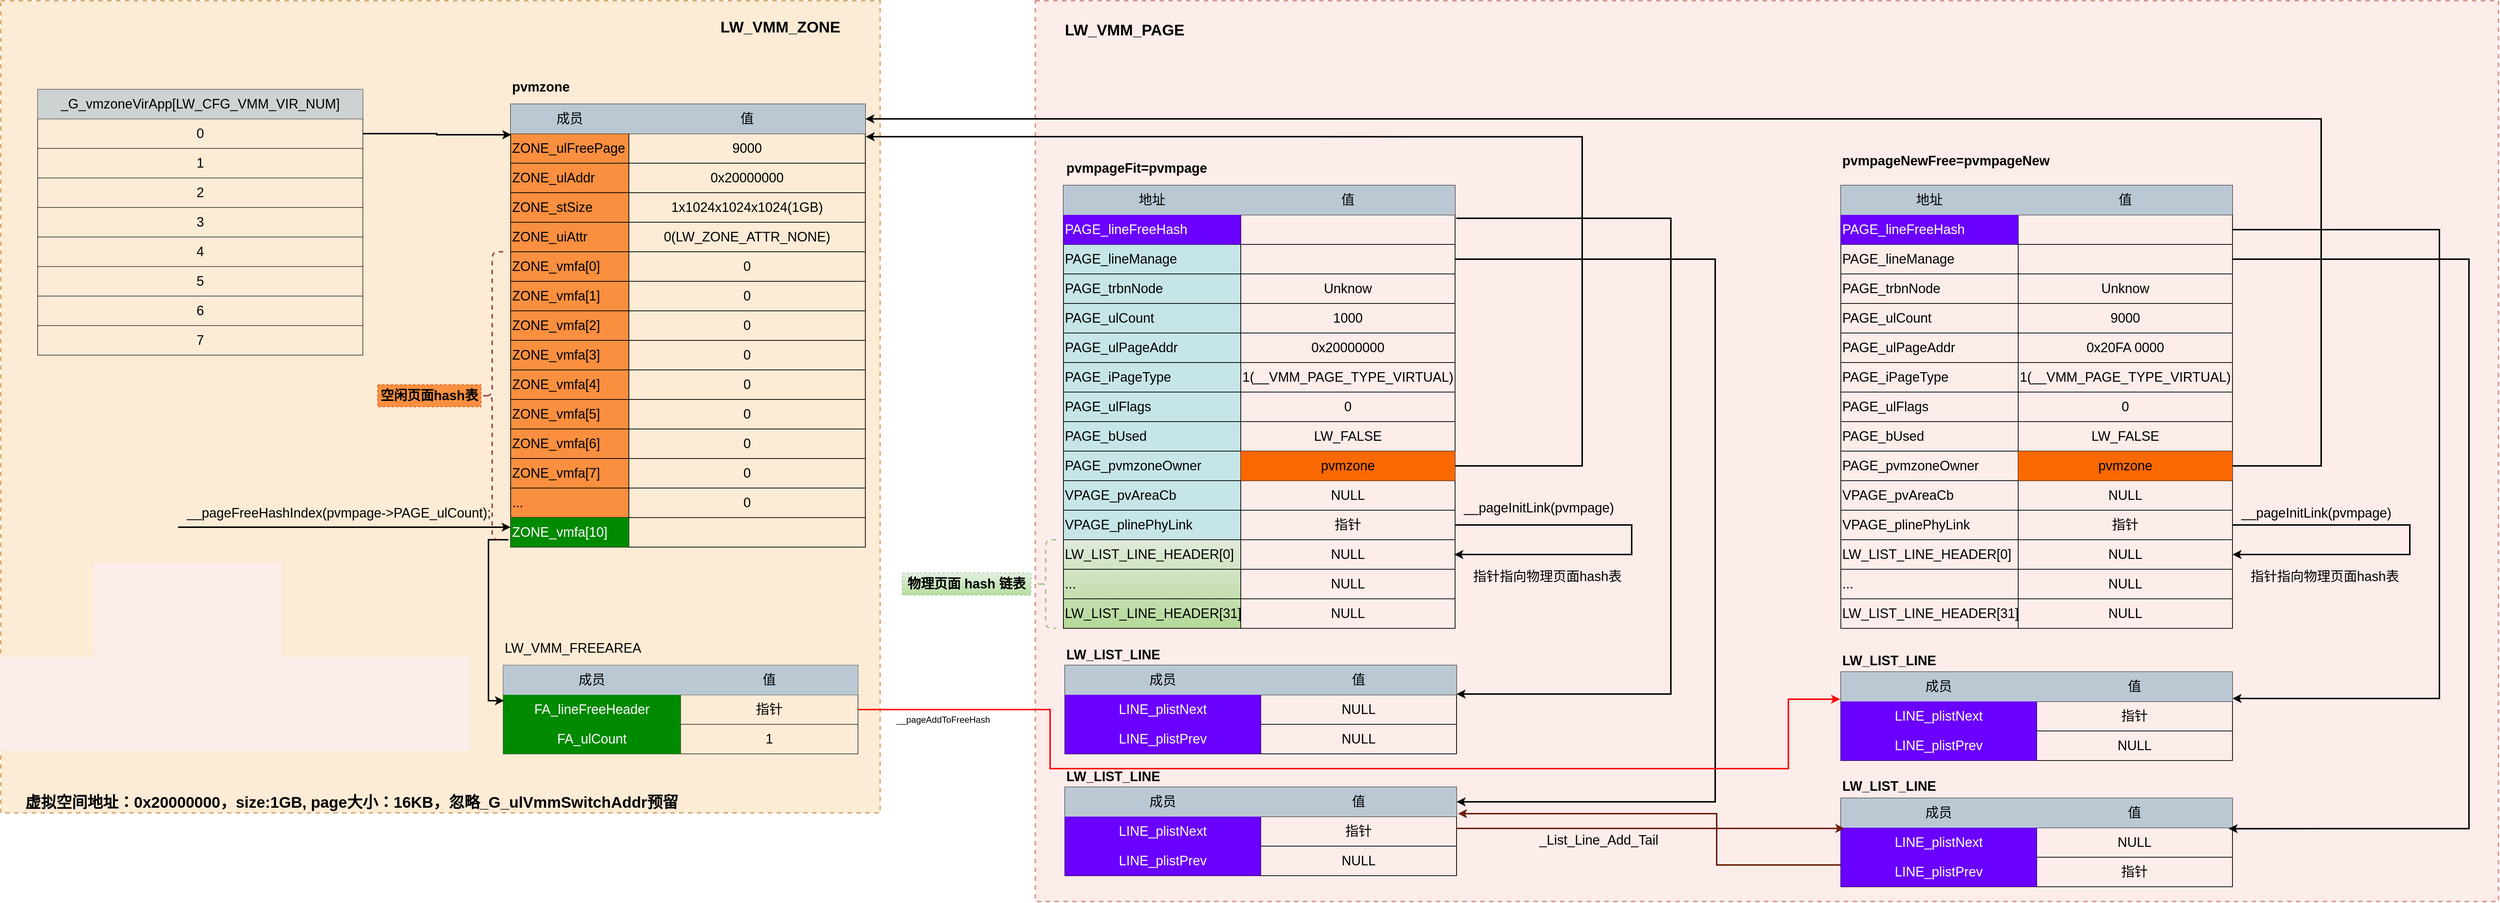 <mxfile version="15.8.6" type="github" pages="3">
  <diagram id="xIY47P2NQ7IDZa7dhchu" name="__pageAddToFreeHash-25">
    <mxGraphModel dx="2108" dy="2469" grid="1" gridSize="10" guides="1" tooltips="1" connect="1" arrows="1" fold="1" page="1" pageScale="1" pageWidth="827" pageHeight="1169" math="0" shadow="0">
      <root>
        <mxCell id="0" />
        <mxCell id="1" parent="0" />
        <mxCell id="MPrAv_WxjmN06zbMls3C-1" value="" style="rounded=0;whiteSpace=wrap;html=1;dashed=1;fontSize=18;strokeColor=#ae4132;strokeWidth=2;fillColor=#fad9d5;align=center;opacity=50;" parent="1" vertex="1">
          <mxGeometry x="1660" y="-470" width="1980" height="1220" as="geometry" />
        </mxCell>
        <mxCell id="MPrAv_WxjmN06zbMls3C-2" value="" style="rounded=0;whiteSpace=wrap;html=1;dashed=1;fontSize=18;strokeColor=#b46504;strokeWidth=2;fillColor=#fad7ac;align=center;opacity=50;" parent="1" vertex="1">
          <mxGeometry x="260" y="-470" width="1190" height="1100" as="geometry" />
        </mxCell>
        <mxCell id="MPrAv_WxjmN06zbMls3C-3" value="" style="rounded=0;whiteSpace=wrap;html=1;fontSize=18;strokeColor=#0e8088;fillColor=#b0e3e6;align=left;opacity=70;" parent="1" vertex="1">
          <mxGeometry x="1698" y="-180" width="240" height="440" as="geometry" />
        </mxCell>
        <mxCell id="MPrAv_WxjmN06zbMls3C-4" value="" style="rounded=0;whiteSpace=wrap;html=1;fontSize=18;strokeColor=#82b366;fillColor=#d5e8d4;gradientColor=#97d077;align=left;opacity=70;" parent="1" vertex="1">
          <mxGeometry x="1698" y="260" width="240" height="120" as="geometry" />
        </mxCell>
        <mxCell id="MPrAv_WxjmN06zbMls3C-5" value="" style="shape=table;startSize=0;container=1;collapsible=0;childLayout=tableLayout;fontSize=18;strokeColor=default;fillColor=none;align=left;" parent="1" vertex="1">
          <mxGeometry x="1698" y="-220" width="530" height="600" as="geometry" />
        </mxCell>
        <mxCell id="MPrAv_WxjmN06zbMls3C-6" style="shape=partialRectangle;collapsible=0;dropTarget=0;pointerEvents=0;fillColor=none;top=0;left=0;bottom=0;right=0;points=[[0,0.5],[1,0.5]];portConstraint=eastwest;fontSize=18;strokeColor=default;" parent="MPrAv_WxjmN06zbMls3C-5" vertex="1">
          <mxGeometry width="530" height="40" as="geometry" />
        </mxCell>
        <mxCell id="MPrAv_WxjmN06zbMls3C-7" value="地址" style="shape=partialRectangle;html=1;whiteSpace=wrap;connectable=0;overflow=hidden;fillColor=#bac8d3;top=0;left=0;bottom=0;right=0;pointerEvents=1;fontSize=18;strokeColor=#23445d;align=center;" parent="MPrAv_WxjmN06zbMls3C-6" vertex="1">
          <mxGeometry width="240" height="40" as="geometry">
            <mxRectangle width="240" height="40" as="alternateBounds" />
          </mxGeometry>
        </mxCell>
        <mxCell id="MPrAv_WxjmN06zbMls3C-8" value="值" style="shape=partialRectangle;html=1;whiteSpace=wrap;connectable=0;overflow=hidden;fillColor=#bac8d3;top=0;left=0;bottom=0;right=0;pointerEvents=1;fontSize=18;strokeColor=#23445d;align=center;" parent="MPrAv_WxjmN06zbMls3C-6" vertex="1">
          <mxGeometry x="240" width="290" height="40" as="geometry">
            <mxRectangle width="290" height="40" as="alternateBounds" />
          </mxGeometry>
        </mxCell>
        <mxCell id="MPrAv_WxjmN06zbMls3C-9" value="" style="shape=partialRectangle;collapsible=0;dropTarget=0;pointerEvents=0;fillColor=none;top=0;left=0;bottom=0;right=0;points=[[0,0.5],[1,0.5]];portConstraint=eastwest;fontSize=18;strokeColor=default;" parent="MPrAv_WxjmN06zbMls3C-5" vertex="1">
          <mxGeometry y="40" width="530" height="40" as="geometry" />
        </mxCell>
        <mxCell id="MPrAv_WxjmN06zbMls3C-10" value="PAGE_lineFreeHash" style="shape=partialRectangle;html=1;whiteSpace=wrap;connectable=0;overflow=hidden;fillColor=#6a00ff;top=0;left=0;bottom=0;right=0;pointerEvents=1;fontSize=18;strokeColor=#3700CC;align=left;fontColor=#ffffff;" parent="MPrAv_WxjmN06zbMls3C-9" vertex="1">
          <mxGeometry width="240" height="40" as="geometry">
            <mxRectangle width="240" height="40" as="alternateBounds" />
          </mxGeometry>
        </mxCell>
        <mxCell id="MPrAv_WxjmN06zbMls3C-11" value="" style="shape=partialRectangle;html=1;whiteSpace=wrap;connectable=0;overflow=hidden;fillColor=none;top=0;left=0;bottom=0;right=0;pointerEvents=1;fontSize=18;strokeColor=default;align=center;" parent="MPrAv_WxjmN06zbMls3C-9" vertex="1">
          <mxGeometry x="240" width="290" height="40" as="geometry">
            <mxRectangle width="290" height="40" as="alternateBounds" />
          </mxGeometry>
        </mxCell>
        <mxCell id="MPrAv_WxjmN06zbMls3C-12" value="" style="shape=partialRectangle;collapsible=0;dropTarget=0;pointerEvents=0;fillColor=none;top=0;left=0;bottom=0;right=0;points=[[0,0.5],[1,0.5]];portConstraint=eastwest;fontSize=18;strokeColor=default;" parent="MPrAv_WxjmN06zbMls3C-5" vertex="1">
          <mxGeometry y="80" width="530" height="40" as="geometry" />
        </mxCell>
        <mxCell id="MPrAv_WxjmN06zbMls3C-13" value="PAGE_lineManage" style="shape=partialRectangle;html=1;whiteSpace=wrap;connectable=0;overflow=hidden;fillColor=none;top=0;left=0;bottom=0;right=0;pointerEvents=1;fontSize=18;strokeColor=default;align=left;" parent="MPrAv_WxjmN06zbMls3C-12" vertex="1">
          <mxGeometry width="240" height="40" as="geometry">
            <mxRectangle width="240" height="40" as="alternateBounds" />
          </mxGeometry>
        </mxCell>
        <mxCell id="MPrAv_WxjmN06zbMls3C-14" value="" style="shape=partialRectangle;html=1;whiteSpace=wrap;connectable=0;overflow=hidden;fillColor=none;top=0;left=0;bottom=0;right=0;pointerEvents=1;fontSize=18;strokeColor=default;align=center;" parent="MPrAv_WxjmN06zbMls3C-12" vertex="1">
          <mxGeometry x="240" width="290" height="40" as="geometry">
            <mxRectangle width="290" height="40" as="alternateBounds" />
          </mxGeometry>
        </mxCell>
        <mxCell id="MPrAv_WxjmN06zbMls3C-15" value="" style="shape=partialRectangle;collapsible=0;dropTarget=0;pointerEvents=0;fillColor=none;top=0;left=0;bottom=0;right=0;points=[[0,0.5],[1,0.5]];portConstraint=eastwest;fontSize=18;strokeColor=default;" parent="MPrAv_WxjmN06zbMls3C-5" vertex="1">
          <mxGeometry y="120" width="530" height="40" as="geometry" />
        </mxCell>
        <mxCell id="MPrAv_WxjmN06zbMls3C-16" value="PAGE_trbnNode" style="shape=partialRectangle;html=1;whiteSpace=wrap;connectable=0;overflow=hidden;fillColor=none;top=0;left=0;bottom=0;right=0;pointerEvents=1;fontSize=18;strokeColor=default;align=left;" parent="MPrAv_WxjmN06zbMls3C-15" vertex="1">
          <mxGeometry width="240" height="40" as="geometry">
            <mxRectangle width="240" height="40" as="alternateBounds" />
          </mxGeometry>
        </mxCell>
        <mxCell id="MPrAv_WxjmN06zbMls3C-17" value="&lt;span style=&quot;&quot;&gt;Unknow&lt;/span&gt;" style="shape=partialRectangle;html=1;whiteSpace=wrap;connectable=0;overflow=hidden;fillColor=none;top=0;left=0;bottom=0;right=0;pointerEvents=1;fontSize=18;strokeColor=default;align=center;" parent="MPrAv_WxjmN06zbMls3C-15" vertex="1">
          <mxGeometry x="240" width="290" height="40" as="geometry">
            <mxRectangle width="290" height="40" as="alternateBounds" />
          </mxGeometry>
        </mxCell>
        <mxCell id="MPrAv_WxjmN06zbMls3C-18" value="" style="shape=partialRectangle;collapsible=0;dropTarget=0;pointerEvents=0;fillColor=none;top=0;left=0;bottom=0;right=0;points=[[0,0.5],[1,0.5]];portConstraint=eastwest;fontSize=18;strokeColor=default;" parent="MPrAv_WxjmN06zbMls3C-5" vertex="1">
          <mxGeometry y="160" width="530" height="40" as="geometry" />
        </mxCell>
        <mxCell id="MPrAv_WxjmN06zbMls3C-19" value="PAGE_ulCount" style="shape=partialRectangle;html=1;whiteSpace=wrap;connectable=0;overflow=hidden;fillColor=none;top=0;left=0;bottom=0;right=0;pointerEvents=1;fontSize=18;strokeColor=default;align=left;" parent="MPrAv_WxjmN06zbMls3C-18" vertex="1">
          <mxGeometry width="240" height="40" as="geometry">
            <mxRectangle width="240" height="40" as="alternateBounds" />
          </mxGeometry>
        </mxCell>
        <mxCell id="MPrAv_WxjmN06zbMls3C-20" value="1000" style="shape=partialRectangle;html=1;whiteSpace=wrap;connectable=0;overflow=hidden;fillColor=none;top=0;left=0;bottom=0;right=0;pointerEvents=1;fontSize=18;strokeColor=default;align=center;" parent="MPrAv_WxjmN06zbMls3C-18" vertex="1">
          <mxGeometry x="240" width="290" height="40" as="geometry">
            <mxRectangle width="290" height="40" as="alternateBounds" />
          </mxGeometry>
        </mxCell>
        <mxCell id="MPrAv_WxjmN06zbMls3C-21" value="" style="shape=partialRectangle;collapsible=0;dropTarget=0;pointerEvents=0;fillColor=none;top=0;left=0;bottom=0;right=0;points=[[0,0.5],[1,0.5]];portConstraint=eastwest;fontSize=18;strokeColor=default;" parent="MPrAv_WxjmN06zbMls3C-5" vertex="1">
          <mxGeometry y="200" width="530" height="40" as="geometry" />
        </mxCell>
        <mxCell id="MPrAv_WxjmN06zbMls3C-22" value="PAGE_ulPageAddr" style="shape=partialRectangle;html=1;whiteSpace=wrap;connectable=0;overflow=hidden;fillColor=none;top=0;left=0;bottom=0;right=0;pointerEvents=1;fontSize=18;strokeColor=default;align=left;" parent="MPrAv_WxjmN06zbMls3C-21" vertex="1">
          <mxGeometry width="240" height="40" as="geometry">
            <mxRectangle width="240" height="40" as="alternateBounds" />
          </mxGeometry>
        </mxCell>
        <mxCell id="MPrAv_WxjmN06zbMls3C-23" value="0x20000000" style="shape=partialRectangle;html=1;whiteSpace=wrap;connectable=0;overflow=hidden;fillColor=none;top=0;left=0;bottom=0;right=0;pointerEvents=1;fontSize=18;strokeColor=default;align=center;" parent="MPrAv_WxjmN06zbMls3C-21" vertex="1">
          <mxGeometry x="240" width="290" height="40" as="geometry">
            <mxRectangle width="290" height="40" as="alternateBounds" />
          </mxGeometry>
        </mxCell>
        <mxCell id="MPrAv_WxjmN06zbMls3C-24" value="" style="shape=partialRectangle;collapsible=0;dropTarget=0;pointerEvents=0;fillColor=none;top=0;left=0;bottom=0;right=0;points=[[0,0.5],[1,0.5]];portConstraint=eastwest;fontSize=18;strokeColor=default;" parent="MPrAv_WxjmN06zbMls3C-5" vertex="1">
          <mxGeometry y="240" width="530" height="40" as="geometry" />
        </mxCell>
        <mxCell id="MPrAv_WxjmN06zbMls3C-25" value="PAGE_iPageType" style="shape=partialRectangle;html=1;whiteSpace=wrap;connectable=0;overflow=hidden;fillColor=none;top=0;left=0;bottom=0;right=0;pointerEvents=1;fontSize=18;strokeColor=default;align=left;" parent="MPrAv_WxjmN06zbMls3C-24" vertex="1">
          <mxGeometry width="240" height="40" as="geometry">
            <mxRectangle width="240" height="40" as="alternateBounds" />
          </mxGeometry>
        </mxCell>
        <mxCell id="MPrAv_WxjmN06zbMls3C-26" value="1(__VMM_PAGE_TYPE_VIRTUAL)" style="shape=partialRectangle;html=1;whiteSpace=wrap;connectable=0;overflow=hidden;fillColor=none;top=0;left=0;bottom=0;right=0;pointerEvents=1;fontSize=18;strokeColor=default;align=center;" parent="MPrAv_WxjmN06zbMls3C-24" vertex="1">
          <mxGeometry x="240" width="290" height="40" as="geometry">
            <mxRectangle width="290" height="40" as="alternateBounds" />
          </mxGeometry>
        </mxCell>
        <mxCell id="MPrAv_WxjmN06zbMls3C-27" value="" style="shape=partialRectangle;collapsible=0;dropTarget=0;pointerEvents=0;fillColor=none;top=0;left=0;bottom=0;right=0;points=[[0,0.5],[1,0.5]];portConstraint=eastwest;fontSize=18;strokeColor=default;" parent="MPrAv_WxjmN06zbMls3C-5" vertex="1">
          <mxGeometry y="280" width="530" height="40" as="geometry" />
        </mxCell>
        <mxCell id="MPrAv_WxjmN06zbMls3C-28" value="PAGE_ulFlags" style="shape=partialRectangle;html=1;whiteSpace=wrap;connectable=0;overflow=hidden;fillColor=none;top=0;left=0;bottom=0;right=0;pointerEvents=1;fontSize=18;strokeColor=default;align=left;" parent="MPrAv_WxjmN06zbMls3C-27" vertex="1">
          <mxGeometry width="240" height="40" as="geometry">
            <mxRectangle width="240" height="40" as="alternateBounds" />
          </mxGeometry>
        </mxCell>
        <mxCell id="MPrAv_WxjmN06zbMls3C-29" value="&lt;span&gt;0&lt;/span&gt;" style="shape=partialRectangle;html=1;whiteSpace=wrap;connectable=0;overflow=hidden;fillColor=none;top=0;left=0;bottom=0;right=0;pointerEvents=1;fontSize=18;strokeColor=default;align=center;" parent="MPrAv_WxjmN06zbMls3C-27" vertex="1">
          <mxGeometry x="240" width="290" height="40" as="geometry">
            <mxRectangle width="290" height="40" as="alternateBounds" />
          </mxGeometry>
        </mxCell>
        <mxCell id="MPrAv_WxjmN06zbMls3C-30" style="shape=partialRectangle;collapsible=0;dropTarget=0;pointerEvents=0;fillColor=none;top=0;left=0;bottom=0;right=0;points=[[0,0.5],[1,0.5]];portConstraint=eastwest;fontSize=18;strokeColor=default;" parent="MPrAv_WxjmN06zbMls3C-5" vertex="1">
          <mxGeometry y="320" width="530" height="40" as="geometry" />
        </mxCell>
        <mxCell id="MPrAv_WxjmN06zbMls3C-31" value="PAGE_bUsed" style="shape=partialRectangle;html=1;whiteSpace=wrap;connectable=0;overflow=hidden;fillColor=none;top=0;left=0;bottom=0;right=0;pointerEvents=1;fontSize=18;strokeColor=default;align=left;" parent="MPrAv_WxjmN06zbMls3C-30" vertex="1">
          <mxGeometry width="240" height="40" as="geometry">
            <mxRectangle width="240" height="40" as="alternateBounds" />
          </mxGeometry>
        </mxCell>
        <mxCell id="MPrAv_WxjmN06zbMls3C-32" value="LW_FALSE" style="shape=partialRectangle;html=1;whiteSpace=wrap;connectable=0;overflow=hidden;fillColor=none;top=0;left=0;bottom=0;right=0;pointerEvents=1;fontSize=18;strokeColor=default;align=center;" parent="MPrAv_WxjmN06zbMls3C-30" vertex="1">
          <mxGeometry x="240" width="290" height="40" as="geometry">
            <mxRectangle width="290" height="40" as="alternateBounds" />
          </mxGeometry>
        </mxCell>
        <mxCell id="MPrAv_WxjmN06zbMls3C-33" style="shape=partialRectangle;collapsible=0;dropTarget=0;pointerEvents=0;fillColor=none;top=0;left=0;bottom=0;right=0;points=[[0,0.5],[1,0.5]];portConstraint=eastwest;fontSize=18;strokeColor=default;" parent="MPrAv_WxjmN06zbMls3C-5" vertex="1">
          <mxGeometry y="360" width="530" height="40" as="geometry" />
        </mxCell>
        <mxCell id="MPrAv_WxjmN06zbMls3C-34" value="PAGE_pvmzoneOwner" style="shape=partialRectangle;html=1;whiteSpace=wrap;connectable=0;overflow=hidden;fillColor=none;top=0;left=0;bottom=0;right=0;pointerEvents=1;fontSize=18;strokeColor=default;align=left;" parent="MPrAv_WxjmN06zbMls3C-33" vertex="1">
          <mxGeometry width="240" height="40" as="geometry">
            <mxRectangle width="240" height="40" as="alternateBounds" />
          </mxGeometry>
        </mxCell>
        <mxCell id="MPrAv_WxjmN06zbMls3C-35" value="pvmzone" style="shape=partialRectangle;html=1;whiteSpace=wrap;connectable=0;overflow=hidden;fillColor=#fa6800;top=0;left=0;bottom=0;right=0;pointerEvents=1;fontSize=18;strokeColor=#C73500;align=center;fontColor=#000000;" parent="MPrAv_WxjmN06zbMls3C-33" vertex="1">
          <mxGeometry x="240" width="290" height="40" as="geometry">
            <mxRectangle width="290" height="40" as="alternateBounds" />
          </mxGeometry>
        </mxCell>
        <mxCell id="MPrAv_WxjmN06zbMls3C-36" style="shape=partialRectangle;collapsible=0;dropTarget=0;pointerEvents=0;fillColor=none;top=0;left=0;bottom=0;right=0;points=[[0,0.5],[1,0.5]];portConstraint=eastwest;fontSize=18;strokeColor=default;" parent="MPrAv_WxjmN06zbMls3C-5" vertex="1">
          <mxGeometry y="400" width="530" height="40" as="geometry" />
        </mxCell>
        <mxCell id="MPrAv_WxjmN06zbMls3C-37" value="VPAGE_pvAreaCb" style="shape=partialRectangle;html=1;whiteSpace=wrap;connectable=0;overflow=hidden;fillColor=none;top=0;left=0;bottom=0;right=0;pointerEvents=1;fontSize=18;strokeColor=default;align=left;" parent="MPrAv_WxjmN06zbMls3C-36" vertex="1">
          <mxGeometry width="240" height="40" as="geometry">
            <mxRectangle width="240" height="40" as="alternateBounds" />
          </mxGeometry>
        </mxCell>
        <mxCell id="MPrAv_WxjmN06zbMls3C-38" value="NULL" style="shape=partialRectangle;html=1;whiteSpace=wrap;connectable=0;overflow=hidden;fillColor=none;top=0;left=0;bottom=0;right=0;pointerEvents=1;fontSize=18;strokeColor=default;align=center;" parent="MPrAv_WxjmN06zbMls3C-36" vertex="1">
          <mxGeometry x="240" width="290" height="40" as="geometry">
            <mxRectangle width="290" height="40" as="alternateBounds" />
          </mxGeometry>
        </mxCell>
        <mxCell id="MPrAv_WxjmN06zbMls3C-39" style="shape=partialRectangle;collapsible=0;dropTarget=0;pointerEvents=0;fillColor=none;top=0;left=0;bottom=0;right=0;points=[[0,0.5],[1,0.5]];portConstraint=eastwest;fontSize=18;strokeColor=default;" parent="MPrAv_WxjmN06zbMls3C-5" vertex="1">
          <mxGeometry y="440" width="530" height="40" as="geometry" />
        </mxCell>
        <mxCell id="MPrAv_WxjmN06zbMls3C-40" value="VPAGE_plinePhyLink" style="shape=partialRectangle;html=1;whiteSpace=wrap;connectable=0;overflow=hidden;fillColor=none;top=0;left=0;bottom=0;right=0;pointerEvents=1;fontSize=18;strokeColor=default;align=left;" parent="MPrAv_WxjmN06zbMls3C-39" vertex="1">
          <mxGeometry width="240" height="40" as="geometry">
            <mxRectangle width="240" height="40" as="alternateBounds" />
          </mxGeometry>
        </mxCell>
        <mxCell id="MPrAv_WxjmN06zbMls3C-41" value="&lt;span&gt;指针&lt;/span&gt;" style="shape=partialRectangle;html=1;whiteSpace=wrap;connectable=0;overflow=hidden;fillColor=none;top=0;left=0;bottom=0;right=0;pointerEvents=1;fontSize=18;strokeColor=default;align=center;" parent="MPrAv_WxjmN06zbMls3C-39" vertex="1">
          <mxGeometry x="240" width="290" height="40" as="geometry">
            <mxRectangle width="290" height="40" as="alternateBounds" />
          </mxGeometry>
        </mxCell>
        <mxCell id="MPrAv_WxjmN06zbMls3C-42" style="shape=partialRectangle;collapsible=0;dropTarget=0;pointerEvents=0;fillColor=none;top=0;left=0;bottom=0;right=0;points=[[0,0.5],[1,0.5]];portConstraint=eastwest;fontSize=18;strokeColor=default;" parent="MPrAv_WxjmN06zbMls3C-5" vertex="1">
          <mxGeometry y="480" width="530" height="40" as="geometry" />
        </mxCell>
        <mxCell id="MPrAv_WxjmN06zbMls3C-43" value="LW_LIST_LINE_HEADER[0]" style="shape=partialRectangle;html=1;whiteSpace=wrap;connectable=0;overflow=hidden;fillColor=none;top=0;left=0;bottom=0;right=0;pointerEvents=1;fontSize=18;strokeColor=default;align=left;" parent="MPrAv_WxjmN06zbMls3C-42" vertex="1">
          <mxGeometry width="240" height="40" as="geometry">
            <mxRectangle width="240" height="40" as="alternateBounds" />
          </mxGeometry>
        </mxCell>
        <mxCell id="MPrAv_WxjmN06zbMls3C-44" value="NULL" style="shape=partialRectangle;html=1;whiteSpace=wrap;connectable=0;overflow=hidden;fillColor=none;top=0;left=0;bottom=0;right=0;pointerEvents=1;fontSize=18;strokeColor=default;align=center;" parent="MPrAv_WxjmN06zbMls3C-42" vertex="1">
          <mxGeometry x="240" width="290" height="40" as="geometry">
            <mxRectangle width="290" height="40" as="alternateBounds" />
          </mxGeometry>
        </mxCell>
        <mxCell id="MPrAv_WxjmN06zbMls3C-45" style="shape=partialRectangle;collapsible=0;dropTarget=0;pointerEvents=0;fillColor=none;top=0;left=0;bottom=0;right=0;points=[[0,0.5],[1,0.5]];portConstraint=eastwest;fontSize=18;strokeColor=default;" parent="MPrAv_WxjmN06zbMls3C-5" vertex="1">
          <mxGeometry y="520" width="530" height="40" as="geometry" />
        </mxCell>
        <mxCell id="MPrAv_WxjmN06zbMls3C-46" value="..." style="shape=partialRectangle;html=1;whiteSpace=wrap;connectable=0;overflow=hidden;fillColor=none;top=0;left=0;bottom=0;right=0;pointerEvents=1;fontSize=18;strokeColor=default;align=left;" parent="MPrAv_WxjmN06zbMls3C-45" vertex="1">
          <mxGeometry width="240" height="40" as="geometry">
            <mxRectangle width="240" height="40" as="alternateBounds" />
          </mxGeometry>
        </mxCell>
        <mxCell id="MPrAv_WxjmN06zbMls3C-47" value="NULL" style="shape=partialRectangle;html=1;whiteSpace=wrap;connectable=0;overflow=hidden;fillColor=none;top=0;left=0;bottom=0;right=0;pointerEvents=1;fontSize=18;strokeColor=default;align=center;" parent="MPrAv_WxjmN06zbMls3C-45" vertex="1">
          <mxGeometry x="240" width="290" height="40" as="geometry">
            <mxRectangle width="290" height="40" as="alternateBounds" />
          </mxGeometry>
        </mxCell>
        <mxCell id="MPrAv_WxjmN06zbMls3C-48" style="shape=partialRectangle;collapsible=0;dropTarget=0;pointerEvents=0;fillColor=none;top=0;left=0;bottom=0;right=0;points=[[0,0.5],[1,0.5]];portConstraint=eastwest;fontSize=18;strokeColor=default;" parent="MPrAv_WxjmN06zbMls3C-5" vertex="1">
          <mxGeometry y="560" width="530" height="40" as="geometry" />
        </mxCell>
        <mxCell id="MPrAv_WxjmN06zbMls3C-49" value="LW_LIST_LINE_HEADER[31]" style="shape=partialRectangle;html=1;whiteSpace=wrap;connectable=0;overflow=hidden;fillColor=none;top=0;left=0;bottom=0;right=0;pointerEvents=1;fontSize=18;strokeColor=default;align=left;" parent="MPrAv_WxjmN06zbMls3C-48" vertex="1">
          <mxGeometry width="240" height="40" as="geometry">
            <mxRectangle width="240" height="40" as="alternateBounds" />
          </mxGeometry>
        </mxCell>
        <mxCell id="MPrAv_WxjmN06zbMls3C-50" value="NULL" style="shape=partialRectangle;html=1;whiteSpace=wrap;connectable=0;overflow=hidden;fillColor=none;top=0;left=0;bottom=0;right=0;pointerEvents=1;fontSize=18;strokeColor=default;align=center;" parent="MPrAv_WxjmN06zbMls3C-48" vertex="1">
          <mxGeometry x="240" width="290" height="40" as="geometry">
            <mxRectangle width="290" height="40" as="alternateBounds" />
          </mxGeometry>
        </mxCell>
        <mxCell id="MPrAv_WxjmN06zbMls3C-51" value="" style="rounded=0;whiteSpace=wrap;html=1;fontSize=18;strokeColor=#C73500;fillColor=#fa6800;align=center;opacity=70;fontColor=#000000;" parent="1" vertex="1">
          <mxGeometry x="950" y="-290" width="160" height="560" as="geometry" />
        </mxCell>
        <mxCell id="MPrAv_WxjmN06zbMls3C-52" value="&lt;b&gt;pvmpageNewFree=pvmpageNew&lt;/b&gt;" style="text;whiteSpace=wrap;html=1;fontSize=18;" parent="1" vertex="1">
          <mxGeometry x="2750" y="-270" width="312" height="40" as="geometry" />
        </mxCell>
        <mxCell id="MPrAv_WxjmN06zbMls3C-53" value="" style="shape=table;startSize=0;container=1;collapsible=0;childLayout=tableLayout;fontSize=18;strokeColor=default;fillColor=none;align=left;" parent="1" vertex="1">
          <mxGeometry x="950" y="-330" width="480" height="600" as="geometry" />
        </mxCell>
        <mxCell id="MPrAv_WxjmN06zbMls3C-54" style="shape=partialRectangle;collapsible=0;dropTarget=0;pointerEvents=0;fillColor=none;top=0;left=0;bottom=0;right=0;points=[[0,0.5],[1,0.5]];portConstraint=eastwest;fontSize=18;strokeColor=default;" parent="MPrAv_WxjmN06zbMls3C-53" vertex="1">
          <mxGeometry width="480" height="40" as="geometry" />
        </mxCell>
        <mxCell id="MPrAv_WxjmN06zbMls3C-55" value="成员" style="shape=partialRectangle;html=1;whiteSpace=wrap;connectable=0;overflow=hidden;fillColor=#bac8d3;top=0;left=0;bottom=0;right=0;pointerEvents=1;fontSize=18;strokeColor=#23445d;align=center;" parent="MPrAv_WxjmN06zbMls3C-54" vertex="1">
          <mxGeometry width="160" height="40" as="geometry">
            <mxRectangle width="160" height="40" as="alternateBounds" />
          </mxGeometry>
        </mxCell>
        <mxCell id="MPrAv_WxjmN06zbMls3C-56" value="值" style="shape=partialRectangle;html=1;whiteSpace=wrap;connectable=0;overflow=hidden;fillColor=#bac8d3;top=0;left=0;bottom=0;right=0;pointerEvents=1;fontSize=18;strokeColor=#23445d;align=center;" parent="MPrAv_WxjmN06zbMls3C-54" vertex="1">
          <mxGeometry x="160" width="320" height="40" as="geometry">
            <mxRectangle width="320" height="40" as="alternateBounds" />
          </mxGeometry>
        </mxCell>
        <mxCell id="MPrAv_WxjmN06zbMls3C-57" value="" style="shape=partialRectangle;collapsible=0;dropTarget=0;pointerEvents=0;fillColor=none;top=0;left=0;bottom=0;right=0;points=[[0,0.5],[1,0.5]];portConstraint=eastwest;fontSize=18;strokeColor=default;" parent="MPrAv_WxjmN06zbMls3C-53" vertex="1">
          <mxGeometry y="40" width="480" height="40" as="geometry" />
        </mxCell>
        <mxCell id="MPrAv_WxjmN06zbMls3C-58" value="ZONE_ulFreePage" style="shape=partialRectangle;html=1;whiteSpace=wrap;connectable=0;overflow=hidden;fillColor=none;top=0;left=0;bottom=0;right=0;pointerEvents=1;fontSize=18;strokeColor=default;align=left;" parent="MPrAv_WxjmN06zbMls3C-57" vertex="1">
          <mxGeometry width="160" height="40" as="geometry">
            <mxRectangle width="160" height="40" as="alternateBounds" />
          </mxGeometry>
        </mxCell>
        <mxCell id="MPrAv_WxjmN06zbMls3C-59" value="9000" style="shape=partialRectangle;html=1;whiteSpace=wrap;connectable=0;overflow=hidden;fillColor=none;top=0;left=0;bottom=0;right=0;pointerEvents=1;fontSize=18;strokeColor=default;align=center;" parent="MPrAv_WxjmN06zbMls3C-57" vertex="1">
          <mxGeometry x="160" width="320" height="40" as="geometry">
            <mxRectangle width="320" height="40" as="alternateBounds" />
          </mxGeometry>
        </mxCell>
        <mxCell id="MPrAv_WxjmN06zbMls3C-60" value="" style="shape=partialRectangle;collapsible=0;dropTarget=0;pointerEvents=0;fillColor=none;top=0;left=0;bottom=0;right=0;points=[[0,0.5],[1,0.5]];portConstraint=eastwest;fontSize=18;strokeColor=default;" parent="MPrAv_WxjmN06zbMls3C-53" vertex="1">
          <mxGeometry y="80" width="480" height="40" as="geometry" />
        </mxCell>
        <mxCell id="MPrAv_WxjmN06zbMls3C-61" value="ZONE_ulAddr" style="shape=partialRectangle;html=1;whiteSpace=wrap;connectable=0;overflow=hidden;fillColor=none;top=0;left=0;bottom=0;right=0;pointerEvents=1;fontSize=18;strokeColor=default;align=left;" parent="MPrAv_WxjmN06zbMls3C-60" vertex="1">
          <mxGeometry width="160" height="40" as="geometry">
            <mxRectangle width="160" height="40" as="alternateBounds" />
          </mxGeometry>
        </mxCell>
        <mxCell id="MPrAv_WxjmN06zbMls3C-62" value="0x20000000" style="shape=partialRectangle;html=1;whiteSpace=wrap;connectable=0;overflow=hidden;fillColor=none;top=0;left=0;bottom=0;right=0;pointerEvents=1;fontSize=18;strokeColor=default;align=center;" parent="MPrAv_WxjmN06zbMls3C-60" vertex="1">
          <mxGeometry x="160" width="320" height="40" as="geometry">
            <mxRectangle width="320" height="40" as="alternateBounds" />
          </mxGeometry>
        </mxCell>
        <mxCell id="MPrAv_WxjmN06zbMls3C-63" value="" style="shape=partialRectangle;collapsible=0;dropTarget=0;pointerEvents=0;fillColor=none;top=0;left=0;bottom=0;right=0;points=[[0,0.5],[1,0.5]];portConstraint=eastwest;fontSize=18;strokeColor=default;" parent="MPrAv_WxjmN06zbMls3C-53" vertex="1">
          <mxGeometry y="120" width="480" height="40" as="geometry" />
        </mxCell>
        <mxCell id="MPrAv_WxjmN06zbMls3C-64" value="ZONE_stSize" style="shape=partialRectangle;html=1;whiteSpace=wrap;connectable=0;overflow=hidden;fillColor=none;top=0;left=0;bottom=0;right=0;pointerEvents=1;fontSize=18;strokeColor=default;align=left;" parent="MPrAv_WxjmN06zbMls3C-63" vertex="1">
          <mxGeometry width="160" height="40" as="geometry">
            <mxRectangle width="160" height="40" as="alternateBounds" />
          </mxGeometry>
        </mxCell>
        <mxCell id="MPrAv_WxjmN06zbMls3C-65" value="&lt;span&gt;1x1024x1024x1024(1GB)&lt;/span&gt;" style="shape=partialRectangle;html=1;whiteSpace=wrap;connectable=0;overflow=hidden;fillColor=none;top=0;left=0;bottom=0;right=0;pointerEvents=1;fontSize=18;strokeColor=default;align=center;" parent="MPrAv_WxjmN06zbMls3C-63" vertex="1">
          <mxGeometry x="160" width="320" height="40" as="geometry">
            <mxRectangle width="320" height="40" as="alternateBounds" />
          </mxGeometry>
        </mxCell>
        <mxCell id="MPrAv_WxjmN06zbMls3C-66" value="" style="shape=partialRectangle;collapsible=0;dropTarget=0;pointerEvents=0;fillColor=none;top=0;left=0;bottom=0;right=0;points=[[0,0.5],[1,0.5]];portConstraint=eastwest;fontSize=18;strokeColor=default;" parent="MPrAv_WxjmN06zbMls3C-53" vertex="1">
          <mxGeometry y="160" width="480" height="40" as="geometry" />
        </mxCell>
        <mxCell id="MPrAv_WxjmN06zbMls3C-67" value="ZONE_uiAttr" style="shape=partialRectangle;html=1;whiteSpace=wrap;connectable=0;overflow=hidden;fillColor=none;top=0;left=0;bottom=0;right=0;pointerEvents=1;fontSize=18;strokeColor=default;align=left;" parent="MPrAv_WxjmN06zbMls3C-66" vertex="1">
          <mxGeometry width="160" height="40" as="geometry">
            <mxRectangle width="160" height="40" as="alternateBounds" />
          </mxGeometry>
        </mxCell>
        <mxCell id="MPrAv_WxjmN06zbMls3C-68" value="&lt;span&gt;0(LW_ZONE_ATTR_NONE)&lt;/span&gt;" style="shape=partialRectangle;html=1;whiteSpace=wrap;connectable=0;overflow=hidden;fillColor=none;top=0;left=0;bottom=0;right=0;pointerEvents=1;fontSize=18;strokeColor=default;align=center;" parent="MPrAv_WxjmN06zbMls3C-66" vertex="1">
          <mxGeometry x="160" width="320" height="40" as="geometry">
            <mxRectangle width="320" height="40" as="alternateBounds" />
          </mxGeometry>
        </mxCell>
        <mxCell id="MPrAv_WxjmN06zbMls3C-69" value="" style="shape=partialRectangle;collapsible=0;dropTarget=0;pointerEvents=0;fillColor=none;top=0;left=0;bottom=0;right=0;points=[[0,0.5],[1,0.5]];portConstraint=eastwest;fontSize=18;strokeColor=default;" parent="MPrAv_WxjmN06zbMls3C-53" vertex="1">
          <mxGeometry y="200" width="480" height="40" as="geometry" />
        </mxCell>
        <mxCell id="MPrAv_WxjmN06zbMls3C-70" value="ZONE_vmfa[0]" style="shape=partialRectangle;html=1;whiteSpace=wrap;connectable=0;overflow=hidden;fillColor=none;top=0;left=0;bottom=0;right=0;pointerEvents=1;fontSize=18;strokeColor=default;align=left;" parent="MPrAv_WxjmN06zbMls3C-69" vertex="1">
          <mxGeometry width="160" height="40" as="geometry">
            <mxRectangle width="160" height="40" as="alternateBounds" />
          </mxGeometry>
        </mxCell>
        <mxCell id="MPrAv_WxjmN06zbMls3C-71" value="&lt;span&gt;0&lt;/span&gt;" style="shape=partialRectangle;html=1;whiteSpace=wrap;connectable=0;overflow=hidden;fillColor=none;top=0;left=0;bottom=0;right=0;pointerEvents=1;fontSize=18;strokeColor=default;align=center;" parent="MPrAv_WxjmN06zbMls3C-69" vertex="1">
          <mxGeometry x="160" width="320" height="40" as="geometry">
            <mxRectangle width="320" height="40" as="alternateBounds" />
          </mxGeometry>
        </mxCell>
        <mxCell id="MPrAv_WxjmN06zbMls3C-72" value="" style="shape=partialRectangle;collapsible=0;dropTarget=0;pointerEvents=0;fillColor=none;top=0;left=0;bottom=0;right=0;points=[[0,0.5],[1,0.5]];portConstraint=eastwest;fontSize=18;strokeColor=default;" parent="MPrAv_WxjmN06zbMls3C-53" vertex="1">
          <mxGeometry y="240" width="480" height="40" as="geometry" />
        </mxCell>
        <mxCell id="MPrAv_WxjmN06zbMls3C-73" value="ZONE_vmfa[1]" style="shape=partialRectangle;html=1;whiteSpace=wrap;connectable=0;overflow=hidden;fillColor=none;top=0;left=0;bottom=0;right=0;pointerEvents=1;fontSize=18;strokeColor=default;align=left;" parent="MPrAv_WxjmN06zbMls3C-72" vertex="1">
          <mxGeometry width="160" height="40" as="geometry">
            <mxRectangle width="160" height="40" as="alternateBounds" />
          </mxGeometry>
        </mxCell>
        <mxCell id="MPrAv_WxjmN06zbMls3C-74" value="&lt;span&gt;0&lt;/span&gt;" style="shape=partialRectangle;html=1;whiteSpace=wrap;connectable=0;overflow=hidden;fillColor=none;top=0;left=0;bottom=0;right=0;pointerEvents=1;fontSize=18;strokeColor=default;align=center;" parent="MPrAv_WxjmN06zbMls3C-72" vertex="1">
          <mxGeometry x="160" width="320" height="40" as="geometry">
            <mxRectangle width="320" height="40" as="alternateBounds" />
          </mxGeometry>
        </mxCell>
        <mxCell id="MPrAv_WxjmN06zbMls3C-75" value="" style="shape=partialRectangle;collapsible=0;dropTarget=0;pointerEvents=0;fillColor=none;top=0;left=0;bottom=0;right=0;points=[[0,0.5],[1,0.5]];portConstraint=eastwest;fontSize=18;strokeColor=default;" parent="MPrAv_WxjmN06zbMls3C-53" vertex="1">
          <mxGeometry y="280" width="480" height="40" as="geometry" />
        </mxCell>
        <mxCell id="MPrAv_WxjmN06zbMls3C-76" value="ZONE_vmfa[2]" style="shape=partialRectangle;html=1;whiteSpace=wrap;connectable=0;overflow=hidden;fillColor=none;top=0;left=0;bottom=0;right=0;pointerEvents=1;fontSize=18;strokeColor=default;align=left;" parent="MPrAv_WxjmN06zbMls3C-75" vertex="1">
          <mxGeometry width="160" height="40" as="geometry">
            <mxRectangle width="160" height="40" as="alternateBounds" />
          </mxGeometry>
        </mxCell>
        <mxCell id="MPrAv_WxjmN06zbMls3C-77" value="&lt;span&gt;0&lt;/span&gt;" style="shape=partialRectangle;html=1;whiteSpace=wrap;connectable=0;overflow=hidden;fillColor=none;top=0;left=0;bottom=0;right=0;pointerEvents=1;fontSize=18;strokeColor=default;align=center;" parent="MPrAv_WxjmN06zbMls3C-75" vertex="1">
          <mxGeometry x="160" width="320" height="40" as="geometry">
            <mxRectangle width="320" height="40" as="alternateBounds" />
          </mxGeometry>
        </mxCell>
        <mxCell id="MPrAv_WxjmN06zbMls3C-78" style="shape=partialRectangle;collapsible=0;dropTarget=0;pointerEvents=0;fillColor=none;top=0;left=0;bottom=0;right=0;points=[[0,0.5],[1,0.5]];portConstraint=eastwest;fontSize=18;strokeColor=default;" parent="MPrAv_WxjmN06zbMls3C-53" vertex="1">
          <mxGeometry y="320" width="480" height="40" as="geometry" />
        </mxCell>
        <mxCell id="MPrAv_WxjmN06zbMls3C-79" value="ZONE_vmfa[3]" style="shape=partialRectangle;html=1;whiteSpace=wrap;connectable=0;overflow=hidden;fillColor=none;top=0;left=0;bottom=0;right=0;pointerEvents=1;fontSize=18;strokeColor=default;align=left;" parent="MPrAv_WxjmN06zbMls3C-78" vertex="1">
          <mxGeometry width="160" height="40" as="geometry">
            <mxRectangle width="160" height="40" as="alternateBounds" />
          </mxGeometry>
        </mxCell>
        <mxCell id="MPrAv_WxjmN06zbMls3C-80" value="&lt;span&gt;0&lt;/span&gt;" style="shape=partialRectangle;html=1;whiteSpace=wrap;connectable=0;overflow=hidden;fillColor=none;top=0;left=0;bottom=0;right=0;pointerEvents=1;fontSize=18;strokeColor=default;align=center;" parent="MPrAv_WxjmN06zbMls3C-78" vertex="1">
          <mxGeometry x="160" width="320" height="40" as="geometry">
            <mxRectangle width="320" height="40" as="alternateBounds" />
          </mxGeometry>
        </mxCell>
        <mxCell id="MPrAv_WxjmN06zbMls3C-81" style="shape=partialRectangle;collapsible=0;dropTarget=0;pointerEvents=0;fillColor=none;top=0;left=0;bottom=0;right=0;points=[[0,0.5],[1,0.5]];portConstraint=eastwest;fontSize=18;strokeColor=default;" parent="MPrAv_WxjmN06zbMls3C-53" vertex="1">
          <mxGeometry y="360" width="480" height="40" as="geometry" />
        </mxCell>
        <mxCell id="MPrAv_WxjmN06zbMls3C-82" value="ZONE_vmfa[4]" style="shape=partialRectangle;html=1;whiteSpace=wrap;connectable=0;overflow=hidden;fillColor=none;top=0;left=0;bottom=0;right=0;pointerEvents=1;fontSize=18;strokeColor=default;align=left;" parent="MPrAv_WxjmN06zbMls3C-81" vertex="1">
          <mxGeometry width="160" height="40" as="geometry">
            <mxRectangle width="160" height="40" as="alternateBounds" />
          </mxGeometry>
        </mxCell>
        <mxCell id="MPrAv_WxjmN06zbMls3C-83" value="&lt;span&gt;0&lt;/span&gt;" style="shape=partialRectangle;html=1;whiteSpace=wrap;connectable=0;overflow=hidden;fillColor=none;top=0;left=0;bottom=0;right=0;pointerEvents=1;fontSize=18;strokeColor=default;align=center;" parent="MPrAv_WxjmN06zbMls3C-81" vertex="1">
          <mxGeometry x="160" width="320" height="40" as="geometry">
            <mxRectangle width="320" height="40" as="alternateBounds" />
          </mxGeometry>
        </mxCell>
        <mxCell id="MPrAv_WxjmN06zbMls3C-84" style="shape=partialRectangle;collapsible=0;dropTarget=0;pointerEvents=0;fillColor=none;top=0;left=0;bottom=0;right=0;points=[[0,0.5],[1,0.5]];portConstraint=eastwest;fontSize=18;strokeColor=default;" parent="MPrAv_WxjmN06zbMls3C-53" vertex="1">
          <mxGeometry y="400" width="480" height="40" as="geometry" />
        </mxCell>
        <mxCell id="MPrAv_WxjmN06zbMls3C-85" value="ZONE_vmfa[5]" style="shape=partialRectangle;html=1;whiteSpace=wrap;connectable=0;overflow=hidden;fillColor=none;top=0;left=0;bottom=0;right=0;pointerEvents=1;fontSize=18;strokeColor=default;align=left;" parent="MPrAv_WxjmN06zbMls3C-84" vertex="1">
          <mxGeometry width="160" height="40" as="geometry">
            <mxRectangle width="160" height="40" as="alternateBounds" />
          </mxGeometry>
        </mxCell>
        <mxCell id="MPrAv_WxjmN06zbMls3C-86" value="&lt;span&gt;0&lt;/span&gt;" style="shape=partialRectangle;html=1;whiteSpace=wrap;connectable=0;overflow=hidden;fillColor=none;top=0;left=0;bottom=0;right=0;pointerEvents=1;fontSize=18;strokeColor=default;align=center;" parent="MPrAv_WxjmN06zbMls3C-84" vertex="1">
          <mxGeometry x="160" width="320" height="40" as="geometry">
            <mxRectangle width="320" height="40" as="alternateBounds" />
          </mxGeometry>
        </mxCell>
        <mxCell id="MPrAv_WxjmN06zbMls3C-87" style="shape=partialRectangle;collapsible=0;dropTarget=0;pointerEvents=0;fillColor=none;top=0;left=0;bottom=0;right=0;points=[[0,0.5],[1,0.5]];portConstraint=eastwest;fontSize=18;strokeColor=default;" parent="MPrAv_WxjmN06zbMls3C-53" vertex="1">
          <mxGeometry y="440" width="480" height="40" as="geometry" />
        </mxCell>
        <mxCell id="MPrAv_WxjmN06zbMls3C-88" value="ZONE_vmfa[6]" style="shape=partialRectangle;html=1;whiteSpace=wrap;connectable=0;overflow=hidden;fillColor=none;top=0;left=0;bottom=0;right=0;pointerEvents=1;fontSize=18;strokeColor=default;align=left;" parent="MPrAv_WxjmN06zbMls3C-87" vertex="1">
          <mxGeometry width="160" height="40" as="geometry">
            <mxRectangle width="160" height="40" as="alternateBounds" />
          </mxGeometry>
        </mxCell>
        <mxCell id="MPrAv_WxjmN06zbMls3C-89" value="&lt;span&gt;0&lt;/span&gt;" style="shape=partialRectangle;html=1;whiteSpace=wrap;connectable=0;overflow=hidden;fillColor=none;top=0;left=0;bottom=0;right=0;pointerEvents=1;fontSize=18;strokeColor=default;align=center;" parent="MPrAv_WxjmN06zbMls3C-87" vertex="1">
          <mxGeometry x="160" width="320" height="40" as="geometry">
            <mxRectangle width="320" height="40" as="alternateBounds" />
          </mxGeometry>
        </mxCell>
        <mxCell id="MPrAv_WxjmN06zbMls3C-90" style="shape=partialRectangle;collapsible=0;dropTarget=0;pointerEvents=0;fillColor=none;top=0;left=0;bottom=0;right=0;points=[[0,0.5],[1,0.5]];portConstraint=eastwest;fontSize=18;strokeColor=default;" parent="MPrAv_WxjmN06zbMls3C-53" vertex="1">
          <mxGeometry y="480" width="480" height="40" as="geometry" />
        </mxCell>
        <mxCell id="MPrAv_WxjmN06zbMls3C-91" value="&lt;span&gt;ZONE_vmfa[7]&lt;/span&gt;" style="shape=partialRectangle;html=1;whiteSpace=wrap;connectable=0;overflow=hidden;fillColor=none;top=0;left=0;bottom=0;right=0;pointerEvents=1;fontSize=18;strokeColor=default;align=left;" parent="MPrAv_WxjmN06zbMls3C-90" vertex="1">
          <mxGeometry width="160" height="40" as="geometry">
            <mxRectangle width="160" height="40" as="alternateBounds" />
          </mxGeometry>
        </mxCell>
        <mxCell id="MPrAv_WxjmN06zbMls3C-92" value="&lt;span&gt;0&lt;/span&gt;" style="shape=partialRectangle;html=1;whiteSpace=wrap;connectable=0;overflow=hidden;fillColor=none;top=0;left=0;bottom=0;right=0;pointerEvents=1;fontSize=18;strokeColor=default;align=center;" parent="MPrAv_WxjmN06zbMls3C-90" vertex="1">
          <mxGeometry x="160" width="320" height="40" as="geometry">
            <mxRectangle width="320" height="40" as="alternateBounds" />
          </mxGeometry>
        </mxCell>
        <mxCell id="MPrAv_WxjmN06zbMls3C-93" style="shape=partialRectangle;collapsible=0;dropTarget=0;pointerEvents=0;fillColor=none;top=0;left=0;bottom=0;right=0;points=[[0,0.5],[1,0.5]];portConstraint=eastwest;fontSize=18;strokeColor=default;" parent="MPrAv_WxjmN06zbMls3C-53" vertex="1">
          <mxGeometry y="520" width="480" height="40" as="geometry" />
        </mxCell>
        <mxCell id="MPrAv_WxjmN06zbMls3C-94" value="..." style="shape=partialRectangle;html=1;whiteSpace=wrap;connectable=0;overflow=hidden;fillColor=none;top=0;left=0;bottom=0;right=0;pointerEvents=1;fontSize=18;strokeColor=default;align=left;" parent="MPrAv_WxjmN06zbMls3C-93" vertex="1">
          <mxGeometry width="160" height="40" as="geometry">
            <mxRectangle width="160" height="40" as="alternateBounds" />
          </mxGeometry>
        </mxCell>
        <mxCell id="MPrAv_WxjmN06zbMls3C-95" value="&lt;span&gt;0&lt;/span&gt;" style="shape=partialRectangle;html=1;whiteSpace=wrap;connectable=0;overflow=hidden;fillColor=none;top=0;left=0;bottom=0;right=0;pointerEvents=1;fontSize=18;strokeColor=default;align=center;" parent="MPrAv_WxjmN06zbMls3C-93" vertex="1">
          <mxGeometry x="160" width="320" height="40" as="geometry">
            <mxRectangle width="320" height="40" as="alternateBounds" />
          </mxGeometry>
        </mxCell>
        <mxCell id="MPrAv_WxjmN06zbMls3C-96" style="shape=partialRectangle;collapsible=0;dropTarget=0;pointerEvents=0;fillColor=none;top=0;left=0;bottom=0;right=0;points=[[0,0.5],[1,0.5]];portConstraint=eastwest;fontSize=18;strokeColor=default;" parent="MPrAv_WxjmN06zbMls3C-53" vertex="1">
          <mxGeometry y="560" width="480" height="40" as="geometry" />
        </mxCell>
        <mxCell id="MPrAv_WxjmN06zbMls3C-97" value="ZONE_vmfa[10]" style="shape=partialRectangle;html=1;whiteSpace=wrap;connectable=0;overflow=hidden;fillColor=#008a00;top=0;left=0;bottom=0;right=0;pointerEvents=1;fontSize=18;strokeColor=#005700;align=left;fontColor=#ffffff;" parent="MPrAv_WxjmN06zbMls3C-96" vertex="1">
          <mxGeometry width="160" height="40" as="geometry">
            <mxRectangle width="160" height="40" as="alternateBounds" />
          </mxGeometry>
        </mxCell>
        <mxCell id="MPrAv_WxjmN06zbMls3C-98" value="" style="shape=partialRectangle;html=1;whiteSpace=wrap;connectable=0;overflow=hidden;fillColor=none;top=0;left=0;bottom=0;right=0;pointerEvents=1;fontSize=18;strokeColor=default;align=center;" parent="MPrAv_WxjmN06zbMls3C-96" vertex="1">
          <mxGeometry x="160" width="320" height="40" as="geometry">
            <mxRectangle width="320" height="40" as="alternateBounds" />
          </mxGeometry>
        </mxCell>
        <mxCell id="MPrAv_WxjmN06zbMls3C-99" value="&lt;b&gt;&lt;font style=&quot;font-size: 21px&quot;&gt;虚拟空间地址：0x20000000，size:1GB, page大小：16KB，忽略_G_ulVmmSwitchAddr预留&lt;/font&gt;&lt;/b&gt;" style="text;html=1;strokeColor=none;fillColor=none;align=center;verticalAlign=middle;whiteSpace=wrap;rounded=0;fontSize=18;opacity=70;" parent="1" vertex="1">
          <mxGeometry x="260" y="600" width="950" height="30" as="geometry" />
        </mxCell>
        <mxCell id="MPrAv_WxjmN06zbMls3C-100" value="&lt;b&gt;pvmzone&lt;/b&gt;" style="text;whiteSpace=wrap;html=1;fontSize=18;" parent="1" vertex="1">
          <mxGeometry x="950" y="-370" width="180" height="40" as="geometry" />
        </mxCell>
        <mxCell id="MPrAv_WxjmN06zbMls3C-101" style="edgeStyle=orthogonalEdgeStyle;rounded=0;orthogonalLoop=1;jettySize=auto;html=1;entryX=1.001;entryY=0.104;entryDx=0;entryDy=0;fontSize=18;exitX=1;exitY=0.5;exitDx=0;exitDy=0;entryPerimeter=0;strokeWidth=2;" parent="1" source="MPrAv_WxjmN06zbMls3C-33" target="MPrAv_WxjmN06zbMls3C-57" edge="1">
          <mxGeometry relative="1" as="geometry">
            <Array as="points">
              <mxPoint x="2400" y="160" />
              <mxPoint x="2400" y="-286" />
            </Array>
          </mxGeometry>
        </mxCell>
        <mxCell id="MPrAv_WxjmN06zbMls3C-102" style="edgeStyle=orthogonalEdgeStyle;rounded=0;orthogonalLoop=1;jettySize=auto;html=1;entryX=0.002;entryY=0.037;entryDx=0;entryDy=0;fontSize=18;entryPerimeter=0;strokeWidth=2;" parent="1" source="MPrAv_WxjmN06zbMls3C-141" target="MPrAv_WxjmN06zbMls3C-57" edge="1">
          <mxGeometry relative="1" as="geometry" />
        </mxCell>
        <mxCell id="MPrAv_WxjmN06zbMls3C-103" style="edgeStyle=orthogonalEdgeStyle;rounded=0;orthogonalLoop=1;jettySize=auto;html=1;fontSize=18;strokeWidth=2;exitX=1;exitY=0.5;exitDx=0;exitDy=0;" parent="1" source="MPrAv_WxjmN06zbMls3C-39" edge="1">
          <mxGeometry relative="1" as="geometry">
            <mxPoint x="2227" y="280" as="targetPoint" />
            <mxPoint x="2237" y="240" as="sourcePoint" />
            <Array as="points">
              <mxPoint x="2467" y="240" />
              <mxPoint x="2467" y="280" />
            </Array>
          </mxGeometry>
        </mxCell>
        <mxCell id="MPrAv_WxjmN06zbMls3C-104" value="指针指向物理页面hash表" style="text;html=1;strokeColor=none;fillColor=none;align=center;verticalAlign=middle;whiteSpace=wrap;rounded=0;fontSize=18;opacity=70;" parent="1" vertex="1">
          <mxGeometry x="2238" y="295" width="230" height="30" as="geometry" />
        </mxCell>
        <mxCell id="MPrAv_WxjmN06zbMls3C-105" value="" style="shape=table;startSize=0;container=1;collapsible=0;childLayout=tableLayout;fontSize=18;strokeColor=default;fillColor=none;gradientColor=none;align=center;opacity=70;" parent="1" vertex="1">
          <mxGeometry x="940" y="430" width="480" height="120" as="geometry" />
        </mxCell>
        <mxCell id="MPrAv_WxjmN06zbMls3C-106" value="" style="shape=partialRectangle;collapsible=0;dropTarget=0;pointerEvents=0;fillColor=none;top=0;left=0;bottom=0;right=0;points=[[0,0.5],[1,0.5]];portConstraint=eastwest;fontSize=18;strokeColor=default;align=center;opacity=70;" parent="MPrAv_WxjmN06zbMls3C-105" vertex="1">
          <mxGeometry width="480" height="40" as="geometry" />
        </mxCell>
        <mxCell id="MPrAv_WxjmN06zbMls3C-107" value="成员" style="shape=partialRectangle;html=1;whiteSpace=wrap;connectable=0;overflow=hidden;fillColor=#bac8d3;top=0;left=0;bottom=0;right=0;pointerEvents=1;fontSize=18;strokeColor=#23445d;align=center;" parent="MPrAv_WxjmN06zbMls3C-106" vertex="1">
          <mxGeometry width="240" height="40" as="geometry">
            <mxRectangle width="240" height="40" as="alternateBounds" />
          </mxGeometry>
        </mxCell>
        <mxCell id="MPrAv_WxjmN06zbMls3C-108" value="值" style="shape=partialRectangle;html=1;whiteSpace=wrap;connectable=0;overflow=hidden;fillColor=#bac8d3;top=0;left=0;bottom=0;right=0;pointerEvents=1;fontSize=18;strokeColor=#23445d;align=center;" parent="MPrAv_WxjmN06zbMls3C-106" vertex="1">
          <mxGeometry x="240" width="240" height="40" as="geometry">
            <mxRectangle width="240" height="40" as="alternateBounds" />
          </mxGeometry>
        </mxCell>
        <mxCell id="MPrAv_WxjmN06zbMls3C-109" value="" style="shape=partialRectangle;collapsible=0;dropTarget=0;pointerEvents=0;fillColor=none;top=0;left=0;bottom=0;right=0;points=[[0,0.5],[1,0.5]];portConstraint=eastwest;fontSize=18;strokeColor=default;align=center;opacity=70;" parent="MPrAv_WxjmN06zbMls3C-105" vertex="1">
          <mxGeometry y="40" width="480" height="40" as="geometry" />
        </mxCell>
        <mxCell id="MPrAv_WxjmN06zbMls3C-110" value="FA_lineFreeHeader" style="shape=partialRectangle;html=1;whiteSpace=wrap;connectable=0;overflow=hidden;fillColor=#008a00;top=0;left=0;bottom=0;right=0;pointerEvents=1;fontSize=18;strokeColor=#005700;align=center;fontColor=#ffffff;" parent="MPrAv_WxjmN06zbMls3C-109" vertex="1">
          <mxGeometry width="240" height="40" as="geometry">
            <mxRectangle width="240" height="40" as="alternateBounds" />
          </mxGeometry>
        </mxCell>
        <mxCell id="MPrAv_WxjmN06zbMls3C-111" value="指针" style="shape=partialRectangle;html=1;whiteSpace=wrap;connectable=0;overflow=hidden;fillColor=none;top=0;left=0;bottom=0;right=0;pointerEvents=1;fontSize=18;strokeColor=default;align=center;opacity=70;" parent="MPrAv_WxjmN06zbMls3C-109" vertex="1">
          <mxGeometry x="240" width="240" height="40" as="geometry">
            <mxRectangle width="240" height="40" as="alternateBounds" />
          </mxGeometry>
        </mxCell>
        <mxCell id="MPrAv_WxjmN06zbMls3C-112" value="" style="shape=partialRectangle;collapsible=0;dropTarget=0;pointerEvents=0;fillColor=none;top=0;left=0;bottom=0;right=0;points=[[0,0.5],[1,0.5]];portConstraint=eastwest;fontSize=18;strokeColor=default;align=center;opacity=70;" parent="MPrAv_WxjmN06zbMls3C-105" vertex="1">
          <mxGeometry y="80" width="480" height="40" as="geometry" />
        </mxCell>
        <mxCell id="MPrAv_WxjmN06zbMls3C-113" value="FA_ulCount" style="shape=partialRectangle;html=1;whiteSpace=wrap;connectable=0;overflow=hidden;fillColor=#008a00;top=0;left=0;bottom=0;right=0;pointerEvents=1;fontSize=18;strokeColor=#005700;align=center;fontColor=#ffffff;" parent="MPrAv_WxjmN06zbMls3C-112" vertex="1">
          <mxGeometry width="240" height="40" as="geometry">
            <mxRectangle width="240" height="40" as="alternateBounds" />
          </mxGeometry>
        </mxCell>
        <mxCell id="MPrAv_WxjmN06zbMls3C-114" value="1" style="shape=partialRectangle;html=1;whiteSpace=wrap;connectable=0;overflow=hidden;fillColor=none;top=0;left=0;bottom=0;right=0;pointerEvents=1;fontSize=18;strokeColor=default;align=center;opacity=70;" parent="MPrAv_WxjmN06zbMls3C-112" vertex="1">
          <mxGeometry x="240" width="240" height="40" as="geometry">
            <mxRectangle width="240" height="40" as="alternateBounds" />
          </mxGeometry>
        </mxCell>
        <mxCell id="MPrAv_WxjmN06zbMls3C-115" value="LW_VMM_FREEAREA" style="text;whiteSpace=wrap;html=1;fontSize=18;" parent="1" vertex="1">
          <mxGeometry x="940" y="390" width="210" height="40" as="geometry" />
        </mxCell>
        <mxCell id="MPrAv_WxjmN06zbMls3C-116" style="edgeStyle=orthogonalEdgeStyle;rounded=0;orthogonalLoop=1;jettySize=auto;html=1;fontSize=18;strokeWidth=2;" parent="1" edge="1">
          <mxGeometry relative="1" as="geometry">
            <mxPoint x="947" y="260" as="sourcePoint" />
            <mxPoint x="941" y="478.034" as="targetPoint" />
            <Array as="points">
              <mxPoint x="920" y="260" />
              <mxPoint x="920" y="478" />
            </Array>
          </mxGeometry>
        </mxCell>
        <mxCell id="MPrAv_WxjmN06zbMls3C-117" value="__pageFreeHashIndex(pvmpage-&gt;PAGE_ulCount);" style="text;whiteSpace=wrap;html=1;fontSize=18;" parent="1" vertex="1">
          <mxGeometry x="510" y="207" width="420" height="40" as="geometry" />
        </mxCell>
        <mxCell id="MPrAv_WxjmN06zbMls3C-118" value="" style="endArrow=classic;html=1;rounded=0;fontSize=18;entryX=0;entryY=0;entryDx=0;entryDy=0;entryPerimeter=0;strokeWidth=2;" parent="1" edge="1">
          <mxGeometry width="50" height="50" relative="1" as="geometry">
            <mxPoint x="500" y="243" as="sourcePoint" />
            <mxPoint x="950" y="243" as="targetPoint" />
          </mxGeometry>
        </mxCell>
        <mxCell id="MPrAv_WxjmN06zbMls3C-119" value="__pageInitLink(pvmpage)" style="text;whiteSpace=wrap;html=1;fontSize=18;" parent="1" vertex="1">
          <mxGeometry x="2238" y="200" width="230" height="40" as="geometry" />
        </mxCell>
        <mxCell id="MPrAv_WxjmN06zbMls3C-120" value="" style="shape=curlyBracket;whiteSpace=wrap;html=1;rounded=1;fontSize=18;strokeColor=#6F0000;fillColor=#a20025;align=center;opacity=70;dashed=1;strokeWidth=2;fontColor=#ffffff;" parent="1" vertex="1">
          <mxGeometry x="910" y="-130" width="30" height="390" as="geometry" />
        </mxCell>
        <mxCell id="MPrAv_WxjmN06zbMls3C-121" value="&lt;b&gt;空闲页面hash表&lt;/b&gt;" style="text;html=1;strokeColor=#C73500;fillColor=#fa6800;align=center;verticalAlign=middle;whiteSpace=wrap;rounded=0;dashed=1;fontSize=18;opacity=70;fontColor=#000000;" parent="1" vertex="1">
          <mxGeometry x="770" y="50" width="140" height="30" as="geometry" />
        </mxCell>
        <mxCell id="MPrAv_WxjmN06zbMls3C-122" value="" style="shape=curlyBracket;whiteSpace=wrap;html=1;rounded=1;dashed=1;fontSize=18;strokeColor=#82b366;strokeWidth=2;fillColor=#d5e8d4;align=center;opacity=70;size=0.5;" parent="1" vertex="1">
          <mxGeometry x="1660" y="260" width="28" height="120" as="geometry" />
        </mxCell>
        <mxCell id="MPrAv_WxjmN06zbMls3C-123" value="&lt;b&gt;物理页面 hash 链表&lt;/b&gt;" style="text;html=1;strokeColor=#82b366;fillColor=#d5e8d4;align=center;verticalAlign=middle;whiteSpace=wrap;rounded=0;dashed=1;fontSize=18;opacity=70;gradientColor=#97d077;" parent="1" vertex="1">
          <mxGeometry x="1480" y="305" width="174" height="30" as="geometry" />
        </mxCell>
        <mxCell id="MPrAv_WxjmN06zbMls3C-124" value="" style="shape=table;startSize=0;container=1;collapsible=0;childLayout=tableLayout;fontSize=18;strokeColor=default;fillColor=none;gradientColor=none;align=center;" parent="1" vertex="1">
          <mxGeometry x="1700" y="430" width="530" height="120" as="geometry" />
        </mxCell>
        <mxCell id="MPrAv_WxjmN06zbMls3C-125" value="" style="shape=partialRectangle;collapsible=0;dropTarget=0;pointerEvents=0;fillColor=none;top=0;left=0;bottom=0;right=0;points=[[0,0.5],[1,0.5]];portConstraint=eastwest;fontSize=18;strokeColor=default;align=center;opacity=70;" parent="MPrAv_WxjmN06zbMls3C-124" vertex="1">
          <mxGeometry width="530" height="40" as="geometry" />
        </mxCell>
        <mxCell id="MPrAv_WxjmN06zbMls3C-126" value="成员" style="shape=partialRectangle;html=1;whiteSpace=wrap;connectable=0;overflow=hidden;fillColor=#bac8d3;top=0;left=0;bottom=0;right=0;pointerEvents=1;fontSize=18;strokeColor=#23445d;align=center;" parent="MPrAv_WxjmN06zbMls3C-125" vertex="1">
          <mxGeometry width="265" height="40" as="geometry">
            <mxRectangle width="265" height="40" as="alternateBounds" />
          </mxGeometry>
        </mxCell>
        <mxCell id="MPrAv_WxjmN06zbMls3C-127" value="值" style="shape=partialRectangle;html=1;whiteSpace=wrap;connectable=0;overflow=hidden;fillColor=#bac8d3;top=0;left=0;bottom=0;right=0;pointerEvents=1;fontSize=18;strokeColor=#23445d;align=center;" parent="MPrAv_WxjmN06zbMls3C-125" vertex="1">
          <mxGeometry x="265" width="265" height="40" as="geometry">
            <mxRectangle width="265" height="40" as="alternateBounds" />
          </mxGeometry>
        </mxCell>
        <mxCell id="MPrAv_WxjmN06zbMls3C-128" value="" style="shape=partialRectangle;collapsible=0;dropTarget=0;pointerEvents=0;fillColor=none;top=0;left=0;bottom=0;right=0;points=[[0,0.5],[1,0.5]];portConstraint=eastwest;fontSize=18;strokeColor=default;align=center;opacity=70;" parent="MPrAv_WxjmN06zbMls3C-124" vertex="1">
          <mxGeometry y="40" width="530" height="40" as="geometry" />
        </mxCell>
        <mxCell id="MPrAv_WxjmN06zbMls3C-129" value="LINE_plistNext" style="shape=partialRectangle;html=1;whiteSpace=wrap;connectable=0;overflow=hidden;fillColor=#6a00ff;top=0;left=0;bottom=0;right=0;pointerEvents=1;fontSize=18;strokeColor=#3700CC;align=center;fontColor=#ffffff;" parent="MPrAv_WxjmN06zbMls3C-128" vertex="1">
          <mxGeometry width="265" height="40" as="geometry">
            <mxRectangle width="265" height="40" as="alternateBounds" />
          </mxGeometry>
        </mxCell>
        <mxCell id="MPrAv_WxjmN06zbMls3C-130" value="NULL" style="shape=partialRectangle;html=1;whiteSpace=wrap;connectable=0;overflow=hidden;fillColor=none;top=0;left=0;bottom=0;right=0;pointerEvents=1;fontSize=18;strokeColor=default;align=center;opacity=70;" parent="MPrAv_WxjmN06zbMls3C-128" vertex="1">
          <mxGeometry x="265" width="265" height="40" as="geometry">
            <mxRectangle width="265" height="40" as="alternateBounds" />
          </mxGeometry>
        </mxCell>
        <mxCell id="MPrAv_WxjmN06zbMls3C-131" value="" style="shape=partialRectangle;collapsible=0;dropTarget=0;pointerEvents=0;fillColor=none;top=0;left=0;bottom=0;right=0;points=[[0,0.5],[1,0.5]];portConstraint=eastwest;fontSize=18;strokeColor=default;align=center;opacity=70;" parent="MPrAv_WxjmN06zbMls3C-124" vertex="1">
          <mxGeometry y="80" width="530" height="40" as="geometry" />
        </mxCell>
        <mxCell id="MPrAv_WxjmN06zbMls3C-132" value="LINE_plistPrev" style="shape=partialRectangle;html=1;whiteSpace=wrap;connectable=0;overflow=hidden;fillColor=#6a00ff;top=0;left=0;bottom=0;right=0;pointerEvents=1;fontSize=18;strokeColor=#3700CC;align=center;fontColor=#ffffff;" parent="MPrAv_WxjmN06zbMls3C-131" vertex="1">
          <mxGeometry width="265" height="40" as="geometry">
            <mxRectangle width="265" height="40" as="alternateBounds" />
          </mxGeometry>
        </mxCell>
        <mxCell id="MPrAv_WxjmN06zbMls3C-133" value="NULL" style="shape=partialRectangle;html=1;whiteSpace=wrap;connectable=0;overflow=hidden;fillColor=none;top=0;left=0;bottom=0;right=0;pointerEvents=1;fontSize=18;strokeColor=default;align=center;opacity=70;" parent="MPrAv_WxjmN06zbMls3C-131" vertex="1">
          <mxGeometry x="265" width="265" height="40" as="geometry">
            <mxRectangle width="265" height="40" as="alternateBounds" />
          </mxGeometry>
        </mxCell>
        <mxCell id="MPrAv_WxjmN06zbMls3C-134" value="&lt;b&gt;LW_LIST_LINE&lt;/b&gt;" style="text;whiteSpace=wrap;html=1;fontSize=18;" parent="1" vertex="1">
          <mxGeometry x="1700" y="399" width="210" height="40" as="geometry" />
        </mxCell>
        <mxCell id="MPrAv_WxjmN06zbMls3C-135" value="" style="edgeStyle=elbowEdgeStyle;elbow=horizontal;endArrow=classic;html=1;rounded=0;fontSize=18;strokeWidth=2;exitX=1.003;exitY=0.117;exitDx=0;exitDy=0;exitPerimeter=0;" parent="1" source="MPrAv_WxjmN06zbMls3C-9" edge="1">
          <mxGeometry width="50" height="50" relative="1" as="geometry">
            <mxPoint x="2580" y="-120" as="sourcePoint" />
            <mxPoint x="2230" y="469" as="targetPoint" />
            <Array as="points">
              <mxPoint x="2520" y="150" />
              <mxPoint x="2630" y="170" />
            </Array>
          </mxGeometry>
        </mxCell>
        <mxCell id="MPrAv_WxjmN06zbMls3C-136" value="&lt;b&gt;LW_VMM_ZONE&lt;/b&gt;" style="text;html=1;strokeColor=none;fillColor=none;align=center;verticalAlign=middle;whiteSpace=wrap;rounded=0;dashed=1;fontSize=21;" parent="1" vertex="1">
          <mxGeometry x="1220" y="-450" width="190" height="30" as="geometry" />
        </mxCell>
        <mxCell id="MPrAv_WxjmN06zbMls3C-137" value="&lt;b&gt;LW_VMM_PAGE&lt;/b&gt;" style="text;whiteSpace=wrap;html=1;fontSize=21;" parent="1" vertex="1">
          <mxGeometry x="1698" y="-450" width="180" height="40" as="geometry" />
        </mxCell>
        <mxCell id="MPrAv_WxjmN06zbMls3C-138" value="" style="shape=table;startSize=0;container=1;collapsible=0;childLayout=tableLayout;fontSize=18;strokeColor=default;fillColor=none;gradientColor=none;align=center;opacity=70;" parent="1" vertex="1">
          <mxGeometry x="310" y="-350" width="440" height="360" as="geometry" />
        </mxCell>
        <mxCell id="MPrAv_WxjmN06zbMls3C-139" value="" style="shape=partialRectangle;collapsible=0;dropTarget=0;pointerEvents=0;fillColor=none;top=0;left=0;bottom=0;right=0;points=[[0,0.5],[1,0.5]];portConstraint=eastwest;fontSize=18;strokeColor=default;align=center;opacity=70;" parent="MPrAv_WxjmN06zbMls3C-138" vertex="1">
          <mxGeometry width="440" height="40" as="geometry" />
        </mxCell>
        <mxCell id="MPrAv_WxjmN06zbMls3C-140" value="_G_vmzoneVirApp[LW_CFG_VMM_VIR_NUM]" style="shape=partialRectangle;html=1;whiteSpace=wrap;connectable=0;overflow=hidden;fillColor=#bac8d3;top=0;left=0;bottom=0;right=0;pointerEvents=1;fontSize=18;strokeColor=#23445d;align=center;opacity=70;" parent="MPrAv_WxjmN06zbMls3C-139" vertex="1">
          <mxGeometry width="440" height="40" as="geometry">
            <mxRectangle width="440" height="40" as="alternateBounds" />
          </mxGeometry>
        </mxCell>
        <mxCell id="MPrAv_WxjmN06zbMls3C-141" value="" style="shape=partialRectangle;collapsible=0;dropTarget=0;pointerEvents=0;fillColor=none;top=0;left=0;bottom=0;right=0;points=[[0,0.5],[1,0.5]];portConstraint=eastwest;fontSize=18;strokeColor=default;align=center;opacity=70;" parent="MPrAv_WxjmN06zbMls3C-138" vertex="1">
          <mxGeometry y="40" width="440" height="40" as="geometry" />
        </mxCell>
        <mxCell id="MPrAv_WxjmN06zbMls3C-142" value="0" style="shape=partialRectangle;html=1;whiteSpace=wrap;connectable=0;overflow=hidden;fillColor=none;top=0;left=0;bottom=0;right=0;pointerEvents=1;fontSize=18;strokeColor=default;align=center;opacity=70;" parent="MPrAv_WxjmN06zbMls3C-141" vertex="1">
          <mxGeometry width="440" height="40" as="geometry">
            <mxRectangle width="440" height="40" as="alternateBounds" />
          </mxGeometry>
        </mxCell>
        <mxCell id="MPrAv_WxjmN06zbMls3C-143" value="" style="shape=partialRectangle;collapsible=0;dropTarget=0;pointerEvents=0;fillColor=none;top=0;left=0;bottom=0;right=0;points=[[0,0.5],[1,0.5]];portConstraint=eastwest;fontSize=18;strokeColor=default;align=center;opacity=70;" parent="MPrAv_WxjmN06zbMls3C-138" vertex="1">
          <mxGeometry y="80" width="440" height="40" as="geometry" />
        </mxCell>
        <mxCell id="MPrAv_WxjmN06zbMls3C-144" value="1" style="shape=partialRectangle;html=1;whiteSpace=wrap;connectable=0;overflow=hidden;fillColor=none;top=0;left=0;bottom=0;right=0;pointerEvents=1;fontSize=18;strokeColor=default;align=center;opacity=70;" parent="MPrAv_WxjmN06zbMls3C-143" vertex="1">
          <mxGeometry width="440" height="40" as="geometry">
            <mxRectangle width="440" height="40" as="alternateBounds" />
          </mxGeometry>
        </mxCell>
        <mxCell id="MPrAv_WxjmN06zbMls3C-145" value="" style="shape=partialRectangle;collapsible=0;dropTarget=0;pointerEvents=0;fillColor=none;top=0;left=0;bottom=0;right=0;points=[[0,0.5],[1,0.5]];portConstraint=eastwest;fontSize=18;strokeColor=default;align=center;opacity=70;" parent="MPrAv_WxjmN06zbMls3C-138" vertex="1">
          <mxGeometry y="120" width="440" height="40" as="geometry" />
        </mxCell>
        <mxCell id="MPrAv_WxjmN06zbMls3C-146" value="2" style="shape=partialRectangle;html=1;whiteSpace=wrap;connectable=0;overflow=hidden;fillColor=none;top=0;left=0;bottom=0;right=0;pointerEvents=1;fontSize=18;strokeColor=default;align=center;opacity=70;" parent="MPrAv_WxjmN06zbMls3C-145" vertex="1">
          <mxGeometry width="440" height="40" as="geometry">
            <mxRectangle width="440" height="40" as="alternateBounds" />
          </mxGeometry>
        </mxCell>
        <mxCell id="MPrAv_WxjmN06zbMls3C-147" value="" style="shape=partialRectangle;collapsible=0;dropTarget=0;pointerEvents=0;fillColor=none;top=0;left=0;bottom=0;right=0;points=[[0,0.5],[1,0.5]];portConstraint=eastwest;fontSize=18;strokeColor=default;align=center;opacity=70;" parent="MPrAv_WxjmN06zbMls3C-138" vertex="1">
          <mxGeometry y="160" width="440" height="40" as="geometry" />
        </mxCell>
        <mxCell id="MPrAv_WxjmN06zbMls3C-148" value="3" style="shape=partialRectangle;html=1;whiteSpace=wrap;connectable=0;overflow=hidden;fillColor=none;top=0;left=0;bottom=0;right=0;pointerEvents=1;fontSize=18;strokeColor=default;align=center;opacity=70;" parent="MPrAv_WxjmN06zbMls3C-147" vertex="1">
          <mxGeometry width="440" height="40" as="geometry">
            <mxRectangle width="440" height="40" as="alternateBounds" />
          </mxGeometry>
        </mxCell>
        <mxCell id="MPrAv_WxjmN06zbMls3C-149" value="" style="shape=partialRectangle;collapsible=0;dropTarget=0;pointerEvents=0;fillColor=none;top=0;left=0;bottom=0;right=0;points=[[0,0.5],[1,0.5]];portConstraint=eastwest;fontSize=18;strokeColor=default;align=center;opacity=70;" parent="MPrAv_WxjmN06zbMls3C-138" vertex="1">
          <mxGeometry y="200" width="440" height="40" as="geometry" />
        </mxCell>
        <mxCell id="MPrAv_WxjmN06zbMls3C-150" value="4" style="shape=partialRectangle;html=1;whiteSpace=wrap;connectable=0;overflow=hidden;fillColor=none;top=0;left=0;bottom=0;right=0;pointerEvents=1;fontSize=18;strokeColor=default;align=center;opacity=70;" parent="MPrAv_WxjmN06zbMls3C-149" vertex="1">
          <mxGeometry width="440" height="40" as="geometry">
            <mxRectangle width="440" height="40" as="alternateBounds" />
          </mxGeometry>
        </mxCell>
        <mxCell id="MPrAv_WxjmN06zbMls3C-151" value="" style="shape=partialRectangle;collapsible=0;dropTarget=0;pointerEvents=0;fillColor=none;top=0;left=0;bottom=0;right=0;points=[[0,0.5],[1,0.5]];portConstraint=eastwest;fontSize=18;strokeColor=default;align=center;opacity=70;" parent="MPrAv_WxjmN06zbMls3C-138" vertex="1">
          <mxGeometry y="240" width="440" height="40" as="geometry" />
        </mxCell>
        <mxCell id="MPrAv_WxjmN06zbMls3C-152" value="5" style="shape=partialRectangle;html=1;whiteSpace=wrap;connectable=0;overflow=hidden;fillColor=none;top=0;left=0;bottom=0;right=0;pointerEvents=1;fontSize=18;strokeColor=default;align=center;opacity=70;" parent="MPrAv_WxjmN06zbMls3C-151" vertex="1">
          <mxGeometry width="440" height="40" as="geometry">
            <mxRectangle width="440" height="40" as="alternateBounds" />
          </mxGeometry>
        </mxCell>
        <mxCell id="MPrAv_WxjmN06zbMls3C-153" value="" style="shape=partialRectangle;collapsible=0;dropTarget=0;pointerEvents=0;fillColor=none;top=0;left=0;bottom=0;right=0;points=[[0,0.5],[1,0.5]];portConstraint=eastwest;fontSize=18;strokeColor=default;align=center;opacity=70;" parent="MPrAv_WxjmN06zbMls3C-138" vertex="1">
          <mxGeometry y="280" width="440" height="40" as="geometry" />
        </mxCell>
        <mxCell id="MPrAv_WxjmN06zbMls3C-154" value="6" style="shape=partialRectangle;html=1;whiteSpace=wrap;connectable=0;overflow=hidden;fillColor=none;top=0;left=0;bottom=0;right=0;pointerEvents=1;fontSize=18;strokeColor=default;align=center;opacity=70;" parent="MPrAv_WxjmN06zbMls3C-153" vertex="1">
          <mxGeometry width="440" height="40" as="geometry">
            <mxRectangle width="440" height="40" as="alternateBounds" />
          </mxGeometry>
        </mxCell>
        <mxCell id="MPrAv_WxjmN06zbMls3C-155" value="" style="shape=partialRectangle;collapsible=0;dropTarget=0;pointerEvents=0;fillColor=none;top=0;left=0;bottom=0;right=0;points=[[0,0.5],[1,0.5]];portConstraint=eastwest;fontSize=18;strokeColor=default;align=center;opacity=70;" parent="MPrAv_WxjmN06zbMls3C-138" vertex="1">
          <mxGeometry y="320" width="440" height="40" as="geometry" />
        </mxCell>
        <mxCell id="MPrAv_WxjmN06zbMls3C-156" value="7" style="shape=partialRectangle;html=1;whiteSpace=wrap;connectable=0;overflow=hidden;fillColor=none;top=0;left=0;bottom=0;right=0;pointerEvents=1;fontSize=18;strokeColor=default;align=center;opacity=70;" parent="MPrAv_WxjmN06zbMls3C-155" vertex="1">
          <mxGeometry width="440" height="40" as="geometry">
            <mxRectangle width="440" height="40" as="alternateBounds" />
          </mxGeometry>
        </mxCell>
        <mxCell id="MPrAv_WxjmN06zbMls3C-157" value="" style="shape=table;startSize=0;container=1;collapsible=0;childLayout=tableLayout;fontSize=18;strokeColor=default;fillColor=none;gradientColor=none;align=center;" parent="1" vertex="1">
          <mxGeometry x="1700" y="595" width="530" height="120" as="geometry" />
        </mxCell>
        <mxCell id="MPrAv_WxjmN06zbMls3C-158" value="" style="shape=partialRectangle;collapsible=0;dropTarget=0;pointerEvents=0;fillColor=none;top=0;left=0;bottom=0;right=0;points=[[0,0.5],[1,0.5]];portConstraint=eastwest;fontSize=18;strokeColor=default;align=center;opacity=70;" parent="MPrAv_WxjmN06zbMls3C-157" vertex="1">
          <mxGeometry width="530" height="40" as="geometry" />
        </mxCell>
        <mxCell id="MPrAv_WxjmN06zbMls3C-159" value="成员" style="shape=partialRectangle;html=1;whiteSpace=wrap;connectable=0;overflow=hidden;fillColor=#bac8d3;top=0;left=0;bottom=0;right=0;pointerEvents=1;fontSize=18;strokeColor=#23445d;align=center;" parent="MPrAv_WxjmN06zbMls3C-158" vertex="1">
          <mxGeometry width="265" height="40" as="geometry">
            <mxRectangle width="265" height="40" as="alternateBounds" />
          </mxGeometry>
        </mxCell>
        <mxCell id="MPrAv_WxjmN06zbMls3C-160" value="值" style="shape=partialRectangle;html=1;whiteSpace=wrap;connectable=0;overflow=hidden;fillColor=#bac8d3;top=0;left=0;bottom=0;right=0;pointerEvents=1;fontSize=18;strokeColor=#23445d;align=center;" parent="MPrAv_WxjmN06zbMls3C-158" vertex="1">
          <mxGeometry x="265" width="265" height="40" as="geometry">
            <mxRectangle width="265" height="40" as="alternateBounds" />
          </mxGeometry>
        </mxCell>
        <mxCell id="MPrAv_WxjmN06zbMls3C-161" value="" style="shape=partialRectangle;collapsible=0;dropTarget=0;pointerEvents=0;fillColor=none;top=0;left=0;bottom=0;right=0;points=[[0,0.5],[1,0.5]];portConstraint=eastwest;fontSize=18;strokeColor=default;align=center;opacity=70;" parent="MPrAv_WxjmN06zbMls3C-157" vertex="1">
          <mxGeometry y="40" width="530" height="40" as="geometry" />
        </mxCell>
        <mxCell id="MPrAv_WxjmN06zbMls3C-162" value="LINE_plistNext" style="shape=partialRectangle;html=1;whiteSpace=wrap;connectable=0;overflow=hidden;fillColor=#6a00ff;top=0;left=0;bottom=0;right=0;pointerEvents=1;fontSize=18;strokeColor=#3700CC;align=center;fontColor=#ffffff;" parent="MPrAv_WxjmN06zbMls3C-161" vertex="1">
          <mxGeometry width="265" height="40" as="geometry">
            <mxRectangle width="265" height="40" as="alternateBounds" />
          </mxGeometry>
        </mxCell>
        <mxCell id="MPrAv_WxjmN06zbMls3C-163" value="指针" style="shape=partialRectangle;html=1;whiteSpace=wrap;connectable=0;overflow=hidden;fillColor=none;top=0;left=0;bottom=0;right=0;pointerEvents=1;fontSize=18;strokeColor=default;align=center;opacity=70;" parent="MPrAv_WxjmN06zbMls3C-161" vertex="1">
          <mxGeometry x="265" width="265" height="40" as="geometry">
            <mxRectangle width="265" height="40" as="alternateBounds" />
          </mxGeometry>
        </mxCell>
        <mxCell id="MPrAv_WxjmN06zbMls3C-164" value="" style="shape=partialRectangle;collapsible=0;dropTarget=0;pointerEvents=0;fillColor=none;top=0;left=0;bottom=0;right=0;points=[[0,0.5],[1,0.5]];portConstraint=eastwest;fontSize=18;strokeColor=default;align=center;opacity=70;" parent="MPrAv_WxjmN06zbMls3C-157" vertex="1">
          <mxGeometry y="80" width="530" height="40" as="geometry" />
        </mxCell>
        <mxCell id="MPrAv_WxjmN06zbMls3C-165" value="LINE_plistPrev" style="shape=partialRectangle;html=1;whiteSpace=wrap;connectable=0;overflow=hidden;fillColor=#6a00ff;top=0;left=0;bottom=0;right=0;pointerEvents=1;fontSize=18;strokeColor=#3700CC;align=center;fontColor=#ffffff;" parent="MPrAv_WxjmN06zbMls3C-164" vertex="1">
          <mxGeometry width="265" height="40" as="geometry">
            <mxRectangle width="265" height="40" as="alternateBounds" />
          </mxGeometry>
        </mxCell>
        <mxCell id="MPrAv_WxjmN06zbMls3C-166" value="NULL" style="shape=partialRectangle;html=1;whiteSpace=wrap;connectable=0;overflow=hidden;fillColor=none;top=0;left=0;bottom=0;right=0;pointerEvents=1;fontSize=18;strokeColor=default;align=center;opacity=70;" parent="MPrAv_WxjmN06zbMls3C-164" vertex="1">
          <mxGeometry x="265" width="265" height="40" as="geometry">
            <mxRectangle width="265" height="40" as="alternateBounds" />
          </mxGeometry>
        </mxCell>
        <mxCell id="MPrAv_WxjmN06zbMls3C-167" style="edgeStyle=orthogonalEdgeStyle;rounded=0;orthogonalLoop=1;jettySize=auto;html=1;fontSize=18;fontColor=#000000;strokeWidth=2;entryX=1;entryY=0.5;entryDx=0;entryDy=0;" parent="1" source="MPrAv_WxjmN06zbMls3C-12" target="MPrAv_WxjmN06zbMls3C-158" edge="1">
          <mxGeometry relative="1" as="geometry">
            <mxPoint x="2270" y="580" as="targetPoint" />
            <Array as="points">
              <mxPoint x="2580" y="-120" />
              <mxPoint x="2580" y="615" />
            </Array>
          </mxGeometry>
        </mxCell>
        <mxCell id="MPrAv_WxjmN06zbMls3C-168" value="" style="shape=table;startSize=0;container=1;collapsible=0;childLayout=tableLayout;fontSize=18;strokeColor=default;fillColor=none;align=left;" parent="1" vertex="1">
          <mxGeometry x="2750" y="-220" width="530" height="600" as="geometry" />
        </mxCell>
        <mxCell id="MPrAv_WxjmN06zbMls3C-169" style="shape=partialRectangle;collapsible=0;dropTarget=0;pointerEvents=0;fillColor=none;top=0;left=0;bottom=0;right=0;points=[[0,0.5],[1,0.5]];portConstraint=eastwest;fontSize=18;strokeColor=default;" parent="MPrAv_WxjmN06zbMls3C-168" vertex="1">
          <mxGeometry width="530" height="40" as="geometry" />
        </mxCell>
        <mxCell id="MPrAv_WxjmN06zbMls3C-170" value="地址" style="shape=partialRectangle;html=1;whiteSpace=wrap;connectable=0;overflow=hidden;fillColor=#bac8d3;top=0;left=0;bottom=0;right=0;pointerEvents=1;fontSize=18;strokeColor=#23445d;align=center;" parent="MPrAv_WxjmN06zbMls3C-169" vertex="1">
          <mxGeometry width="240" height="40" as="geometry">
            <mxRectangle width="240" height="40" as="alternateBounds" />
          </mxGeometry>
        </mxCell>
        <mxCell id="MPrAv_WxjmN06zbMls3C-171" value="值" style="shape=partialRectangle;html=1;whiteSpace=wrap;connectable=0;overflow=hidden;fillColor=#bac8d3;top=0;left=0;bottom=0;right=0;pointerEvents=1;fontSize=18;strokeColor=#23445d;align=center;" parent="MPrAv_WxjmN06zbMls3C-169" vertex="1">
          <mxGeometry x="240" width="290" height="40" as="geometry">
            <mxRectangle width="290" height="40" as="alternateBounds" />
          </mxGeometry>
        </mxCell>
        <mxCell id="MPrAv_WxjmN06zbMls3C-172" value="" style="shape=partialRectangle;collapsible=0;dropTarget=0;pointerEvents=0;fillColor=none;top=0;left=0;bottom=0;right=0;points=[[0,0.5],[1,0.5]];portConstraint=eastwest;fontSize=18;strokeColor=default;" parent="MPrAv_WxjmN06zbMls3C-168" vertex="1">
          <mxGeometry y="40" width="530" height="40" as="geometry" />
        </mxCell>
        <mxCell id="MPrAv_WxjmN06zbMls3C-173" value="PAGE_lineFreeHash" style="shape=partialRectangle;html=1;whiteSpace=wrap;connectable=0;overflow=hidden;fillColor=#6a00ff;top=0;left=0;bottom=0;right=0;pointerEvents=1;fontSize=18;strokeColor=#3700CC;align=left;fontColor=#ffffff;" parent="MPrAv_WxjmN06zbMls3C-172" vertex="1">
          <mxGeometry width="240" height="40" as="geometry">
            <mxRectangle width="240" height="40" as="alternateBounds" />
          </mxGeometry>
        </mxCell>
        <mxCell id="MPrAv_WxjmN06zbMls3C-174" value="" style="shape=partialRectangle;html=1;whiteSpace=wrap;connectable=0;overflow=hidden;fillColor=none;top=0;left=0;bottom=0;right=0;pointerEvents=1;fontSize=18;strokeColor=default;align=center;" parent="MPrAv_WxjmN06zbMls3C-172" vertex="1">
          <mxGeometry x="240" width="290" height="40" as="geometry">
            <mxRectangle width="290" height="40" as="alternateBounds" />
          </mxGeometry>
        </mxCell>
        <mxCell id="MPrAv_WxjmN06zbMls3C-175" value="" style="shape=partialRectangle;collapsible=0;dropTarget=0;pointerEvents=0;fillColor=none;top=0;left=0;bottom=0;right=0;points=[[0,0.5],[1,0.5]];portConstraint=eastwest;fontSize=18;strokeColor=default;" parent="MPrAv_WxjmN06zbMls3C-168" vertex="1">
          <mxGeometry y="80" width="530" height="40" as="geometry" />
        </mxCell>
        <mxCell id="MPrAv_WxjmN06zbMls3C-176" value="PAGE_lineManage" style="shape=partialRectangle;html=1;whiteSpace=wrap;connectable=0;overflow=hidden;fillColor=none;top=0;left=0;bottom=0;right=0;pointerEvents=1;fontSize=18;strokeColor=default;align=left;" parent="MPrAv_WxjmN06zbMls3C-175" vertex="1">
          <mxGeometry width="240" height="40" as="geometry">
            <mxRectangle width="240" height="40" as="alternateBounds" />
          </mxGeometry>
        </mxCell>
        <mxCell id="MPrAv_WxjmN06zbMls3C-177" value="" style="shape=partialRectangle;html=1;whiteSpace=wrap;connectable=0;overflow=hidden;fillColor=none;top=0;left=0;bottom=0;right=0;pointerEvents=1;fontSize=18;strokeColor=default;align=center;" parent="MPrAv_WxjmN06zbMls3C-175" vertex="1">
          <mxGeometry x="240" width="290" height="40" as="geometry">
            <mxRectangle width="290" height="40" as="alternateBounds" />
          </mxGeometry>
        </mxCell>
        <mxCell id="MPrAv_WxjmN06zbMls3C-178" value="" style="shape=partialRectangle;collapsible=0;dropTarget=0;pointerEvents=0;fillColor=none;top=0;left=0;bottom=0;right=0;points=[[0,0.5],[1,0.5]];portConstraint=eastwest;fontSize=18;strokeColor=default;" parent="MPrAv_WxjmN06zbMls3C-168" vertex="1">
          <mxGeometry y="120" width="530" height="40" as="geometry" />
        </mxCell>
        <mxCell id="MPrAv_WxjmN06zbMls3C-179" value="PAGE_trbnNode" style="shape=partialRectangle;html=1;whiteSpace=wrap;connectable=0;overflow=hidden;fillColor=none;top=0;left=0;bottom=0;right=0;pointerEvents=1;fontSize=18;strokeColor=default;align=left;" parent="MPrAv_WxjmN06zbMls3C-178" vertex="1">
          <mxGeometry width="240" height="40" as="geometry">
            <mxRectangle width="240" height="40" as="alternateBounds" />
          </mxGeometry>
        </mxCell>
        <mxCell id="MPrAv_WxjmN06zbMls3C-180" value="&lt;span style=&quot;&quot;&gt;Unknow&lt;/span&gt;" style="shape=partialRectangle;html=1;whiteSpace=wrap;connectable=0;overflow=hidden;fillColor=none;top=0;left=0;bottom=0;right=0;pointerEvents=1;fontSize=18;strokeColor=default;align=center;" parent="MPrAv_WxjmN06zbMls3C-178" vertex="1">
          <mxGeometry x="240" width="290" height="40" as="geometry">
            <mxRectangle width="290" height="40" as="alternateBounds" />
          </mxGeometry>
        </mxCell>
        <mxCell id="MPrAv_WxjmN06zbMls3C-181" value="" style="shape=partialRectangle;collapsible=0;dropTarget=0;pointerEvents=0;fillColor=none;top=0;left=0;bottom=0;right=0;points=[[0,0.5],[1,0.5]];portConstraint=eastwest;fontSize=18;strokeColor=default;" parent="MPrAv_WxjmN06zbMls3C-168" vertex="1">
          <mxGeometry y="160" width="530" height="40" as="geometry" />
        </mxCell>
        <mxCell id="MPrAv_WxjmN06zbMls3C-182" value="PAGE_ulCount" style="shape=partialRectangle;html=1;whiteSpace=wrap;connectable=0;overflow=hidden;fillColor=none;top=0;left=0;bottom=0;right=0;pointerEvents=1;fontSize=18;strokeColor=default;align=left;" parent="MPrAv_WxjmN06zbMls3C-181" vertex="1">
          <mxGeometry width="240" height="40" as="geometry">
            <mxRectangle width="240" height="40" as="alternateBounds" />
          </mxGeometry>
        </mxCell>
        <mxCell id="MPrAv_WxjmN06zbMls3C-183" value="9000" style="shape=partialRectangle;html=1;whiteSpace=wrap;connectable=0;overflow=hidden;fillColor=none;top=0;left=0;bottom=0;right=0;pointerEvents=1;fontSize=18;strokeColor=default;align=center;" parent="MPrAv_WxjmN06zbMls3C-181" vertex="1">
          <mxGeometry x="240" width="290" height="40" as="geometry">
            <mxRectangle width="290" height="40" as="alternateBounds" />
          </mxGeometry>
        </mxCell>
        <mxCell id="MPrAv_WxjmN06zbMls3C-184" value="" style="shape=partialRectangle;collapsible=0;dropTarget=0;pointerEvents=0;fillColor=none;top=0;left=0;bottom=0;right=0;points=[[0,0.5],[1,0.5]];portConstraint=eastwest;fontSize=18;strokeColor=default;" parent="MPrAv_WxjmN06zbMls3C-168" vertex="1">
          <mxGeometry y="200" width="530" height="40" as="geometry" />
        </mxCell>
        <mxCell id="MPrAv_WxjmN06zbMls3C-185" value="PAGE_ulPageAddr" style="shape=partialRectangle;html=1;whiteSpace=wrap;connectable=0;overflow=hidden;fillColor=none;top=0;left=0;bottom=0;right=0;pointerEvents=1;fontSize=18;strokeColor=default;align=left;" parent="MPrAv_WxjmN06zbMls3C-184" vertex="1">
          <mxGeometry width="240" height="40" as="geometry">
            <mxRectangle width="240" height="40" as="alternateBounds" />
          </mxGeometry>
        </mxCell>
        <mxCell id="MPrAv_WxjmN06zbMls3C-186" value="0x20FA 0000" style="shape=partialRectangle;html=1;whiteSpace=wrap;connectable=0;overflow=hidden;fillColor=none;top=0;left=0;bottom=0;right=0;pointerEvents=1;fontSize=18;strokeColor=default;align=center;" parent="MPrAv_WxjmN06zbMls3C-184" vertex="1">
          <mxGeometry x="240" width="290" height="40" as="geometry">
            <mxRectangle width="290" height="40" as="alternateBounds" />
          </mxGeometry>
        </mxCell>
        <mxCell id="MPrAv_WxjmN06zbMls3C-187" value="" style="shape=partialRectangle;collapsible=0;dropTarget=0;pointerEvents=0;fillColor=none;top=0;left=0;bottom=0;right=0;points=[[0,0.5],[1,0.5]];portConstraint=eastwest;fontSize=18;strokeColor=default;" parent="MPrAv_WxjmN06zbMls3C-168" vertex="1">
          <mxGeometry y="240" width="530" height="40" as="geometry" />
        </mxCell>
        <mxCell id="MPrAv_WxjmN06zbMls3C-188" value="PAGE_iPageType" style="shape=partialRectangle;html=1;whiteSpace=wrap;connectable=0;overflow=hidden;fillColor=none;top=0;left=0;bottom=0;right=0;pointerEvents=1;fontSize=18;strokeColor=default;align=left;" parent="MPrAv_WxjmN06zbMls3C-187" vertex="1">
          <mxGeometry width="240" height="40" as="geometry">
            <mxRectangle width="240" height="40" as="alternateBounds" />
          </mxGeometry>
        </mxCell>
        <mxCell id="MPrAv_WxjmN06zbMls3C-189" value="1(__VMM_PAGE_TYPE_VIRTUAL)" style="shape=partialRectangle;html=1;whiteSpace=wrap;connectable=0;overflow=hidden;fillColor=none;top=0;left=0;bottom=0;right=0;pointerEvents=1;fontSize=18;strokeColor=default;align=center;" parent="MPrAv_WxjmN06zbMls3C-187" vertex="1">
          <mxGeometry x="240" width="290" height="40" as="geometry">
            <mxRectangle width="290" height="40" as="alternateBounds" />
          </mxGeometry>
        </mxCell>
        <mxCell id="MPrAv_WxjmN06zbMls3C-190" value="" style="shape=partialRectangle;collapsible=0;dropTarget=0;pointerEvents=0;fillColor=none;top=0;left=0;bottom=0;right=0;points=[[0,0.5],[1,0.5]];portConstraint=eastwest;fontSize=18;strokeColor=default;" parent="MPrAv_WxjmN06zbMls3C-168" vertex="1">
          <mxGeometry y="280" width="530" height="40" as="geometry" />
        </mxCell>
        <mxCell id="MPrAv_WxjmN06zbMls3C-191" value="PAGE_ulFlags" style="shape=partialRectangle;html=1;whiteSpace=wrap;connectable=0;overflow=hidden;fillColor=none;top=0;left=0;bottom=0;right=0;pointerEvents=1;fontSize=18;strokeColor=default;align=left;" parent="MPrAv_WxjmN06zbMls3C-190" vertex="1">
          <mxGeometry width="240" height="40" as="geometry">
            <mxRectangle width="240" height="40" as="alternateBounds" />
          </mxGeometry>
        </mxCell>
        <mxCell id="MPrAv_WxjmN06zbMls3C-192" value="&lt;span&gt;0&lt;/span&gt;" style="shape=partialRectangle;html=1;whiteSpace=wrap;connectable=0;overflow=hidden;fillColor=none;top=0;left=0;bottom=0;right=0;pointerEvents=1;fontSize=18;strokeColor=default;align=center;" parent="MPrAv_WxjmN06zbMls3C-190" vertex="1">
          <mxGeometry x="240" width="290" height="40" as="geometry">
            <mxRectangle width="290" height="40" as="alternateBounds" />
          </mxGeometry>
        </mxCell>
        <mxCell id="MPrAv_WxjmN06zbMls3C-193" style="shape=partialRectangle;collapsible=0;dropTarget=0;pointerEvents=0;fillColor=none;top=0;left=0;bottom=0;right=0;points=[[0,0.5],[1,0.5]];portConstraint=eastwest;fontSize=18;strokeColor=default;" parent="MPrAv_WxjmN06zbMls3C-168" vertex="1">
          <mxGeometry y="320" width="530" height="40" as="geometry" />
        </mxCell>
        <mxCell id="MPrAv_WxjmN06zbMls3C-194" value="PAGE_bUsed" style="shape=partialRectangle;html=1;whiteSpace=wrap;connectable=0;overflow=hidden;fillColor=none;top=0;left=0;bottom=0;right=0;pointerEvents=1;fontSize=18;strokeColor=default;align=left;" parent="MPrAv_WxjmN06zbMls3C-193" vertex="1">
          <mxGeometry width="240" height="40" as="geometry">
            <mxRectangle width="240" height="40" as="alternateBounds" />
          </mxGeometry>
        </mxCell>
        <mxCell id="MPrAv_WxjmN06zbMls3C-195" value="LW_FALSE" style="shape=partialRectangle;html=1;whiteSpace=wrap;connectable=0;overflow=hidden;fillColor=none;top=0;left=0;bottom=0;right=0;pointerEvents=1;fontSize=18;strokeColor=default;align=center;" parent="MPrAv_WxjmN06zbMls3C-193" vertex="1">
          <mxGeometry x="240" width="290" height="40" as="geometry">
            <mxRectangle width="290" height="40" as="alternateBounds" />
          </mxGeometry>
        </mxCell>
        <mxCell id="MPrAv_WxjmN06zbMls3C-196" style="shape=partialRectangle;collapsible=0;dropTarget=0;pointerEvents=0;fillColor=none;top=0;left=0;bottom=0;right=0;points=[[0,0.5],[1,0.5]];portConstraint=eastwest;fontSize=18;strokeColor=default;" parent="MPrAv_WxjmN06zbMls3C-168" vertex="1">
          <mxGeometry y="360" width="530" height="40" as="geometry" />
        </mxCell>
        <mxCell id="MPrAv_WxjmN06zbMls3C-197" value="PAGE_pvmzoneOwner" style="shape=partialRectangle;html=1;whiteSpace=wrap;connectable=0;overflow=hidden;fillColor=none;top=0;left=0;bottom=0;right=0;pointerEvents=1;fontSize=18;strokeColor=default;align=left;" parent="MPrAv_WxjmN06zbMls3C-196" vertex="1">
          <mxGeometry width="240" height="40" as="geometry">
            <mxRectangle width="240" height="40" as="alternateBounds" />
          </mxGeometry>
        </mxCell>
        <mxCell id="MPrAv_WxjmN06zbMls3C-198" value="pvmzone" style="shape=partialRectangle;html=1;whiteSpace=wrap;connectable=0;overflow=hidden;fillColor=#fa6800;top=0;left=0;bottom=0;right=0;pointerEvents=1;fontSize=18;strokeColor=#C73500;align=center;fontColor=#000000;" parent="MPrAv_WxjmN06zbMls3C-196" vertex="1">
          <mxGeometry x="240" width="290" height="40" as="geometry">
            <mxRectangle width="290" height="40" as="alternateBounds" />
          </mxGeometry>
        </mxCell>
        <mxCell id="MPrAv_WxjmN06zbMls3C-199" style="shape=partialRectangle;collapsible=0;dropTarget=0;pointerEvents=0;fillColor=none;top=0;left=0;bottom=0;right=0;points=[[0,0.5],[1,0.5]];portConstraint=eastwest;fontSize=18;strokeColor=default;" parent="MPrAv_WxjmN06zbMls3C-168" vertex="1">
          <mxGeometry y="400" width="530" height="40" as="geometry" />
        </mxCell>
        <mxCell id="MPrAv_WxjmN06zbMls3C-200" value="VPAGE_pvAreaCb" style="shape=partialRectangle;html=1;whiteSpace=wrap;connectable=0;overflow=hidden;fillColor=none;top=0;left=0;bottom=0;right=0;pointerEvents=1;fontSize=18;strokeColor=default;align=left;" parent="MPrAv_WxjmN06zbMls3C-199" vertex="1">
          <mxGeometry width="240" height="40" as="geometry">
            <mxRectangle width="240" height="40" as="alternateBounds" />
          </mxGeometry>
        </mxCell>
        <mxCell id="MPrAv_WxjmN06zbMls3C-201" value="NULL" style="shape=partialRectangle;html=1;whiteSpace=wrap;connectable=0;overflow=hidden;fillColor=none;top=0;left=0;bottom=0;right=0;pointerEvents=1;fontSize=18;strokeColor=default;align=center;" parent="MPrAv_WxjmN06zbMls3C-199" vertex="1">
          <mxGeometry x="240" width="290" height="40" as="geometry">
            <mxRectangle width="290" height="40" as="alternateBounds" />
          </mxGeometry>
        </mxCell>
        <mxCell id="MPrAv_WxjmN06zbMls3C-202" style="edgeStyle=orthogonalEdgeStyle;rounded=0;orthogonalLoop=1;jettySize=auto;html=1;entryX=1;entryY=0.5;entryDx=0;entryDy=0;fontSize=18;fontColor=#000000;strokeWidth=2;" parent="MPrAv_WxjmN06zbMls3C-168" source="MPrAv_WxjmN06zbMls3C-203" target="MPrAv_WxjmN06zbMls3C-206" edge="1">
          <mxGeometry relative="1" as="geometry">
            <Array as="points">
              <mxPoint x="770" y="460" />
              <mxPoint x="770" y="500" />
            </Array>
          </mxGeometry>
        </mxCell>
        <mxCell id="MPrAv_WxjmN06zbMls3C-203" style="shape=partialRectangle;collapsible=0;dropTarget=0;pointerEvents=0;fillColor=none;top=0;left=0;bottom=0;right=0;points=[[0,0.5],[1,0.5]];portConstraint=eastwest;fontSize=18;strokeColor=default;" parent="MPrAv_WxjmN06zbMls3C-168" vertex="1">
          <mxGeometry y="440" width="530" height="40" as="geometry" />
        </mxCell>
        <mxCell id="MPrAv_WxjmN06zbMls3C-204" value="VPAGE_plinePhyLink" style="shape=partialRectangle;html=1;whiteSpace=wrap;connectable=0;overflow=hidden;fillColor=none;top=0;left=0;bottom=0;right=0;pointerEvents=1;fontSize=18;strokeColor=default;align=left;" parent="MPrAv_WxjmN06zbMls3C-203" vertex="1">
          <mxGeometry width="240" height="40" as="geometry">
            <mxRectangle width="240" height="40" as="alternateBounds" />
          </mxGeometry>
        </mxCell>
        <mxCell id="MPrAv_WxjmN06zbMls3C-205" value="&lt;span&gt;指针&lt;/span&gt;" style="shape=partialRectangle;html=1;whiteSpace=wrap;connectable=0;overflow=hidden;fillColor=none;top=0;left=0;bottom=0;right=0;pointerEvents=1;fontSize=18;strokeColor=default;align=center;" parent="MPrAv_WxjmN06zbMls3C-203" vertex="1">
          <mxGeometry x="240" width="290" height="40" as="geometry">
            <mxRectangle width="290" height="40" as="alternateBounds" />
          </mxGeometry>
        </mxCell>
        <mxCell id="MPrAv_WxjmN06zbMls3C-206" style="shape=partialRectangle;collapsible=0;dropTarget=0;pointerEvents=0;fillColor=none;top=0;left=0;bottom=0;right=0;points=[[0,0.5],[1,0.5]];portConstraint=eastwest;fontSize=18;strokeColor=default;" parent="MPrAv_WxjmN06zbMls3C-168" vertex="1">
          <mxGeometry y="480" width="530" height="40" as="geometry" />
        </mxCell>
        <mxCell id="MPrAv_WxjmN06zbMls3C-207" value="LW_LIST_LINE_HEADER[0]" style="shape=partialRectangle;html=1;whiteSpace=wrap;connectable=0;overflow=hidden;fillColor=none;top=0;left=0;bottom=0;right=0;pointerEvents=1;fontSize=18;strokeColor=default;align=left;" parent="MPrAv_WxjmN06zbMls3C-206" vertex="1">
          <mxGeometry width="240" height="40" as="geometry">
            <mxRectangle width="240" height="40" as="alternateBounds" />
          </mxGeometry>
        </mxCell>
        <mxCell id="MPrAv_WxjmN06zbMls3C-208" value="NULL" style="shape=partialRectangle;html=1;whiteSpace=wrap;connectable=0;overflow=hidden;fillColor=none;top=0;left=0;bottom=0;right=0;pointerEvents=1;fontSize=18;strokeColor=default;align=center;" parent="MPrAv_WxjmN06zbMls3C-206" vertex="1">
          <mxGeometry x="240" width="290" height="40" as="geometry">
            <mxRectangle width="290" height="40" as="alternateBounds" />
          </mxGeometry>
        </mxCell>
        <mxCell id="MPrAv_WxjmN06zbMls3C-209" style="shape=partialRectangle;collapsible=0;dropTarget=0;pointerEvents=0;fillColor=none;top=0;left=0;bottom=0;right=0;points=[[0,0.5],[1,0.5]];portConstraint=eastwest;fontSize=18;strokeColor=default;" parent="MPrAv_WxjmN06zbMls3C-168" vertex="1">
          <mxGeometry y="520" width="530" height="40" as="geometry" />
        </mxCell>
        <mxCell id="MPrAv_WxjmN06zbMls3C-210" value="..." style="shape=partialRectangle;html=1;whiteSpace=wrap;connectable=0;overflow=hidden;fillColor=none;top=0;left=0;bottom=0;right=0;pointerEvents=1;fontSize=18;strokeColor=default;align=left;" parent="MPrAv_WxjmN06zbMls3C-209" vertex="1">
          <mxGeometry width="240" height="40" as="geometry">
            <mxRectangle width="240" height="40" as="alternateBounds" />
          </mxGeometry>
        </mxCell>
        <mxCell id="MPrAv_WxjmN06zbMls3C-211" value="NULL" style="shape=partialRectangle;html=1;whiteSpace=wrap;connectable=0;overflow=hidden;fillColor=none;top=0;left=0;bottom=0;right=0;pointerEvents=1;fontSize=18;strokeColor=default;align=center;" parent="MPrAv_WxjmN06zbMls3C-209" vertex="1">
          <mxGeometry x="240" width="290" height="40" as="geometry">
            <mxRectangle width="290" height="40" as="alternateBounds" />
          </mxGeometry>
        </mxCell>
        <mxCell id="MPrAv_WxjmN06zbMls3C-212" style="shape=partialRectangle;collapsible=0;dropTarget=0;pointerEvents=0;fillColor=none;top=0;left=0;bottom=0;right=0;points=[[0,0.5],[1,0.5]];portConstraint=eastwest;fontSize=18;strokeColor=default;" parent="MPrAv_WxjmN06zbMls3C-168" vertex="1">
          <mxGeometry y="560" width="530" height="40" as="geometry" />
        </mxCell>
        <mxCell id="MPrAv_WxjmN06zbMls3C-213" value="LW_LIST_LINE_HEADER[31]" style="shape=partialRectangle;html=1;whiteSpace=wrap;connectable=0;overflow=hidden;fillColor=none;top=0;left=0;bottom=0;right=0;pointerEvents=1;fontSize=18;strokeColor=default;align=left;" parent="MPrAv_WxjmN06zbMls3C-212" vertex="1">
          <mxGeometry width="240" height="40" as="geometry">
            <mxRectangle width="240" height="40" as="alternateBounds" />
          </mxGeometry>
        </mxCell>
        <mxCell id="MPrAv_WxjmN06zbMls3C-214" value="NULL" style="shape=partialRectangle;html=1;whiteSpace=wrap;connectable=0;overflow=hidden;fillColor=none;top=0;left=0;bottom=0;right=0;pointerEvents=1;fontSize=18;strokeColor=default;align=center;" parent="MPrAv_WxjmN06zbMls3C-212" vertex="1">
          <mxGeometry x="240" width="290" height="40" as="geometry">
            <mxRectangle width="290" height="40" as="alternateBounds" />
          </mxGeometry>
        </mxCell>
        <mxCell id="MPrAv_WxjmN06zbMls3C-215" value="" style="shape=table;startSize=0;container=1;collapsible=0;childLayout=tableLayout;fontSize=18;strokeColor=default;fillColor=none;gradientColor=none;align=center;" parent="1" vertex="1">
          <mxGeometry x="2750" y="439" width="530" height="120" as="geometry" />
        </mxCell>
        <mxCell id="MPrAv_WxjmN06zbMls3C-216" value="" style="shape=partialRectangle;collapsible=0;dropTarget=0;pointerEvents=0;fillColor=none;top=0;left=0;bottom=0;right=0;points=[[0,0.5],[1,0.5]];portConstraint=eastwest;fontSize=18;strokeColor=default;align=center;opacity=70;" parent="MPrAv_WxjmN06zbMls3C-215" vertex="1">
          <mxGeometry width="530" height="40" as="geometry" />
        </mxCell>
        <mxCell id="MPrAv_WxjmN06zbMls3C-217" value="成员" style="shape=partialRectangle;html=1;whiteSpace=wrap;connectable=0;overflow=hidden;fillColor=#bac8d3;top=0;left=0;bottom=0;right=0;pointerEvents=1;fontSize=18;strokeColor=#23445d;align=center;" parent="MPrAv_WxjmN06zbMls3C-216" vertex="1">
          <mxGeometry width="265" height="40" as="geometry">
            <mxRectangle width="265" height="40" as="alternateBounds" />
          </mxGeometry>
        </mxCell>
        <mxCell id="MPrAv_WxjmN06zbMls3C-218" value="值" style="shape=partialRectangle;html=1;whiteSpace=wrap;connectable=0;overflow=hidden;fillColor=#bac8d3;top=0;left=0;bottom=0;right=0;pointerEvents=1;fontSize=18;strokeColor=#23445d;align=center;" parent="MPrAv_WxjmN06zbMls3C-216" vertex="1">
          <mxGeometry x="265" width="265" height="40" as="geometry">
            <mxRectangle width="265" height="40" as="alternateBounds" />
          </mxGeometry>
        </mxCell>
        <mxCell id="MPrAv_WxjmN06zbMls3C-219" value="" style="shape=partialRectangle;collapsible=0;dropTarget=0;pointerEvents=0;fillColor=none;top=0;left=0;bottom=0;right=0;points=[[0,0.5],[1,0.5]];portConstraint=eastwest;fontSize=18;strokeColor=default;align=center;opacity=70;" parent="MPrAv_WxjmN06zbMls3C-215" vertex="1">
          <mxGeometry y="40" width="530" height="40" as="geometry" />
        </mxCell>
        <mxCell id="MPrAv_WxjmN06zbMls3C-220" value="LINE_plistNext" style="shape=partialRectangle;html=1;whiteSpace=wrap;connectable=0;overflow=hidden;fillColor=#6a00ff;top=0;left=0;bottom=0;right=0;pointerEvents=1;fontSize=18;strokeColor=#3700CC;align=center;fontColor=#ffffff;" parent="MPrAv_WxjmN06zbMls3C-219" vertex="1">
          <mxGeometry width="265" height="40" as="geometry">
            <mxRectangle width="265" height="40" as="alternateBounds" />
          </mxGeometry>
        </mxCell>
        <mxCell id="MPrAv_WxjmN06zbMls3C-221" value="指针" style="shape=partialRectangle;html=1;whiteSpace=wrap;connectable=0;overflow=hidden;fillColor=none;top=0;left=0;bottom=0;right=0;pointerEvents=1;fontSize=18;strokeColor=default;align=center;opacity=70;" parent="MPrAv_WxjmN06zbMls3C-219" vertex="1">
          <mxGeometry x="265" width="265" height="40" as="geometry">
            <mxRectangle width="265" height="40" as="alternateBounds" />
          </mxGeometry>
        </mxCell>
        <mxCell id="MPrAv_WxjmN06zbMls3C-222" value="" style="shape=partialRectangle;collapsible=0;dropTarget=0;pointerEvents=0;fillColor=none;top=0;left=0;bottom=0;right=0;points=[[0,0.5],[1,0.5]];portConstraint=eastwest;fontSize=18;strokeColor=default;align=center;opacity=70;" parent="MPrAv_WxjmN06zbMls3C-215" vertex="1">
          <mxGeometry y="80" width="530" height="40" as="geometry" />
        </mxCell>
        <mxCell id="MPrAv_WxjmN06zbMls3C-223" value="LINE_plistPrev" style="shape=partialRectangle;html=1;whiteSpace=wrap;connectable=0;overflow=hidden;fillColor=#6a00ff;top=0;left=0;bottom=0;right=0;pointerEvents=1;fontSize=18;strokeColor=#3700CC;align=center;fontColor=#ffffff;" parent="MPrAv_WxjmN06zbMls3C-222" vertex="1">
          <mxGeometry width="265" height="40" as="geometry">
            <mxRectangle width="265" height="40" as="alternateBounds" />
          </mxGeometry>
        </mxCell>
        <mxCell id="MPrAv_WxjmN06zbMls3C-224" value="NULL" style="shape=partialRectangle;html=1;whiteSpace=wrap;connectable=0;overflow=hidden;fillColor=none;top=0;left=0;bottom=0;right=0;pointerEvents=1;fontSize=18;strokeColor=default;align=center;opacity=70;" parent="MPrAv_WxjmN06zbMls3C-222" vertex="1">
          <mxGeometry x="265" width="265" height="40" as="geometry">
            <mxRectangle width="265" height="40" as="alternateBounds" />
          </mxGeometry>
        </mxCell>
        <mxCell id="MPrAv_WxjmN06zbMls3C-225" value="" style="shape=table;startSize=0;container=1;collapsible=0;childLayout=tableLayout;fontSize=18;strokeColor=default;fillColor=none;gradientColor=none;align=center;" parent="1" vertex="1">
          <mxGeometry x="2750" y="610" width="530" height="120" as="geometry" />
        </mxCell>
        <mxCell id="MPrAv_WxjmN06zbMls3C-226" value="" style="shape=partialRectangle;collapsible=0;dropTarget=0;pointerEvents=0;fillColor=none;top=0;left=0;bottom=0;right=0;points=[[0,0.5],[1,0.5]];portConstraint=eastwest;fontSize=18;strokeColor=default;align=center;opacity=70;" parent="MPrAv_WxjmN06zbMls3C-225" vertex="1">
          <mxGeometry width="530" height="40" as="geometry" />
        </mxCell>
        <mxCell id="MPrAv_WxjmN06zbMls3C-227" value="成员" style="shape=partialRectangle;html=1;whiteSpace=wrap;connectable=0;overflow=hidden;fillColor=#bac8d3;top=0;left=0;bottom=0;right=0;pointerEvents=1;fontSize=18;strokeColor=#23445d;align=center;" parent="MPrAv_WxjmN06zbMls3C-226" vertex="1">
          <mxGeometry width="265" height="40" as="geometry">
            <mxRectangle width="265" height="40" as="alternateBounds" />
          </mxGeometry>
        </mxCell>
        <mxCell id="MPrAv_WxjmN06zbMls3C-228" value="值" style="shape=partialRectangle;html=1;whiteSpace=wrap;connectable=0;overflow=hidden;fillColor=#bac8d3;top=0;left=0;bottom=0;right=0;pointerEvents=1;fontSize=18;strokeColor=#23445d;align=center;" parent="MPrAv_WxjmN06zbMls3C-226" vertex="1">
          <mxGeometry x="265" width="265" height="40" as="geometry">
            <mxRectangle width="265" height="40" as="alternateBounds" />
          </mxGeometry>
        </mxCell>
        <mxCell id="MPrAv_WxjmN06zbMls3C-229" value="" style="shape=partialRectangle;collapsible=0;dropTarget=0;pointerEvents=0;fillColor=none;top=0;left=0;bottom=0;right=0;points=[[0,0.5],[1,0.5]];portConstraint=eastwest;fontSize=18;strokeColor=default;align=center;opacity=70;" parent="MPrAv_WxjmN06zbMls3C-225" vertex="1">
          <mxGeometry y="40" width="530" height="40" as="geometry" />
        </mxCell>
        <mxCell id="MPrAv_WxjmN06zbMls3C-230" value="LINE_plistNext" style="shape=partialRectangle;html=1;whiteSpace=wrap;connectable=0;overflow=hidden;fillColor=#6a00ff;top=0;left=0;bottom=0;right=0;pointerEvents=1;fontSize=18;strokeColor=#3700CC;align=center;fontColor=#ffffff;" parent="MPrAv_WxjmN06zbMls3C-229" vertex="1">
          <mxGeometry width="265" height="40" as="geometry">
            <mxRectangle width="265" height="40" as="alternateBounds" />
          </mxGeometry>
        </mxCell>
        <mxCell id="MPrAv_WxjmN06zbMls3C-231" value="NULL" style="shape=partialRectangle;html=1;whiteSpace=wrap;connectable=0;overflow=hidden;fillColor=none;top=0;left=0;bottom=0;right=0;pointerEvents=1;fontSize=18;strokeColor=default;align=center;opacity=70;" parent="MPrAv_WxjmN06zbMls3C-229" vertex="1">
          <mxGeometry x="265" width="265" height="40" as="geometry">
            <mxRectangle width="265" height="40" as="alternateBounds" />
          </mxGeometry>
        </mxCell>
        <mxCell id="MPrAv_WxjmN06zbMls3C-232" value="" style="shape=partialRectangle;collapsible=0;dropTarget=0;pointerEvents=0;fillColor=none;top=0;left=0;bottom=0;right=0;points=[[0,0.5],[1,0.5]];portConstraint=eastwest;fontSize=18;strokeColor=default;align=center;opacity=70;" parent="MPrAv_WxjmN06zbMls3C-225" vertex="1">
          <mxGeometry y="80" width="530" height="40" as="geometry" />
        </mxCell>
        <mxCell id="MPrAv_WxjmN06zbMls3C-233" value="LINE_plistPrev" style="shape=partialRectangle;html=1;whiteSpace=wrap;connectable=0;overflow=hidden;fillColor=#6a00ff;top=0;left=0;bottom=0;right=0;pointerEvents=1;fontSize=18;strokeColor=#3700CC;align=center;fontColor=#ffffff;" parent="MPrAv_WxjmN06zbMls3C-232" vertex="1">
          <mxGeometry width="265" height="40" as="geometry">
            <mxRectangle width="265" height="40" as="alternateBounds" />
          </mxGeometry>
        </mxCell>
        <mxCell id="MPrAv_WxjmN06zbMls3C-234" value="指针" style="shape=partialRectangle;html=1;whiteSpace=wrap;connectable=0;overflow=hidden;fillColor=none;top=0;left=0;bottom=0;right=0;pointerEvents=1;fontSize=18;strokeColor=default;align=center;opacity=70;" parent="MPrAv_WxjmN06zbMls3C-232" vertex="1">
          <mxGeometry x="265" width="265" height="40" as="geometry">
            <mxRectangle width="265" height="40" as="alternateBounds" />
          </mxGeometry>
        </mxCell>
        <mxCell id="MPrAv_WxjmN06zbMls3C-235" value="&lt;b&gt;pvmpageFit=pvmpage&lt;/b&gt;" style="text;whiteSpace=wrap;html=1;fontSize=18;" parent="1" vertex="1">
          <mxGeometry x="1700" y="-260" width="210" height="40" as="geometry" />
        </mxCell>
        <mxCell id="MPrAv_WxjmN06zbMls3C-236" style="edgeStyle=orthogonalEdgeStyle;rounded=0;orthogonalLoop=1;jettySize=auto;html=1;entryX=1;entryY=0.9;entryDx=0;entryDy=0;entryPerimeter=0;fontSize=18;fontColor=#000000;strokeWidth=2;" parent="1" source="MPrAv_WxjmN06zbMls3C-172" target="MPrAv_WxjmN06zbMls3C-216" edge="1">
          <mxGeometry relative="1" as="geometry">
            <Array as="points">
              <mxPoint x="3560" y="-160" />
              <mxPoint x="3560" y="475" />
            </Array>
          </mxGeometry>
        </mxCell>
        <mxCell id="MPrAv_WxjmN06zbMls3C-237" value="&lt;b&gt;LW_LIST_LINE&lt;/b&gt;" style="text;whiteSpace=wrap;html=1;fontSize=18;" parent="1" vertex="1">
          <mxGeometry x="2750" y="407" width="210" height="40" as="geometry" />
        </mxCell>
        <mxCell id="MPrAv_WxjmN06zbMls3C-238" value="&lt;b&gt;LW_LIST_LINE&lt;/b&gt;" style="text;whiteSpace=wrap;html=1;fontSize=18;" parent="1" vertex="1">
          <mxGeometry x="2750" y="576.5" width="210" height="40" as="geometry" />
        </mxCell>
        <mxCell id="MPrAv_WxjmN06zbMls3C-239" value="&lt;b&gt;LW_LIST_LINE&lt;/b&gt;" style="text;whiteSpace=wrap;html=1;fontSize=18;" parent="1" vertex="1">
          <mxGeometry x="1700" y="564" width="210" height="40" as="geometry" />
        </mxCell>
        <mxCell id="MPrAv_WxjmN06zbMls3C-240" style="edgeStyle=orthogonalEdgeStyle;rounded=0;orthogonalLoop=1;jettySize=auto;html=1;entryX=0.99;entryY=0.033;entryDx=0;entryDy=0;entryPerimeter=0;fontSize=18;fontColor=#000000;strokeWidth=2;" parent="1" source="MPrAv_WxjmN06zbMls3C-175" target="MPrAv_WxjmN06zbMls3C-229" edge="1">
          <mxGeometry relative="1" as="geometry">
            <Array as="points">
              <mxPoint x="3600" y="-120" />
              <mxPoint x="3600" y="651" />
            </Array>
          </mxGeometry>
        </mxCell>
        <mxCell id="MPrAv_WxjmN06zbMls3C-241" style="edgeStyle=orthogonalEdgeStyle;rounded=0;orthogonalLoop=1;jettySize=auto;html=1;fontSize=18;fontColor=#000000;strokeWidth=2;entryX=0.009;entryY=0.025;entryDx=0;entryDy=0;entryPerimeter=0;fillColor=#a0522d;strokeColor=#6D1F00;" parent="1" source="MPrAv_WxjmN06zbMls3C-161" target="MPrAv_WxjmN06zbMls3C-229" edge="1">
          <mxGeometry relative="1" as="geometry">
            <mxPoint x="2753" y="640" as="targetPoint" />
            <Array as="points">
              <mxPoint x="2360" y="651" />
              <mxPoint x="2360" y="651" />
            </Array>
          </mxGeometry>
        </mxCell>
        <mxCell id="MPrAv_WxjmN06zbMls3C-242" style="edgeStyle=orthogonalEdgeStyle;rounded=0;orthogonalLoop=1;jettySize=auto;html=1;fontSize=18;fontColor=#000000;strokeWidth=2;exitX=-0.001;exitY=0.263;exitDx=0;exitDy=0;exitPerimeter=0;fillColor=#a0522d;strokeColor=#6D1F00;" parent="1" source="MPrAv_WxjmN06zbMls3C-232" edge="1">
          <mxGeometry relative="1" as="geometry">
            <mxPoint x="2232" y="631" as="targetPoint" />
            <mxPoint x="2742.0" y="701" as="sourcePoint" />
            <Array as="points">
              <mxPoint x="2582" y="701" />
              <mxPoint x="2582" y="631" />
            </Array>
          </mxGeometry>
        </mxCell>
        <mxCell id="MPrAv_WxjmN06zbMls3C-243" value="_List_Line_Add_Tail" style="text;whiteSpace=wrap;html=1;fontSize=18;fontColor=#000000;" parent="1" vertex="1">
          <mxGeometry x="2340" y="650" width="190" height="40" as="geometry" />
        </mxCell>
        <mxCell id="MPrAv_WxjmN06zbMls3C-244" value="__pageInitLink(pvmpage)" style="text;whiteSpace=wrap;html=1;fontSize=18;" parent="1" vertex="1">
          <mxGeometry x="3290" y="207" width="230" height="40" as="geometry" />
        </mxCell>
        <mxCell id="MPrAv_WxjmN06zbMls3C-245" value="指针指向物理页面hash表" style="text;html=1;strokeColor=none;fillColor=none;align=center;verticalAlign=middle;whiteSpace=wrap;rounded=0;fontSize=18;opacity=70;" parent="1" vertex="1">
          <mxGeometry x="3290" y="295" width="230" height="30" as="geometry" />
        </mxCell>
        <mxCell id="MPrAv_WxjmN06zbMls3C-246" style="edgeStyle=orthogonalEdgeStyle;rounded=0;orthogonalLoop=1;jettySize=auto;html=1;fontSize=18;fontColor=#000000;strokeWidth=2;" parent="1" source="MPrAv_WxjmN06zbMls3C-196" target="MPrAv_WxjmN06zbMls3C-54" edge="1">
          <mxGeometry relative="1" as="geometry">
            <mxPoint x="1480" y="-300" as="targetPoint" />
            <Array as="points">
              <mxPoint x="3400" y="160" />
              <mxPoint x="3400" y="-310" />
            </Array>
          </mxGeometry>
        </mxCell>
        <mxCell id="K1K9hNSSAG25kyHtppXI-1" style="edgeStyle=orthogonalEdgeStyle;rounded=0;orthogonalLoop=1;jettySize=auto;html=1;exitX=1;exitY=0.5;exitDx=0;exitDy=0;strokeWidth=2;strokeColor=#FF0000;" parent="1" source="MPrAv_WxjmN06zbMls3C-109" edge="1">
          <mxGeometry relative="1" as="geometry">
            <mxPoint x="2749" y="476" as="targetPoint" />
            <mxPoint x="1429" y="490" as="sourcePoint" />
            <Array as="points">
              <mxPoint x="1680" y="490" />
              <mxPoint x="1680" y="570" />
              <mxPoint x="2679" y="570" />
              <mxPoint x="2679" y="476" />
            </Array>
          </mxGeometry>
        </mxCell>
        <mxCell id="K1K9hNSSAG25kyHtppXI-2" value="__pageAddToFreeHash" style="text;whiteSpace=wrap;html=1;" parent="1" vertex="1">
          <mxGeometry x="1470" y="490" width="150" height="30" as="geometry" />
        </mxCell>
      </root>
    </mxGraphModel>
  </diagram>
  <diagram id="I28dBITflHjOllIDmfKF" name="分配物理页面控制块">
    <mxGraphModel dx="3915" dy="2120" grid="1" gridSize="10" guides="1" tooltips="1" connect="1" arrows="1" fold="1" page="1" pageScale="1" pageWidth="827" pageHeight="1169" math="0" shadow="0">
      <root>
        <mxCell id="Af1IuKcyTtd4r0euZK-c-0" />
        <mxCell id="Af1IuKcyTtd4r0euZK-c-1" parent="Af1IuKcyTtd4r0euZK-c-0" />
        <mxCell id="Af1IuKcyTtd4r0euZK-c-2" value="" style="rounded=0;whiteSpace=wrap;html=1;fontSize=21;strokeColor=#b46504;strokeWidth=2;fillColor=#fad7ac;align=center;opacity=50;" vertex="1" parent="Af1IuKcyTtd4r0euZK-c-1">
          <mxGeometry x="414" y="190" width="446" height="220" as="geometry" />
        </mxCell>
        <mxCell id="Af1IuKcyTtd4r0euZK-c-3" value="_K_pmonoPhyPageFreeList" style="text;whiteSpace=wrap;html=1;fontSize=18;" vertex="1" parent="Af1IuKcyTtd4r0euZK-c-1">
          <mxGeometry x="40" y="80" width="250" height="40" as="geometry" />
        </mxCell>
        <mxCell id="Af1IuKcyTtd4r0euZK-c-4" value="LW_LIST_MONO_HEADER" style="swimlane;fontStyle=4;align=center;verticalAlign=top;childLayout=stackLayout;horizontal=1;startSize=30;horizontalStack=0;resizeParent=1;resizeParentMax=0;resizeLast=0;collapsible=0;marginBottom=0;html=1;fontSize=18;fillColor=none;" vertex="1" parent="Af1IuKcyTtd4r0euZK-c-1">
          <mxGeometry x="40" y="120" width="320" height="60" as="geometry" />
        </mxCell>
        <mxCell id="Af1IuKcyTtd4r0euZK-c-5" value="MONO_plistNext :&amp;nbsp;__list_mono" style="html=1;strokeColor=none;fillColor=none;align=left;verticalAlign=middle;spacingLeft=4;spacingRight=4;rotatable=0;points=[[0,0.5],[1,0.5]];resizeWidth=1;fontSize=18;" vertex="1" parent="Af1IuKcyTtd4r0euZK-c-4">
          <mxGeometry y="30" width="320" height="30" as="geometry" />
        </mxCell>
        <mxCell id="Af1IuKcyTtd4r0euZK-c-6" value="LW_VMM_PAGE_CB" style="swimlane;fontStyle=4;align=center;verticalAlign=top;childLayout=stackLayout;horizontal=1;startSize=30;horizontalStack=0;resizeParent=1;resizeParentMax=0;resizeLast=0;collapsible=0;marginBottom=0;html=1;fontSize=18;fillColor=none;" vertex="1" parent="Af1IuKcyTtd4r0euZK-c-1">
          <mxGeometry x="440" y="240" width="390" height="90" as="geometry" />
        </mxCell>
        <mxCell id="Af1IuKcyTtd4r0euZK-c-7" value="PAGECB_monoFreeList&amp;nbsp; :&amp;nbsp;LW_LIST_MONO" style="html=1;strokeColor=none;fillColor=none;align=left;verticalAlign=middle;spacingLeft=4;spacingRight=4;rotatable=0;points=[[0,0.5],[1,0.5]];resizeWidth=1;fontSize=18;" vertex="1" parent="Af1IuKcyTtd4r0euZK-c-6">
          <mxGeometry y="30" width="390" height="30" as="geometry" />
        </mxCell>
        <mxCell id="Af1IuKcyTtd4r0euZK-c-8" value="PAGECB_vmpage :&amp;nbsp;LW_VMM_PAGE" style="html=1;strokeColor=#005700;fillColor=#008a00;align=left;verticalAlign=middle;spacingLeft=4;spacingRight=4;rotatable=0;points=[[0,0.5],[1,0.5]];resizeWidth=1;fontSize=18;fontColor=#ffffff;" vertex="1" parent="Af1IuKcyTtd4r0euZK-c-6">
          <mxGeometry y="60" width="390" height="30" as="geometry" />
        </mxCell>
        <mxCell id="Af1IuKcyTtd4r0euZK-c-9" value="ulPageNum - 1" style="text;whiteSpace=wrap;html=1;fontSize=18;" vertex="1" parent="Af1IuKcyTtd4r0euZK-c-1">
          <mxGeometry x="440" y="200" width="250" height="40" as="geometry" />
        </mxCell>
        <mxCell id="Af1IuKcyTtd4r0euZK-c-10" style="edgeStyle=orthogonalEdgeStyle;rounded=0;orthogonalLoop=1;jettySize=auto;html=1;exitX=1;exitY=0.5;exitDx=0;exitDy=0;entryX=0;entryY=0.5;entryDx=0;entryDy=0;fontSize=18;dashed=1;" edge="1" parent="Af1IuKcyTtd4r0euZK-c-1" source="Af1IuKcyTtd4r0euZK-c-5" target="Af1IuKcyTtd4r0euZK-c-7">
          <mxGeometry relative="1" as="geometry" />
        </mxCell>
        <mxCell id="Af1IuKcyTtd4r0euZK-c-11" value="LW_VMM_PAGE_CB" style="swimlane;fontStyle=4;align=center;verticalAlign=top;childLayout=stackLayout;horizontal=1;startSize=30;horizontalStack=0;resizeParent=1;resizeParentMax=0;resizeLast=0;collapsible=0;marginBottom=0;html=1;fontSize=18;fillColor=none;" vertex="1" parent="Af1IuKcyTtd4r0euZK-c-1">
          <mxGeometry x="1450" y="250" width="390" height="90" as="geometry" />
        </mxCell>
        <mxCell id="Af1IuKcyTtd4r0euZK-c-12" value="PAGECB_monoFreeList&amp;nbsp; :&amp;nbsp;LW_LIST_MONO" style="html=1;strokeColor=none;fillColor=none;align=left;verticalAlign=middle;spacingLeft=4;spacingRight=4;rotatable=0;points=[[0,0.5],[1,0.5]];resizeWidth=1;fontSize=18;" vertex="1" parent="Af1IuKcyTtd4r0euZK-c-11">
          <mxGeometry y="30" width="390" height="30" as="geometry" />
        </mxCell>
        <mxCell id="Af1IuKcyTtd4r0euZK-c-13" value="PAGECB_vmpage :&amp;nbsp;LW_VMM_PAGE" style="html=1;strokeColor=default;fillColor=none;align=left;verticalAlign=middle;spacingLeft=4;spacingRight=4;rotatable=0;points=[[0,0.5],[1,0.5]];resizeWidth=1;fontSize=18;" vertex="1" parent="Af1IuKcyTtd4r0euZK-c-11">
          <mxGeometry y="60" width="390" height="30" as="geometry" />
        </mxCell>
        <mxCell id="Af1IuKcyTtd4r0euZK-c-14" value="ulPageNum - 3" style="text;whiteSpace=wrap;html=1;fontSize=18;" vertex="1" parent="Af1IuKcyTtd4r0euZK-c-1">
          <mxGeometry x="1450" y="210" width="250" height="40" as="geometry" />
        </mxCell>
        <mxCell id="Af1IuKcyTtd4r0euZK-c-15" value="LW_VMM_PAGE_CB" style="swimlane;fontStyle=4;align=center;verticalAlign=top;childLayout=stackLayout;horizontal=1;startSize=30;horizontalStack=0;resizeParent=1;resizeParentMax=0;resizeLast=0;collapsible=0;marginBottom=0;html=1;fontSize=18;fillColor=none;" vertex="1" parent="Af1IuKcyTtd4r0euZK-c-1">
          <mxGeometry x="2070" y="250" width="390" height="90" as="geometry" />
        </mxCell>
        <mxCell id="Af1IuKcyTtd4r0euZK-c-16" value="PAGECB_monoFreeList&amp;nbsp; :&amp;nbsp;LW_LIST_MONO" style="html=1;strokeColor=none;fillColor=none;align=left;verticalAlign=middle;spacingLeft=4;spacingRight=4;rotatable=0;points=[[0,0.5],[1,0.5]];resizeWidth=1;fontSize=18;" vertex="1" parent="Af1IuKcyTtd4r0euZK-c-15">
          <mxGeometry y="30" width="390" height="30" as="geometry" />
        </mxCell>
        <mxCell id="Af1IuKcyTtd4r0euZK-c-17" value="PAGECB_vmpage :&amp;nbsp;LW_VMM_PAGE" style="html=1;strokeColor=default;fillColor=none;align=left;verticalAlign=middle;spacingLeft=4;spacingRight=4;rotatable=0;points=[[0,0.5],[1,0.5]];resizeWidth=1;fontSize=18;" vertex="1" parent="Af1IuKcyTtd4r0euZK-c-15">
          <mxGeometry y="60" width="390" height="30" as="geometry" />
        </mxCell>
        <mxCell id="Af1IuKcyTtd4r0euZK-c-18" value="0" style="text;whiteSpace=wrap;html=1;fontSize=18;" vertex="1" parent="Af1IuKcyTtd4r0euZK-c-1">
          <mxGeometry x="2070" y="210" width="250" height="40" as="geometry" />
        </mxCell>
        <mxCell id="Af1IuKcyTtd4r0euZK-c-19" style="edgeStyle=orthogonalEdgeStyle;rounded=0;orthogonalLoop=1;jettySize=auto;html=1;fontSize=21;strokeWidth=2;" edge="1" parent="Af1IuKcyTtd4r0euZK-c-1" source="Af1IuKcyTtd4r0euZK-c-20" target="Af1IuKcyTtd4r0euZK-c-16">
          <mxGeometry relative="1" as="geometry" />
        </mxCell>
        <mxCell id="Af1IuKcyTtd4r0euZK-c-20" value="" style="verticalLabelPosition=bottom;verticalAlign=top;html=1;shape=mxgraph.flowchart.parallel_mode;pointerEvents=1;fontSize=18;strokeColor=#23445d;fillColor=#bac8d3;" vertex="1" parent="Af1IuKcyTtd4r0euZK-c-1">
          <mxGeometry x="1910" y="276" width="95" height="40" as="geometry" />
        </mxCell>
        <mxCell id="Af1IuKcyTtd4r0euZK-c-21" value="" style="edgeStyle=elbowEdgeStyle;elbow=horizontal;endArrow=classic;html=1;rounded=0;fontSize=21;strokeWidth=2;exitX=1;exitY=0.5;exitDx=0;exitDy=0;entryX=-0.003;entryY=0.052;entryDx=0;entryDy=0;entryPerimeter=0;" edge="1" parent="Af1IuKcyTtd4r0euZK-c-1" target="Af1IuKcyTtd4r0euZK-c-12">
          <mxGeometry width="50" height="50" relative="1" as="geometry">
            <mxPoint x="360" y="149" as="sourcePoint" />
            <mxPoint x="1450" y="329.5" as="targetPoint" />
            <Array as="points">
              <mxPoint x="1420" y="227" />
            </Array>
          </mxGeometry>
        </mxCell>
        <mxCell id="Af1IuKcyTtd4r0euZK-c-22" style="edgeStyle=orthogonalEdgeStyle;rounded=0;orthogonalLoop=1;jettySize=auto;html=1;entryX=0;entryY=0.5;entryDx=0;entryDy=0;entryPerimeter=0;fontSize=21;strokeWidth=2;" edge="1" parent="Af1IuKcyTtd4r0euZK-c-1" source="Af1IuKcyTtd4r0euZK-c-12" target="Af1IuKcyTtd4r0euZK-c-20">
          <mxGeometry relative="1" as="geometry" />
        </mxCell>
        <mxCell id="Af1IuKcyTtd4r0euZK-c-23" style="edgeStyle=orthogonalEdgeStyle;rounded=0;orthogonalLoop=1;jettySize=auto;html=1;exitX=1;exitY=0.5;exitDx=0;exitDy=0;entryX=-0.001;entryY=0.67;entryDx=0;entryDy=0;fontSize=21;strokeWidth=2;dashed=1;entryPerimeter=0;" edge="1" parent="Af1IuKcyTtd4r0euZK-c-1" target="Af1IuKcyTtd4r0euZK-c-27">
          <mxGeometry relative="1" as="geometry">
            <mxPoint x="830" y="290" as="sourcePoint" />
            <mxPoint x="920" y="290" as="targetPoint" />
          </mxGeometry>
        </mxCell>
        <mxCell id="Af1IuKcyTtd4r0euZK-c-24" value="已经被分配，移除链表" style="text;html=1;strokeColor=none;fillColor=none;align=center;verticalAlign=middle;whiteSpace=wrap;rounded=0;fontSize=21;opacity=50;" vertex="1" parent="Af1IuKcyTtd4r0euZK-c-1">
          <mxGeometry x="450" y="360" width="360" height="30" as="geometry" />
        </mxCell>
        <mxCell id="Af1IuKcyTtd4r0euZK-c-25" value="" style="rounded=0;whiteSpace=wrap;html=1;fontSize=21;strokeColor=#b46504;strokeWidth=2;fillColor=#fad7ac;align=center;opacity=50;" vertex="1" parent="Af1IuKcyTtd4r0euZK-c-1">
          <mxGeometry x="930" y="191" width="446" height="220" as="geometry" />
        </mxCell>
        <mxCell id="Af1IuKcyTtd4r0euZK-c-26" value="LW_VMM_PAGE_CB" style="swimlane;fontStyle=4;align=center;verticalAlign=top;childLayout=stackLayout;horizontal=1;startSize=30;horizontalStack=0;resizeParent=1;resizeParentMax=0;resizeLast=0;collapsible=0;marginBottom=0;html=1;fontSize=18;fillColor=none;" vertex="1" parent="Af1IuKcyTtd4r0euZK-c-1">
          <mxGeometry x="956" y="241" width="390" height="90" as="geometry" />
        </mxCell>
        <mxCell id="Af1IuKcyTtd4r0euZK-c-27" value="PAGECB_monoFreeList&amp;nbsp; :&amp;nbsp;LW_LIST_MONO" style="html=1;strokeColor=none;fillColor=none;align=left;verticalAlign=middle;spacingLeft=4;spacingRight=4;rotatable=0;points=[[0,0.5],[1,0.5]];resizeWidth=1;fontSize=18;" vertex="1" parent="Af1IuKcyTtd4r0euZK-c-26">
          <mxGeometry y="30" width="390" height="30" as="geometry" />
        </mxCell>
        <mxCell id="Af1IuKcyTtd4r0euZK-c-28" value="PAGECB_vmpage :&amp;nbsp;LW_VMM_PAGE" style="html=1;strokeColor=#005700;fillColor=#008a00;align=left;verticalAlign=middle;spacingLeft=4;spacingRight=4;rotatable=0;points=[[0,0.5],[1,0.5]];resizeWidth=1;fontSize=18;fontColor=#ffffff;" vertex="1" parent="Af1IuKcyTtd4r0euZK-c-26">
          <mxGeometry y="60" width="390" height="30" as="geometry" />
        </mxCell>
        <mxCell id="Af1IuKcyTtd4r0euZK-c-29" value="ulPageNum - 2" style="text;whiteSpace=wrap;html=1;fontSize=18;" vertex="1" parent="Af1IuKcyTtd4r0euZK-c-1">
          <mxGeometry x="956" y="201" width="250" height="40" as="geometry" />
        </mxCell>
        <mxCell id="Af1IuKcyTtd4r0euZK-c-30" style="edgeStyle=orthogonalEdgeStyle;rounded=0;orthogonalLoop=1;jettySize=auto;html=1;exitX=1;exitY=0.5;exitDx=0;exitDy=0;entryX=-0.006;entryY=0.364;entryDx=0;entryDy=0;fontSize=21;strokeWidth=2;dashed=1;entryPerimeter=0;" edge="1" parent="Af1IuKcyTtd4r0euZK-c-1" target="Af1IuKcyTtd4r0euZK-c-12">
          <mxGeometry relative="1" as="geometry">
            <mxPoint x="1346.0" y="291.0" as="sourcePoint" />
            <mxPoint x="1436.0" y="291.0" as="targetPoint" />
          </mxGeometry>
        </mxCell>
        <mxCell id="Af1IuKcyTtd4r0euZK-c-31" value="已经被分配，移除链表" style="text;html=1;strokeColor=none;fillColor=none;align=center;verticalAlign=middle;whiteSpace=wrap;rounded=0;fontSize=21;opacity=50;" vertex="1" parent="Af1IuKcyTtd4r0euZK-c-1">
          <mxGeometry x="966" y="361" width="360" height="30" as="geometry" />
        </mxCell>
      </root>
    </mxGraphModel>
  </diagram>
  <diagram id="YjyqkGK_kQ8MEa37XzVK" name="完成物理页面分配">
    <mxGraphModel dx="1825" dy="2146" grid="1" gridSize="10" guides="1" tooltips="1" connect="1" arrows="1" fold="1" page="1" pageScale="1" pageWidth="827" pageHeight="1169" math="0" shadow="0">
      <root>
        <mxCell id="JCxPA9Cme0kBsekCUYaG-0" />
        <mxCell id="JCxPA9Cme0kBsekCUYaG-1" parent="JCxPA9Cme0kBsekCUYaG-0" />
        <mxCell id="FaMbGb36SFbazYmKSB1_-0" value="" style="rounded=0;whiteSpace=wrap;html=1;dashed=1;fontSize=18;strokeColor=#ae4132;strokeWidth=2;fillColor=#fad9d5;align=center;opacity=50;" vertex="1" parent="JCxPA9Cme0kBsekCUYaG-1">
          <mxGeometry x="1670" y="1430" width="910" height="1100" as="geometry" />
        </mxCell>
        <mxCell id="FaMbGb36SFbazYmKSB1_-1" value="" style="rounded=0;whiteSpace=wrap;html=1;fontSize=18;strokeColor=#0e8088;fillColor=#b0e3e6;align=left;opacity=70;" vertex="1" parent="JCxPA9Cme0kBsekCUYaG-1">
          <mxGeometry x="1698" y="-180" width="240" height="520" as="geometry" />
        </mxCell>
        <mxCell id="FaMbGb36SFbazYmKSB1_-2" value="" style="shape=table;startSize=0;container=1;collapsible=0;childLayout=tableLayout;fontSize=18;strokeColor=default;fillColor=none;align=left;" vertex="1" parent="JCxPA9Cme0kBsekCUYaG-1">
          <mxGeometry x="1698" y="-220" width="530" height="560" as="geometry" />
        </mxCell>
        <mxCell id="FaMbGb36SFbazYmKSB1_-3" style="shape=partialRectangle;collapsible=0;dropTarget=0;pointerEvents=0;fillColor=none;top=0;left=0;bottom=0;right=0;points=[[0,0.5],[1,0.5]];portConstraint=eastwest;fontSize=18;strokeColor=default;" vertex="1" parent="FaMbGb36SFbazYmKSB1_-2">
          <mxGeometry width="530" height="40" as="geometry" />
        </mxCell>
        <mxCell id="FaMbGb36SFbazYmKSB1_-4" value="地址" style="shape=partialRectangle;html=1;whiteSpace=wrap;connectable=0;overflow=hidden;fillColor=#bac8d3;top=0;left=0;bottom=0;right=0;pointerEvents=1;fontSize=18;strokeColor=#23445d;align=center;" vertex="1" parent="FaMbGb36SFbazYmKSB1_-3">
          <mxGeometry width="240" height="40" as="geometry">
            <mxRectangle width="240" height="40" as="alternateBounds" />
          </mxGeometry>
        </mxCell>
        <mxCell id="FaMbGb36SFbazYmKSB1_-5" value="值" style="shape=partialRectangle;html=1;whiteSpace=wrap;connectable=0;overflow=hidden;fillColor=#bac8d3;top=0;left=0;bottom=0;right=0;pointerEvents=1;fontSize=18;strokeColor=#23445d;align=center;" vertex="1" parent="FaMbGb36SFbazYmKSB1_-3">
          <mxGeometry x="240" width="290" height="40" as="geometry">
            <mxRectangle width="290" height="40" as="alternateBounds" />
          </mxGeometry>
        </mxCell>
        <mxCell id="FaMbGb36SFbazYmKSB1_-6" value="" style="shape=partialRectangle;collapsible=0;dropTarget=0;pointerEvents=0;fillColor=none;top=0;left=0;bottom=0;right=0;points=[[0,0.5],[1,0.5]];portConstraint=eastwest;fontSize=18;strokeColor=default;" vertex="1" parent="FaMbGb36SFbazYmKSB1_-2">
          <mxGeometry y="40" width="530" height="40" as="geometry" />
        </mxCell>
        <mxCell id="FaMbGb36SFbazYmKSB1_-7" value="PAGE_lineFreeHash" style="shape=partialRectangle;html=1;whiteSpace=wrap;connectable=0;overflow=hidden;fillColor=#6a00ff;top=0;left=0;bottom=0;right=0;pointerEvents=1;fontSize=18;strokeColor=#3700CC;align=left;fontColor=#ffffff;" vertex="1" parent="FaMbGb36SFbazYmKSB1_-6">
          <mxGeometry width="240" height="40" as="geometry">
            <mxRectangle width="240" height="40" as="alternateBounds" />
          </mxGeometry>
        </mxCell>
        <mxCell id="FaMbGb36SFbazYmKSB1_-8" value="Unknow" style="shape=partialRectangle;html=1;whiteSpace=wrap;connectable=0;overflow=hidden;fillColor=none;top=0;left=0;bottom=0;right=0;pointerEvents=1;fontSize=18;strokeColor=default;align=center;" vertex="1" parent="FaMbGb36SFbazYmKSB1_-6">
          <mxGeometry x="240" width="290" height="40" as="geometry">
            <mxRectangle width="290" height="40" as="alternateBounds" />
          </mxGeometry>
        </mxCell>
        <mxCell id="FaMbGb36SFbazYmKSB1_-9" value="" style="shape=partialRectangle;collapsible=0;dropTarget=0;pointerEvents=0;fillColor=none;top=0;left=0;bottom=0;right=0;points=[[0,0.5],[1,0.5]];portConstraint=eastwest;fontSize=18;strokeColor=default;" vertex="1" parent="FaMbGb36SFbazYmKSB1_-2">
          <mxGeometry y="80" width="530" height="40" as="geometry" />
        </mxCell>
        <mxCell id="FaMbGb36SFbazYmKSB1_-10" value="PAGE_lineManage" style="shape=partialRectangle;html=1;whiteSpace=wrap;connectable=0;overflow=hidden;fillColor=none;top=0;left=0;bottom=0;right=0;pointerEvents=1;fontSize=18;strokeColor=default;align=left;" vertex="1" parent="FaMbGb36SFbazYmKSB1_-9">
          <mxGeometry width="240" height="40" as="geometry">
            <mxRectangle width="240" height="40" as="alternateBounds" />
          </mxGeometry>
        </mxCell>
        <mxCell id="FaMbGb36SFbazYmKSB1_-11" value="&lt;span&gt;NULL&lt;/span&gt;" style="shape=partialRectangle;html=1;whiteSpace=wrap;connectable=0;overflow=hidden;fillColor=none;top=0;left=0;bottom=0;right=0;pointerEvents=1;fontSize=18;strokeColor=default;align=center;" vertex="1" parent="FaMbGb36SFbazYmKSB1_-9">
          <mxGeometry x="240" width="290" height="40" as="geometry">
            <mxRectangle width="290" height="40" as="alternateBounds" />
          </mxGeometry>
        </mxCell>
        <mxCell id="FaMbGb36SFbazYmKSB1_-12" value="" style="shape=partialRectangle;collapsible=0;dropTarget=0;pointerEvents=0;fillColor=none;top=0;left=0;bottom=0;right=0;points=[[0,0.5],[1,0.5]];portConstraint=eastwest;fontSize=18;strokeColor=default;" vertex="1" parent="FaMbGb36SFbazYmKSB1_-2">
          <mxGeometry y="120" width="530" height="40" as="geometry" />
        </mxCell>
        <mxCell id="FaMbGb36SFbazYmKSB1_-13" value="PAGE_trbnNode" style="shape=partialRectangle;html=1;whiteSpace=wrap;connectable=0;overflow=hidden;fillColor=none;top=0;left=0;bottom=0;right=0;pointerEvents=1;fontSize=18;strokeColor=default;align=left;" vertex="1" parent="FaMbGb36SFbazYmKSB1_-12">
          <mxGeometry width="240" height="40" as="geometry">
            <mxRectangle width="240" height="40" as="alternateBounds" />
          </mxGeometry>
        </mxCell>
        <mxCell id="FaMbGb36SFbazYmKSB1_-14" value="&lt;span style=&quot;&quot;&gt;Unknow&lt;/span&gt;" style="shape=partialRectangle;html=1;whiteSpace=wrap;connectable=0;overflow=hidden;fillColor=none;top=0;left=0;bottom=0;right=0;pointerEvents=1;fontSize=18;strokeColor=default;align=center;" vertex="1" parent="FaMbGb36SFbazYmKSB1_-12">
          <mxGeometry x="240" width="290" height="40" as="geometry">
            <mxRectangle width="290" height="40" as="alternateBounds" />
          </mxGeometry>
        </mxCell>
        <mxCell id="FaMbGb36SFbazYmKSB1_-15" value="" style="shape=partialRectangle;collapsible=0;dropTarget=0;pointerEvents=0;fillColor=none;top=0;left=0;bottom=0;right=0;points=[[0,0.5],[1,0.5]];portConstraint=eastwest;fontSize=18;strokeColor=default;" vertex="1" parent="FaMbGb36SFbazYmKSB1_-2">
          <mxGeometry y="160" width="530" height="40" as="geometry" />
        </mxCell>
        <mxCell id="FaMbGb36SFbazYmKSB1_-16" value="PAGE_ulCount" style="shape=partialRectangle;html=1;whiteSpace=wrap;connectable=0;overflow=hidden;fillColor=none;top=0;left=0;bottom=0;right=0;pointerEvents=1;fontSize=18;strokeColor=default;align=left;" vertex="1" parent="FaMbGb36SFbazYmKSB1_-15">
          <mxGeometry width="240" height="40" as="geometry">
            <mxRectangle width="240" height="40" as="alternateBounds" />
          </mxGeometry>
        </mxCell>
        <mxCell id="FaMbGb36SFbazYmKSB1_-17" value="7680" style="shape=partialRectangle;html=1;whiteSpace=wrap;connectable=0;overflow=hidden;fillColor=none;top=0;left=0;bottom=0;right=0;pointerEvents=1;fontSize=18;strokeColor=default;align=center;" vertex="1" parent="FaMbGb36SFbazYmKSB1_-15">
          <mxGeometry x="240" width="290" height="40" as="geometry">
            <mxRectangle width="290" height="40" as="alternateBounds" />
          </mxGeometry>
        </mxCell>
        <mxCell id="FaMbGb36SFbazYmKSB1_-18" value="" style="shape=partialRectangle;collapsible=0;dropTarget=0;pointerEvents=0;fillColor=none;top=0;left=0;bottom=0;right=0;points=[[0,0.5],[1,0.5]];portConstraint=eastwest;fontSize=18;strokeColor=default;" vertex="1" parent="FaMbGb36SFbazYmKSB1_-2">
          <mxGeometry y="200" width="530" height="40" as="geometry" />
        </mxCell>
        <mxCell id="FaMbGb36SFbazYmKSB1_-19" value="PAGE_ulPageAddr" style="shape=partialRectangle;html=1;whiteSpace=wrap;connectable=0;overflow=hidden;fillColor=none;top=0;left=0;bottom=0;right=0;pointerEvents=1;fontSize=18;strokeColor=default;align=left;" vertex="1" parent="FaMbGb36SFbazYmKSB1_-18">
          <mxGeometry width="240" height="40" as="geometry">
            <mxRectangle width="240" height="40" as="alternateBounds" />
          </mxGeometry>
        </mxCell>
        <mxCell id="FaMbGb36SFbazYmKSB1_-20" value="&lt;span style=&quot;text-align: left&quot;&gt;0x08800000&lt;/span&gt;" style="shape=partialRectangle;html=1;whiteSpace=wrap;connectable=0;overflow=hidden;fillColor=none;top=0;left=0;bottom=0;right=0;pointerEvents=1;fontSize=18;strokeColor=default;align=center;" vertex="1" parent="FaMbGb36SFbazYmKSB1_-18">
          <mxGeometry x="240" width="290" height="40" as="geometry">
            <mxRectangle width="290" height="40" as="alternateBounds" />
          </mxGeometry>
        </mxCell>
        <mxCell id="FaMbGb36SFbazYmKSB1_-21" value="" style="shape=partialRectangle;collapsible=0;dropTarget=0;pointerEvents=0;fillColor=none;top=0;left=0;bottom=0;right=0;points=[[0,0.5],[1,0.5]];portConstraint=eastwest;fontSize=18;strokeColor=default;" vertex="1" parent="FaMbGb36SFbazYmKSB1_-2">
          <mxGeometry y="240" width="530" height="40" as="geometry" />
        </mxCell>
        <mxCell id="FaMbGb36SFbazYmKSB1_-22" value="PAGE_iPageType" style="shape=partialRectangle;html=1;whiteSpace=wrap;connectable=0;overflow=hidden;fillColor=none;top=0;left=0;bottom=0;right=0;pointerEvents=1;fontSize=18;strokeColor=default;align=left;" vertex="1" parent="FaMbGb36SFbazYmKSB1_-21">
          <mxGeometry width="240" height="40" as="geometry">
            <mxRectangle width="240" height="40" as="alternateBounds" />
          </mxGeometry>
        </mxCell>
        <mxCell id="FaMbGb36SFbazYmKSB1_-23" value="0(__VMM_PAGE_TYPE_PHYSICAL)" style="shape=partialRectangle;html=1;whiteSpace=wrap;connectable=0;overflow=hidden;fillColor=none;top=0;left=0;bottom=0;right=0;pointerEvents=1;fontSize=18;strokeColor=default;align=center;" vertex="1" parent="FaMbGb36SFbazYmKSB1_-21">
          <mxGeometry x="240" width="290" height="40" as="geometry">
            <mxRectangle width="290" height="40" as="alternateBounds" />
          </mxGeometry>
        </mxCell>
        <mxCell id="FaMbGb36SFbazYmKSB1_-24" value="" style="shape=partialRectangle;collapsible=0;dropTarget=0;pointerEvents=0;fillColor=none;top=0;left=0;bottom=0;right=0;points=[[0,0.5],[1,0.5]];portConstraint=eastwest;fontSize=18;strokeColor=default;" vertex="1" parent="FaMbGb36SFbazYmKSB1_-2">
          <mxGeometry y="280" width="530" height="40" as="geometry" />
        </mxCell>
        <mxCell id="FaMbGb36SFbazYmKSB1_-25" value="PAGE_ulFlags" style="shape=partialRectangle;html=1;whiteSpace=wrap;connectable=0;overflow=hidden;fillColor=none;top=0;left=0;bottom=0;right=0;pointerEvents=1;fontSize=18;strokeColor=default;align=left;" vertex="1" parent="FaMbGb36SFbazYmKSB1_-24">
          <mxGeometry width="240" height="40" as="geometry">
            <mxRectangle width="240" height="40" as="alternateBounds" />
          </mxGeometry>
        </mxCell>
        <mxCell id="FaMbGb36SFbazYmKSB1_-26" value="&lt;span&gt;0&lt;/span&gt;" style="shape=partialRectangle;html=1;whiteSpace=wrap;connectable=0;overflow=hidden;fillColor=none;top=0;left=0;bottom=0;right=0;pointerEvents=1;fontSize=18;strokeColor=default;align=center;" vertex="1" parent="FaMbGb36SFbazYmKSB1_-24">
          <mxGeometry x="240" width="290" height="40" as="geometry">
            <mxRectangle width="290" height="40" as="alternateBounds" />
          </mxGeometry>
        </mxCell>
        <mxCell id="FaMbGb36SFbazYmKSB1_-27" style="shape=partialRectangle;collapsible=0;dropTarget=0;pointerEvents=0;fillColor=none;top=0;left=0;bottom=0;right=0;points=[[0,0.5],[1,0.5]];portConstraint=eastwest;fontSize=18;strokeColor=default;" vertex="1" parent="FaMbGb36SFbazYmKSB1_-2">
          <mxGeometry y="320" width="530" height="40" as="geometry" />
        </mxCell>
        <mxCell id="FaMbGb36SFbazYmKSB1_-28" value="PAGE_bUsed" style="shape=partialRectangle;html=1;whiteSpace=wrap;connectable=0;overflow=hidden;fillColor=none;top=0;left=0;bottom=0;right=0;pointerEvents=1;fontSize=18;strokeColor=default;align=left;" vertex="1" parent="FaMbGb36SFbazYmKSB1_-27">
          <mxGeometry width="240" height="40" as="geometry">
            <mxRectangle width="240" height="40" as="alternateBounds" />
          </mxGeometry>
        </mxCell>
        <mxCell id="FaMbGb36SFbazYmKSB1_-29" value="LW_TRUE" style="shape=partialRectangle;html=1;whiteSpace=wrap;connectable=0;overflow=hidden;fillColor=none;top=0;left=0;bottom=0;right=0;pointerEvents=1;fontSize=18;strokeColor=default;align=center;" vertex="1" parent="FaMbGb36SFbazYmKSB1_-27">
          <mxGeometry x="240" width="290" height="40" as="geometry">
            <mxRectangle width="290" height="40" as="alternateBounds" />
          </mxGeometry>
        </mxCell>
        <mxCell id="FaMbGb36SFbazYmKSB1_-30" style="shape=partialRectangle;collapsible=0;dropTarget=0;pointerEvents=0;fillColor=none;top=0;left=0;bottom=0;right=0;points=[[0,0.5],[1,0.5]];portConstraint=eastwest;fontSize=18;strokeColor=default;" vertex="1" parent="FaMbGb36SFbazYmKSB1_-2">
          <mxGeometry y="360" width="530" height="40" as="geometry" />
        </mxCell>
        <mxCell id="FaMbGb36SFbazYmKSB1_-31" value="PAGE_pvmzoneOwner" style="shape=partialRectangle;html=1;whiteSpace=wrap;connectable=0;overflow=hidden;fillColor=none;top=0;left=0;bottom=0;right=0;pointerEvents=1;fontSize=18;strokeColor=default;align=left;" vertex="1" parent="FaMbGb36SFbazYmKSB1_-30">
          <mxGeometry width="240" height="40" as="geometry">
            <mxRectangle width="240" height="40" as="alternateBounds" />
          </mxGeometry>
        </mxCell>
        <mxCell id="FaMbGb36SFbazYmKSB1_-32" value="pvmzone" style="shape=partialRectangle;html=1;whiteSpace=wrap;connectable=0;overflow=hidden;fillColor=#fa6800;top=0;left=0;bottom=0;right=0;pointerEvents=1;fontSize=18;strokeColor=#C73500;align=center;fontColor=#000000;" vertex="1" parent="FaMbGb36SFbazYmKSB1_-30">
          <mxGeometry x="240" width="290" height="40" as="geometry">
            <mxRectangle width="290" height="40" as="alternateBounds" />
          </mxGeometry>
        </mxCell>
        <mxCell id="FaMbGb36SFbazYmKSB1_-33" style="shape=partialRectangle;collapsible=0;dropTarget=0;pointerEvents=0;fillColor=none;top=0;left=0;bottom=0;right=0;points=[[0,0.5],[1,0.5]];portConstraint=eastwest;fontSize=18;strokeColor=default;" vertex="1" parent="FaMbGb36SFbazYmKSB1_-2">
          <mxGeometry y="400" width="530" height="40" as="geometry" />
        </mxCell>
        <mxCell id="FaMbGb36SFbazYmKSB1_-34" value="PPAGE_ulMapPageAddr" style="shape=partialRectangle;html=1;whiteSpace=wrap;connectable=0;overflow=hidden;fillColor=none;top=0;left=0;bottom=0;right=0;pointerEvents=1;fontSize=18;strokeColor=default;align=left;" vertex="1" parent="FaMbGb36SFbazYmKSB1_-33">
          <mxGeometry width="240" height="40" as="geometry">
            <mxRectangle width="240" height="40" as="alternateBounds" />
          </mxGeometry>
        </mxCell>
        <mxCell id="FaMbGb36SFbazYmKSB1_-35" value="PAGE_MAP_ADDR_INV" style="shape=partialRectangle;html=1;whiteSpace=wrap;connectable=0;overflow=hidden;fillColor=none;top=0;left=0;bottom=0;right=0;pointerEvents=1;fontSize=18;strokeColor=default;align=center;" vertex="1" parent="FaMbGb36SFbazYmKSB1_-33">
          <mxGeometry x="240" width="290" height="40" as="geometry">
            <mxRectangle width="290" height="40" as="alternateBounds" />
          </mxGeometry>
        </mxCell>
        <mxCell id="FaMbGb36SFbazYmKSB1_-36" style="shape=partialRectangle;collapsible=0;dropTarget=0;pointerEvents=0;fillColor=none;top=0;left=0;bottom=0;right=0;points=[[0,0.5],[1,0.5]];portConstraint=eastwest;fontSize=18;strokeColor=default;" vertex="1" parent="FaMbGb36SFbazYmKSB1_-2">
          <mxGeometry y="440" width="530" height="40" as="geometry" />
        </mxCell>
        <mxCell id="FaMbGb36SFbazYmKSB1_-37" value="PPAGE_iChange" style="shape=partialRectangle;html=1;whiteSpace=wrap;connectable=0;overflow=hidden;fillColor=none;top=0;left=0;bottom=0;right=0;pointerEvents=1;fontSize=18;strokeColor=default;align=left;" vertex="1" parent="FaMbGb36SFbazYmKSB1_-36">
          <mxGeometry width="240" height="40" as="geometry">
            <mxRectangle width="240" height="40" as="alternateBounds" />
          </mxGeometry>
        </mxCell>
        <mxCell id="FaMbGb36SFbazYmKSB1_-38" value="&lt;span&gt;0&lt;/span&gt;" style="shape=partialRectangle;html=1;whiteSpace=wrap;connectable=0;overflow=hidden;fillColor=none;top=0;left=0;bottom=0;right=0;pointerEvents=1;fontSize=18;strokeColor=default;align=center;" vertex="1" parent="FaMbGb36SFbazYmKSB1_-36">
          <mxGeometry x="240" width="290" height="40" as="geometry">
            <mxRectangle width="290" height="40" as="alternateBounds" />
          </mxGeometry>
        </mxCell>
        <mxCell id="FaMbGb36SFbazYmKSB1_-39" style="shape=partialRectangle;collapsible=0;dropTarget=0;pointerEvents=0;fillColor=none;top=0;left=0;bottom=0;right=0;points=[[0,0.5],[1,0.5]];portConstraint=eastwest;fontSize=18;strokeColor=default;" vertex="1" parent="FaMbGb36SFbazYmKSB1_-2">
          <mxGeometry y="480" width="530" height="40" as="geometry" />
        </mxCell>
        <mxCell id="FaMbGb36SFbazYmKSB1_-40" value="PPAGE_ulRef" style="shape=partialRectangle;html=1;whiteSpace=wrap;connectable=0;overflow=hidden;fillColor=none;top=0;left=0;bottom=0;right=0;pointerEvents=1;fontSize=18;strokeColor=default;align=left;" vertex="1" parent="FaMbGb36SFbazYmKSB1_-39">
          <mxGeometry width="240" height="40" as="geometry">
            <mxRectangle width="240" height="40" as="alternateBounds" />
          </mxGeometry>
        </mxCell>
        <mxCell id="FaMbGb36SFbazYmKSB1_-41" value="0" style="shape=partialRectangle;html=1;whiteSpace=wrap;connectable=0;overflow=hidden;fillColor=none;top=0;left=0;bottom=0;right=0;pointerEvents=1;fontSize=18;strokeColor=default;align=center;" vertex="1" parent="FaMbGb36SFbazYmKSB1_-39">
          <mxGeometry x="240" width="290" height="40" as="geometry">
            <mxRectangle width="290" height="40" as="alternateBounds" />
          </mxGeometry>
        </mxCell>
        <mxCell id="FaMbGb36SFbazYmKSB1_-42" style="shape=partialRectangle;collapsible=0;dropTarget=0;pointerEvents=0;fillColor=none;top=0;left=0;bottom=0;right=0;points=[[0,0.5],[1,0.5]];portConstraint=eastwest;fontSize=18;strokeColor=default;" vertex="1" parent="FaMbGb36SFbazYmKSB1_-2">
          <mxGeometry y="520" width="530" height="40" as="geometry" />
        </mxCell>
        <mxCell id="FaMbGb36SFbazYmKSB1_-43" value="PPAGE_pvmpageReal" style="shape=partialRectangle;html=1;whiteSpace=wrap;connectable=0;overflow=hidden;fillColor=none;top=0;left=0;bottom=0;right=0;pointerEvents=1;fontSize=18;strokeColor=default;align=left;" vertex="1" parent="FaMbGb36SFbazYmKSB1_-42">
          <mxGeometry width="240" height="40" as="geometry">
            <mxRectangle width="240" height="40" as="alternateBounds" />
          </mxGeometry>
        </mxCell>
        <mxCell id="FaMbGb36SFbazYmKSB1_-44" value="NULL" style="shape=partialRectangle;html=1;whiteSpace=wrap;connectable=0;overflow=hidden;fillColor=none;top=0;left=0;bottom=0;right=0;pointerEvents=1;fontSize=18;strokeColor=default;align=center;" vertex="1" parent="FaMbGb36SFbazYmKSB1_-42">
          <mxGeometry x="240" width="290" height="40" as="geometry">
            <mxRectangle width="290" height="40" as="alternateBounds" />
          </mxGeometry>
        </mxCell>
        <mxCell id="FaMbGb36SFbazYmKSB1_-45" value="" style="rounded=0;whiteSpace=wrap;html=1;dashed=1;fontSize=18;strokeColor=#b46504;strokeWidth=2;fillColor=#fad7ac;align=center;opacity=50;" vertex="1" parent="JCxPA9Cme0kBsekCUYaG-1">
          <mxGeometry x="260" y="-470" width="1190" height="1100" as="geometry" />
        </mxCell>
        <mxCell id="FaMbGb36SFbazYmKSB1_-46" value="" style="rounded=0;whiteSpace=wrap;html=1;fontSize=18;strokeColor=#C73500;fillColor=#fa6800;align=center;opacity=70;fontColor=#000000;" vertex="1" parent="JCxPA9Cme0kBsekCUYaG-1">
          <mxGeometry x="950" y="-290" width="160" height="560" as="geometry" />
        </mxCell>
        <mxCell id="FaMbGb36SFbazYmKSB1_-47" value="&lt;b&gt;pvmpageFit=pvmpage&lt;/b&gt;" style="text;whiteSpace=wrap;html=1;fontSize=18;" vertex="1" parent="JCxPA9Cme0kBsekCUYaG-1">
          <mxGeometry x="1698" y="-260" width="212" height="40" as="geometry" />
        </mxCell>
        <mxCell id="FaMbGb36SFbazYmKSB1_-48" value="" style="shape=table;startSize=0;container=1;collapsible=0;childLayout=tableLayout;fontSize=18;strokeColor=default;fillColor=none;align=left;" vertex="1" parent="JCxPA9Cme0kBsekCUYaG-1">
          <mxGeometry x="950" y="-330" width="480" height="600" as="geometry" />
        </mxCell>
        <mxCell id="FaMbGb36SFbazYmKSB1_-49" style="shape=partialRectangle;collapsible=0;dropTarget=0;pointerEvents=0;fillColor=none;top=0;left=0;bottom=0;right=0;points=[[0,0.5],[1,0.5]];portConstraint=eastwest;fontSize=18;strokeColor=default;" vertex="1" parent="FaMbGb36SFbazYmKSB1_-48">
          <mxGeometry width="480" height="40" as="geometry" />
        </mxCell>
        <mxCell id="FaMbGb36SFbazYmKSB1_-50" value="成员" style="shape=partialRectangle;html=1;whiteSpace=wrap;connectable=0;overflow=hidden;fillColor=#bac8d3;top=0;left=0;bottom=0;right=0;pointerEvents=1;fontSize=18;strokeColor=#23445d;align=center;" vertex="1" parent="FaMbGb36SFbazYmKSB1_-49">
          <mxGeometry width="160" height="40" as="geometry">
            <mxRectangle width="160" height="40" as="alternateBounds" />
          </mxGeometry>
        </mxCell>
        <mxCell id="FaMbGb36SFbazYmKSB1_-51" value="值" style="shape=partialRectangle;html=1;whiteSpace=wrap;connectable=0;overflow=hidden;fillColor=#bac8d3;top=0;left=0;bottom=0;right=0;pointerEvents=1;fontSize=18;strokeColor=#23445d;align=center;" vertex="1" parent="FaMbGb36SFbazYmKSB1_-49">
          <mxGeometry x="160" width="320" height="40" as="geometry">
            <mxRectangle width="320" height="40" as="alternateBounds" />
          </mxGeometry>
        </mxCell>
        <mxCell id="FaMbGb36SFbazYmKSB1_-52" value="" style="shape=partialRectangle;collapsible=0;dropTarget=0;pointerEvents=0;fillColor=none;top=0;left=0;bottom=0;right=0;points=[[0,0.5],[1,0.5]];portConstraint=eastwest;fontSize=18;strokeColor=default;" vertex="1" parent="FaMbGb36SFbazYmKSB1_-48">
          <mxGeometry y="40" width="480" height="40" as="geometry" />
        </mxCell>
        <mxCell id="FaMbGb36SFbazYmKSB1_-53" value="ZONE_ulFreePage" style="shape=partialRectangle;html=1;whiteSpace=wrap;connectable=0;overflow=hidden;fillColor=none;top=0;left=0;bottom=0;right=0;pointerEvents=1;fontSize=18;strokeColor=default;align=left;" vertex="1" parent="FaMbGb36SFbazYmKSB1_-52">
          <mxGeometry width="160" height="40" as="geometry">
            <mxRectangle width="160" height="40" as="alternateBounds" />
          </mxGeometry>
        </mxCell>
        <mxCell id="FaMbGb36SFbazYmKSB1_-54" value="7680" style="shape=partialRectangle;html=1;whiteSpace=wrap;connectable=0;overflow=hidden;fillColor=none;top=0;left=0;bottom=0;right=0;pointerEvents=1;fontSize=18;strokeColor=default;align=center;" vertex="1" parent="FaMbGb36SFbazYmKSB1_-52">
          <mxGeometry x="160" width="320" height="40" as="geometry">
            <mxRectangle width="320" height="40" as="alternateBounds" />
          </mxGeometry>
        </mxCell>
        <mxCell id="FaMbGb36SFbazYmKSB1_-55" value="" style="shape=partialRectangle;collapsible=0;dropTarget=0;pointerEvents=0;fillColor=none;top=0;left=0;bottom=0;right=0;points=[[0,0.5],[1,0.5]];portConstraint=eastwest;fontSize=18;strokeColor=default;" vertex="1" parent="FaMbGb36SFbazYmKSB1_-48">
          <mxGeometry y="80" width="480" height="40" as="geometry" />
        </mxCell>
        <mxCell id="FaMbGb36SFbazYmKSB1_-56" value="ZONE_ulAddr" style="shape=partialRectangle;html=1;whiteSpace=wrap;connectable=0;overflow=hidden;fillColor=none;top=0;left=0;bottom=0;right=0;pointerEvents=1;fontSize=18;strokeColor=default;align=left;" vertex="1" parent="FaMbGb36SFbazYmKSB1_-55">
          <mxGeometry width="160" height="40" as="geometry">
            <mxRectangle width="160" height="40" as="alternateBounds" />
          </mxGeometry>
        </mxCell>
        <mxCell id="FaMbGb36SFbazYmKSB1_-57" value="&lt;span style=&quot;text-align: left&quot;&gt;0x08800000&lt;/span&gt;" style="shape=partialRectangle;html=1;whiteSpace=wrap;connectable=0;overflow=hidden;fillColor=none;top=0;left=0;bottom=0;right=0;pointerEvents=1;fontSize=18;strokeColor=default;align=center;" vertex="1" parent="FaMbGb36SFbazYmKSB1_-55">
          <mxGeometry x="160" width="320" height="40" as="geometry">
            <mxRectangle width="320" height="40" as="alternateBounds" />
          </mxGeometry>
        </mxCell>
        <mxCell id="FaMbGb36SFbazYmKSB1_-58" value="" style="shape=partialRectangle;collapsible=0;dropTarget=0;pointerEvents=0;fillColor=none;top=0;left=0;bottom=0;right=0;points=[[0,0.5],[1,0.5]];portConstraint=eastwest;fontSize=18;strokeColor=default;" vertex="1" parent="FaMbGb36SFbazYmKSB1_-48">
          <mxGeometry y="120" width="480" height="40" as="geometry" />
        </mxCell>
        <mxCell id="FaMbGb36SFbazYmKSB1_-59" value="ZONE_stSize" style="shape=partialRectangle;html=1;whiteSpace=wrap;connectable=0;overflow=hidden;fillColor=none;top=0;left=0;bottom=0;right=0;pointerEvents=1;fontSize=18;strokeColor=default;align=left;" vertex="1" parent="FaMbGb36SFbazYmKSB1_-58">
          <mxGeometry width="160" height="40" as="geometry">
            <mxRectangle width="160" height="40" as="alternateBounds" />
          </mxGeometry>
        </mxCell>
        <mxCell id="FaMbGb36SFbazYmKSB1_-60" value="&lt;span&gt;120x1024x1024(120MB)&lt;/span&gt;" style="shape=partialRectangle;html=1;whiteSpace=wrap;connectable=0;overflow=hidden;fillColor=none;top=0;left=0;bottom=0;right=0;pointerEvents=1;fontSize=18;strokeColor=default;align=center;" vertex="1" parent="FaMbGb36SFbazYmKSB1_-58">
          <mxGeometry x="160" width="320" height="40" as="geometry">
            <mxRectangle width="320" height="40" as="alternateBounds" />
          </mxGeometry>
        </mxCell>
        <mxCell id="FaMbGb36SFbazYmKSB1_-61" value="" style="shape=partialRectangle;collapsible=0;dropTarget=0;pointerEvents=0;fillColor=none;top=0;left=0;bottom=0;right=0;points=[[0,0.5],[1,0.5]];portConstraint=eastwest;fontSize=18;strokeColor=default;" vertex="1" parent="FaMbGb36SFbazYmKSB1_-48">
          <mxGeometry y="160" width="480" height="40" as="geometry" />
        </mxCell>
        <mxCell id="FaMbGb36SFbazYmKSB1_-62" value="ZONE_uiAttr" style="shape=partialRectangle;html=1;whiteSpace=wrap;connectable=0;overflow=hidden;fillColor=none;top=0;left=0;bottom=0;right=0;pointerEvents=1;fontSize=18;strokeColor=default;align=left;" vertex="1" parent="FaMbGb36SFbazYmKSB1_-61">
          <mxGeometry width="160" height="40" as="geometry">
            <mxRectangle width="160" height="40" as="alternateBounds" />
          </mxGeometry>
        </mxCell>
        <mxCell id="FaMbGb36SFbazYmKSB1_-63" value="&lt;span&gt;0(LW_ZONE_ATTR_NONE)&lt;/span&gt;" style="shape=partialRectangle;html=1;whiteSpace=wrap;connectable=0;overflow=hidden;fillColor=none;top=0;left=0;bottom=0;right=0;pointerEvents=1;fontSize=18;strokeColor=default;align=center;" vertex="1" parent="FaMbGb36SFbazYmKSB1_-61">
          <mxGeometry x="160" width="320" height="40" as="geometry">
            <mxRectangle width="320" height="40" as="alternateBounds" />
          </mxGeometry>
        </mxCell>
        <mxCell id="FaMbGb36SFbazYmKSB1_-64" value="" style="shape=partialRectangle;collapsible=0;dropTarget=0;pointerEvents=0;fillColor=none;top=0;left=0;bottom=0;right=0;points=[[0,0.5],[1,0.5]];portConstraint=eastwest;fontSize=18;strokeColor=default;" vertex="1" parent="FaMbGb36SFbazYmKSB1_-48">
          <mxGeometry y="200" width="480" height="40" as="geometry" />
        </mxCell>
        <mxCell id="FaMbGb36SFbazYmKSB1_-65" value="ZONE_vmfa[0]" style="shape=partialRectangle;html=1;whiteSpace=wrap;connectable=0;overflow=hidden;fillColor=none;top=0;left=0;bottom=0;right=0;pointerEvents=1;fontSize=18;strokeColor=default;align=left;" vertex="1" parent="FaMbGb36SFbazYmKSB1_-64">
          <mxGeometry width="160" height="40" as="geometry">
            <mxRectangle width="160" height="40" as="alternateBounds" />
          </mxGeometry>
        </mxCell>
        <mxCell id="FaMbGb36SFbazYmKSB1_-66" value="&lt;span&gt;0&lt;/span&gt;" style="shape=partialRectangle;html=1;whiteSpace=wrap;connectable=0;overflow=hidden;fillColor=none;top=0;left=0;bottom=0;right=0;pointerEvents=1;fontSize=18;strokeColor=default;align=center;" vertex="1" parent="FaMbGb36SFbazYmKSB1_-64">
          <mxGeometry x="160" width="320" height="40" as="geometry">
            <mxRectangle width="320" height="40" as="alternateBounds" />
          </mxGeometry>
        </mxCell>
        <mxCell id="FaMbGb36SFbazYmKSB1_-67" value="" style="shape=partialRectangle;collapsible=0;dropTarget=0;pointerEvents=0;fillColor=none;top=0;left=0;bottom=0;right=0;points=[[0,0.5],[1,0.5]];portConstraint=eastwest;fontSize=18;strokeColor=default;" vertex="1" parent="FaMbGb36SFbazYmKSB1_-48">
          <mxGeometry y="240" width="480" height="40" as="geometry" />
        </mxCell>
        <mxCell id="FaMbGb36SFbazYmKSB1_-68" value="ZONE_vmfa[1]" style="shape=partialRectangle;html=1;whiteSpace=wrap;connectable=0;overflow=hidden;fillColor=none;top=0;left=0;bottom=0;right=0;pointerEvents=1;fontSize=18;strokeColor=default;align=left;" vertex="1" parent="FaMbGb36SFbazYmKSB1_-67">
          <mxGeometry width="160" height="40" as="geometry">
            <mxRectangle width="160" height="40" as="alternateBounds" />
          </mxGeometry>
        </mxCell>
        <mxCell id="FaMbGb36SFbazYmKSB1_-69" value="&lt;span&gt;0&lt;/span&gt;" style="shape=partialRectangle;html=1;whiteSpace=wrap;connectable=0;overflow=hidden;fillColor=none;top=0;left=0;bottom=0;right=0;pointerEvents=1;fontSize=18;strokeColor=default;align=center;" vertex="1" parent="FaMbGb36SFbazYmKSB1_-67">
          <mxGeometry x="160" width="320" height="40" as="geometry">
            <mxRectangle width="320" height="40" as="alternateBounds" />
          </mxGeometry>
        </mxCell>
        <mxCell id="FaMbGb36SFbazYmKSB1_-70" value="" style="shape=partialRectangle;collapsible=0;dropTarget=0;pointerEvents=0;fillColor=none;top=0;left=0;bottom=0;right=0;points=[[0,0.5],[1,0.5]];portConstraint=eastwest;fontSize=18;strokeColor=default;" vertex="1" parent="FaMbGb36SFbazYmKSB1_-48">
          <mxGeometry y="280" width="480" height="40" as="geometry" />
        </mxCell>
        <mxCell id="FaMbGb36SFbazYmKSB1_-71" value="ZONE_vmfa[2]" style="shape=partialRectangle;html=1;whiteSpace=wrap;connectable=0;overflow=hidden;fillColor=none;top=0;left=0;bottom=0;right=0;pointerEvents=1;fontSize=18;strokeColor=default;align=left;" vertex="1" parent="FaMbGb36SFbazYmKSB1_-70">
          <mxGeometry width="160" height="40" as="geometry">
            <mxRectangle width="160" height="40" as="alternateBounds" />
          </mxGeometry>
        </mxCell>
        <mxCell id="FaMbGb36SFbazYmKSB1_-72" value="&lt;span&gt;0&lt;/span&gt;" style="shape=partialRectangle;html=1;whiteSpace=wrap;connectable=0;overflow=hidden;fillColor=none;top=0;left=0;bottom=0;right=0;pointerEvents=1;fontSize=18;strokeColor=default;align=center;" vertex="1" parent="FaMbGb36SFbazYmKSB1_-70">
          <mxGeometry x="160" width="320" height="40" as="geometry">
            <mxRectangle width="320" height="40" as="alternateBounds" />
          </mxGeometry>
        </mxCell>
        <mxCell id="FaMbGb36SFbazYmKSB1_-73" style="shape=partialRectangle;collapsible=0;dropTarget=0;pointerEvents=0;fillColor=none;top=0;left=0;bottom=0;right=0;points=[[0,0.5],[1,0.5]];portConstraint=eastwest;fontSize=18;strokeColor=default;" vertex="1" parent="FaMbGb36SFbazYmKSB1_-48">
          <mxGeometry y="320" width="480" height="40" as="geometry" />
        </mxCell>
        <mxCell id="FaMbGb36SFbazYmKSB1_-74" value="ZONE_vmfa[3]" style="shape=partialRectangle;html=1;whiteSpace=wrap;connectable=0;overflow=hidden;fillColor=none;top=0;left=0;bottom=0;right=0;pointerEvents=1;fontSize=18;strokeColor=default;align=left;" vertex="1" parent="FaMbGb36SFbazYmKSB1_-73">
          <mxGeometry width="160" height="40" as="geometry">
            <mxRectangle width="160" height="40" as="alternateBounds" />
          </mxGeometry>
        </mxCell>
        <mxCell id="FaMbGb36SFbazYmKSB1_-75" value="&lt;span&gt;0&lt;/span&gt;" style="shape=partialRectangle;html=1;whiteSpace=wrap;connectable=0;overflow=hidden;fillColor=none;top=0;left=0;bottom=0;right=0;pointerEvents=1;fontSize=18;strokeColor=default;align=center;" vertex="1" parent="FaMbGb36SFbazYmKSB1_-73">
          <mxGeometry x="160" width="320" height="40" as="geometry">
            <mxRectangle width="320" height="40" as="alternateBounds" />
          </mxGeometry>
        </mxCell>
        <mxCell id="FaMbGb36SFbazYmKSB1_-76" style="shape=partialRectangle;collapsible=0;dropTarget=0;pointerEvents=0;fillColor=none;top=0;left=0;bottom=0;right=0;points=[[0,0.5],[1,0.5]];portConstraint=eastwest;fontSize=18;strokeColor=default;" vertex="1" parent="FaMbGb36SFbazYmKSB1_-48">
          <mxGeometry y="360" width="480" height="40" as="geometry" />
        </mxCell>
        <mxCell id="FaMbGb36SFbazYmKSB1_-77" value="ZONE_vmfa[4]" style="shape=partialRectangle;html=1;whiteSpace=wrap;connectable=0;overflow=hidden;fillColor=none;top=0;left=0;bottom=0;right=0;pointerEvents=1;fontSize=18;strokeColor=default;align=left;" vertex="1" parent="FaMbGb36SFbazYmKSB1_-76">
          <mxGeometry width="160" height="40" as="geometry">
            <mxRectangle width="160" height="40" as="alternateBounds" />
          </mxGeometry>
        </mxCell>
        <mxCell id="FaMbGb36SFbazYmKSB1_-78" value="&lt;span&gt;0&lt;/span&gt;" style="shape=partialRectangle;html=1;whiteSpace=wrap;connectable=0;overflow=hidden;fillColor=none;top=0;left=0;bottom=0;right=0;pointerEvents=1;fontSize=18;strokeColor=default;align=center;" vertex="1" parent="FaMbGb36SFbazYmKSB1_-76">
          <mxGeometry x="160" width="320" height="40" as="geometry">
            <mxRectangle width="320" height="40" as="alternateBounds" />
          </mxGeometry>
        </mxCell>
        <mxCell id="FaMbGb36SFbazYmKSB1_-79" style="shape=partialRectangle;collapsible=0;dropTarget=0;pointerEvents=0;fillColor=none;top=0;left=0;bottom=0;right=0;points=[[0,0.5],[1,0.5]];portConstraint=eastwest;fontSize=18;strokeColor=default;" vertex="1" parent="FaMbGb36SFbazYmKSB1_-48">
          <mxGeometry y="400" width="480" height="40" as="geometry" />
        </mxCell>
        <mxCell id="FaMbGb36SFbazYmKSB1_-80" value="ZONE_vmfa[5]" style="shape=partialRectangle;html=1;whiteSpace=wrap;connectable=0;overflow=hidden;fillColor=none;top=0;left=0;bottom=0;right=0;pointerEvents=1;fontSize=18;strokeColor=default;align=left;" vertex="1" parent="FaMbGb36SFbazYmKSB1_-79">
          <mxGeometry width="160" height="40" as="geometry">
            <mxRectangle width="160" height="40" as="alternateBounds" />
          </mxGeometry>
        </mxCell>
        <mxCell id="FaMbGb36SFbazYmKSB1_-81" value="&lt;span&gt;0&lt;/span&gt;" style="shape=partialRectangle;html=1;whiteSpace=wrap;connectable=0;overflow=hidden;fillColor=none;top=0;left=0;bottom=0;right=0;pointerEvents=1;fontSize=18;strokeColor=default;align=center;" vertex="1" parent="FaMbGb36SFbazYmKSB1_-79">
          <mxGeometry x="160" width="320" height="40" as="geometry">
            <mxRectangle width="320" height="40" as="alternateBounds" />
          </mxGeometry>
        </mxCell>
        <mxCell id="FaMbGb36SFbazYmKSB1_-82" style="shape=partialRectangle;collapsible=0;dropTarget=0;pointerEvents=0;fillColor=none;top=0;left=0;bottom=0;right=0;points=[[0,0.5],[1,0.5]];portConstraint=eastwest;fontSize=18;strokeColor=default;" vertex="1" parent="FaMbGb36SFbazYmKSB1_-48">
          <mxGeometry y="440" width="480" height="40" as="geometry" />
        </mxCell>
        <mxCell id="FaMbGb36SFbazYmKSB1_-83" value="ZONE_vmfa[6]" style="shape=partialRectangle;html=1;whiteSpace=wrap;connectable=0;overflow=hidden;fillColor=none;top=0;left=0;bottom=0;right=0;pointerEvents=1;fontSize=18;strokeColor=default;align=left;" vertex="1" parent="FaMbGb36SFbazYmKSB1_-82">
          <mxGeometry width="160" height="40" as="geometry">
            <mxRectangle width="160" height="40" as="alternateBounds" />
          </mxGeometry>
        </mxCell>
        <mxCell id="FaMbGb36SFbazYmKSB1_-84" value="&lt;span&gt;0&lt;/span&gt;" style="shape=partialRectangle;html=1;whiteSpace=wrap;connectable=0;overflow=hidden;fillColor=none;top=0;left=0;bottom=0;right=0;pointerEvents=1;fontSize=18;strokeColor=default;align=center;" vertex="1" parent="FaMbGb36SFbazYmKSB1_-82">
          <mxGeometry x="160" width="320" height="40" as="geometry">
            <mxRectangle width="320" height="40" as="alternateBounds" />
          </mxGeometry>
        </mxCell>
        <mxCell id="FaMbGb36SFbazYmKSB1_-85" style="shape=partialRectangle;collapsible=0;dropTarget=0;pointerEvents=0;fillColor=none;top=0;left=0;bottom=0;right=0;points=[[0,0.5],[1,0.5]];portConstraint=eastwest;fontSize=18;strokeColor=default;" vertex="1" parent="FaMbGb36SFbazYmKSB1_-48">
          <mxGeometry y="480" width="480" height="40" as="geometry" />
        </mxCell>
        <mxCell id="FaMbGb36SFbazYmKSB1_-86" value="&lt;span&gt;ZONE_vmfa[7]&lt;/span&gt;" style="shape=partialRectangle;html=1;whiteSpace=wrap;connectable=0;overflow=hidden;fillColor=none;top=0;left=0;bottom=0;right=0;pointerEvents=1;fontSize=18;strokeColor=default;align=left;" vertex="1" parent="FaMbGb36SFbazYmKSB1_-85">
          <mxGeometry width="160" height="40" as="geometry">
            <mxRectangle width="160" height="40" as="alternateBounds" />
          </mxGeometry>
        </mxCell>
        <mxCell id="FaMbGb36SFbazYmKSB1_-87" value="&lt;span&gt;0&lt;/span&gt;" style="shape=partialRectangle;html=1;whiteSpace=wrap;connectable=0;overflow=hidden;fillColor=none;top=0;left=0;bottom=0;right=0;pointerEvents=1;fontSize=18;strokeColor=default;align=center;" vertex="1" parent="FaMbGb36SFbazYmKSB1_-85">
          <mxGeometry x="160" width="320" height="40" as="geometry">
            <mxRectangle width="320" height="40" as="alternateBounds" />
          </mxGeometry>
        </mxCell>
        <mxCell id="FaMbGb36SFbazYmKSB1_-88" style="shape=partialRectangle;collapsible=0;dropTarget=0;pointerEvents=0;fillColor=none;top=0;left=0;bottom=0;right=0;points=[[0,0.5],[1,0.5]];portConstraint=eastwest;fontSize=18;strokeColor=default;" vertex="1" parent="FaMbGb36SFbazYmKSB1_-48">
          <mxGeometry y="520" width="480" height="40" as="geometry" />
        </mxCell>
        <mxCell id="FaMbGb36SFbazYmKSB1_-89" value="..." style="shape=partialRectangle;html=1;whiteSpace=wrap;connectable=0;overflow=hidden;fillColor=none;top=0;left=0;bottom=0;right=0;pointerEvents=1;fontSize=18;strokeColor=default;align=left;" vertex="1" parent="FaMbGb36SFbazYmKSB1_-88">
          <mxGeometry width="160" height="40" as="geometry">
            <mxRectangle width="160" height="40" as="alternateBounds" />
          </mxGeometry>
        </mxCell>
        <mxCell id="FaMbGb36SFbazYmKSB1_-90" value="&lt;span&gt;0&lt;/span&gt;" style="shape=partialRectangle;html=1;whiteSpace=wrap;connectable=0;overflow=hidden;fillColor=none;top=0;left=0;bottom=0;right=0;pointerEvents=1;fontSize=18;strokeColor=default;align=center;" vertex="1" parent="FaMbGb36SFbazYmKSB1_-88">
          <mxGeometry x="160" width="320" height="40" as="geometry">
            <mxRectangle width="320" height="40" as="alternateBounds" />
          </mxGeometry>
        </mxCell>
        <mxCell id="FaMbGb36SFbazYmKSB1_-91" style="shape=partialRectangle;collapsible=0;dropTarget=0;pointerEvents=0;fillColor=none;top=0;left=0;bottom=0;right=0;points=[[0,0.5],[1,0.5]];portConstraint=eastwest;fontSize=18;strokeColor=default;" vertex="1" parent="FaMbGb36SFbazYmKSB1_-48">
          <mxGeometry y="560" width="480" height="40" as="geometry" />
        </mxCell>
        <mxCell id="FaMbGb36SFbazYmKSB1_-92" value="ZONE_vmfa[10]" style="shape=partialRectangle;html=1;whiteSpace=wrap;connectable=0;overflow=hidden;fillColor=#008a00;top=0;left=0;bottom=0;right=0;pointerEvents=1;fontSize=18;strokeColor=#005700;align=left;fontColor=#ffffff;" vertex="1" parent="FaMbGb36SFbazYmKSB1_-91">
          <mxGeometry width="160" height="40" as="geometry">
            <mxRectangle width="160" height="40" as="alternateBounds" />
          </mxGeometry>
        </mxCell>
        <mxCell id="FaMbGb36SFbazYmKSB1_-93" value="" style="shape=partialRectangle;html=1;whiteSpace=wrap;connectable=0;overflow=hidden;fillColor=none;top=0;left=0;bottom=0;right=0;pointerEvents=1;fontSize=18;strokeColor=default;align=center;" vertex="1" parent="FaMbGb36SFbazYmKSB1_-91">
          <mxGeometry x="160" width="320" height="40" as="geometry">
            <mxRectangle width="320" height="40" as="alternateBounds" />
          </mxGeometry>
        </mxCell>
        <mxCell id="FaMbGb36SFbazYmKSB1_-94" value="&lt;b&gt;&lt;font style=&quot;font-size: 21px&quot;&gt;虚拟空间地址：0x08800000，size:120MB, page大小：16KB&lt;/font&gt;&lt;/b&gt;" style="text;html=1;strokeColor=none;fillColor=none;align=center;verticalAlign=middle;whiteSpace=wrap;rounded=0;fontSize=18;opacity=70;" vertex="1" parent="JCxPA9Cme0kBsekCUYaG-1">
          <mxGeometry x="260" y="600" width="950" height="30" as="geometry" />
        </mxCell>
        <mxCell id="FaMbGb36SFbazYmKSB1_-95" value="&lt;b&gt;pvmzone&lt;/b&gt;" style="text;whiteSpace=wrap;html=1;fontSize=18;" vertex="1" parent="JCxPA9Cme0kBsekCUYaG-1">
          <mxGeometry x="950" y="-370" width="180" height="40" as="geometry" />
        </mxCell>
        <mxCell id="FaMbGb36SFbazYmKSB1_-96" style="edgeStyle=orthogonalEdgeStyle;rounded=0;orthogonalLoop=1;jettySize=auto;html=1;entryX=1.001;entryY=0.104;entryDx=0;entryDy=0;fontSize=18;exitX=1;exitY=0.5;exitDx=0;exitDy=0;entryPerimeter=0;strokeWidth=2;" edge="1" parent="JCxPA9Cme0kBsekCUYaG-1" source="FaMbGb36SFbazYmKSB1_-30" target="FaMbGb36SFbazYmKSB1_-52">
          <mxGeometry relative="1" as="geometry">
            <Array as="points">
              <mxPoint x="2400" y="160" />
              <mxPoint x="2400" y="-286" />
            </Array>
          </mxGeometry>
        </mxCell>
        <mxCell id="FaMbGb36SFbazYmKSB1_-97" style="edgeStyle=orthogonalEdgeStyle;rounded=0;orthogonalLoop=1;jettySize=auto;html=1;entryX=0.002;entryY=0.037;entryDx=0;entryDy=0;fontSize=18;entryPerimeter=0;strokeWidth=2;" edge="1" parent="JCxPA9Cme0kBsekCUYaG-1" source="FaMbGb36SFbazYmKSB1_-134" target="FaMbGb36SFbazYmKSB1_-52">
          <mxGeometry relative="1" as="geometry" />
        </mxCell>
        <mxCell id="FaMbGb36SFbazYmKSB1_-98" value="" style="shape=table;startSize=0;container=1;collapsible=0;childLayout=tableLayout;fontSize=18;strokeColor=default;fillColor=none;gradientColor=none;align=center;opacity=70;" vertex="1" parent="JCxPA9Cme0kBsekCUYaG-1">
          <mxGeometry x="940" y="430" width="480" height="120" as="geometry" />
        </mxCell>
        <mxCell id="FaMbGb36SFbazYmKSB1_-99" value="" style="shape=partialRectangle;collapsible=0;dropTarget=0;pointerEvents=0;fillColor=none;top=0;left=0;bottom=0;right=0;points=[[0,0.5],[1,0.5]];portConstraint=eastwest;fontSize=18;strokeColor=default;align=center;opacity=70;" vertex="1" parent="FaMbGb36SFbazYmKSB1_-98">
          <mxGeometry width="480" height="40" as="geometry" />
        </mxCell>
        <mxCell id="FaMbGb36SFbazYmKSB1_-100" value="成员" style="shape=partialRectangle;html=1;whiteSpace=wrap;connectable=0;overflow=hidden;fillColor=#bac8d3;top=0;left=0;bottom=0;right=0;pointerEvents=1;fontSize=18;strokeColor=#23445d;align=center;" vertex="1" parent="FaMbGb36SFbazYmKSB1_-99">
          <mxGeometry width="240" height="40" as="geometry">
            <mxRectangle width="240" height="40" as="alternateBounds" />
          </mxGeometry>
        </mxCell>
        <mxCell id="FaMbGb36SFbazYmKSB1_-101" value="值" style="shape=partialRectangle;html=1;whiteSpace=wrap;connectable=0;overflow=hidden;fillColor=#bac8d3;top=0;left=0;bottom=0;right=0;pointerEvents=1;fontSize=18;strokeColor=#23445d;align=center;" vertex="1" parent="FaMbGb36SFbazYmKSB1_-99">
          <mxGeometry x="240" width="240" height="40" as="geometry">
            <mxRectangle width="240" height="40" as="alternateBounds" />
          </mxGeometry>
        </mxCell>
        <mxCell id="FaMbGb36SFbazYmKSB1_-102" value="" style="shape=partialRectangle;collapsible=0;dropTarget=0;pointerEvents=0;fillColor=none;top=0;left=0;bottom=0;right=0;points=[[0,0.5],[1,0.5]];portConstraint=eastwest;fontSize=18;strokeColor=default;align=center;opacity=70;" vertex="1" parent="FaMbGb36SFbazYmKSB1_-98">
          <mxGeometry y="40" width="480" height="40" as="geometry" />
        </mxCell>
        <mxCell id="FaMbGb36SFbazYmKSB1_-103" value="FA_lineFreeHeader" style="shape=partialRectangle;html=1;whiteSpace=wrap;connectable=0;overflow=hidden;fillColor=#008a00;top=0;left=0;bottom=0;right=0;pointerEvents=1;fontSize=18;strokeColor=#005700;align=center;fontColor=#ffffff;" vertex="1" parent="FaMbGb36SFbazYmKSB1_-102">
          <mxGeometry width="240" height="40" as="geometry">
            <mxRectangle width="240" height="40" as="alternateBounds" />
          </mxGeometry>
        </mxCell>
        <mxCell id="FaMbGb36SFbazYmKSB1_-104" value="指针" style="shape=partialRectangle;html=1;whiteSpace=wrap;connectable=0;overflow=hidden;fillColor=none;top=0;left=0;bottom=0;right=0;pointerEvents=1;fontSize=18;strokeColor=default;align=center;opacity=70;" vertex="1" parent="FaMbGb36SFbazYmKSB1_-102">
          <mxGeometry x="240" width="240" height="40" as="geometry">
            <mxRectangle width="240" height="40" as="alternateBounds" />
          </mxGeometry>
        </mxCell>
        <mxCell id="FaMbGb36SFbazYmKSB1_-105" value="" style="shape=partialRectangle;collapsible=0;dropTarget=0;pointerEvents=0;fillColor=none;top=0;left=0;bottom=0;right=0;points=[[0,0.5],[1,0.5]];portConstraint=eastwest;fontSize=18;strokeColor=default;align=center;opacity=70;" vertex="1" parent="FaMbGb36SFbazYmKSB1_-98">
          <mxGeometry y="80" width="480" height="40" as="geometry" />
        </mxCell>
        <mxCell id="FaMbGb36SFbazYmKSB1_-106" value="FA_ulCount" style="shape=partialRectangle;html=1;whiteSpace=wrap;connectable=0;overflow=hidden;fillColor=#008a00;top=0;left=0;bottom=0;right=0;pointerEvents=1;fontSize=18;strokeColor=#005700;align=center;fontColor=#ffffff;" vertex="1" parent="FaMbGb36SFbazYmKSB1_-105">
          <mxGeometry width="240" height="40" as="geometry">
            <mxRectangle width="240" height="40" as="alternateBounds" />
          </mxGeometry>
        </mxCell>
        <mxCell id="FaMbGb36SFbazYmKSB1_-107" value="1" style="shape=partialRectangle;html=1;whiteSpace=wrap;connectable=0;overflow=hidden;fillColor=none;top=0;left=0;bottom=0;right=0;pointerEvents=1;fontSize=18;strokeColor=default;align=center;opacity=70;" vertex="1" parent="FaMbGb36SFbazYmKSB1_-105">
          <mxGeometry x="240" width="240" height="40" as="geometry">
            <mxRectangle width="240" height="40" as="alternateBounds" />
          </mxGeometry>
        </mxCell>
        <mxCell id="FaMbGb36SFbazYmKSB1_-108" value="LW_VMM_FREEAREA" style="text;whiteSpace=wrap;html=1;fontSize=18;" vertex="1" parent="JCxPA9Cme0kBsekCUYaG-1">
          <mxGeometry x="940" y="390" width="210" height="40" as="geometry" />
        </mxCell>
        <mxCell id="FaMbGb36SFbazYmKSB1_-109" style="edgeStyle=orthogonalEdgeStyle;rounded=0;orthogonalLoop=1;jettySize=auto;html=1;fontSize=18;strokeWidth=2;" edge="1" parent="JCxPA9Cme0kBsekCUYaG-1">
          <mxGeometry relative="1" as="geometry">
            <mxPoint x="947" y="260" as="sourcePoint" />
            <mxPoint x="941" y="478.034" as="targetPoint" />
            <Array as="points">
              <mxPoint x="920" y="260" />
              <mxPoint x="920" y="478" />
            </Array>
          </mxGeometry>
        </mxCell>
        <mxCell id="FaMbGb36SFbazYmKSB1_-110" value="__pageFreeHashIndex(pvmpage-&gt;PAGE_ulCount);" style="text;whiteSpace=wrap;html=1;fontSize=18;" vertex="1" parent="JCxPA9Cme0kBsekCUYaG-1">
          <mxGeometry x="510" y="207" width="420" height="40" as="geometry" />
        </mxCell>
        <mxCell id="FaMbGb36SFbazYmKSB1_-111" value="" style="endArrow=classic;html=1;rounded=0;fontSize=18;entryX=0;entryY=0;entryDx=0;entryDy=0;entryPerimeter=0;strokeWidth=2;" edge="1" parent="JCxPA9Cme0kBsekCUYaG-1">
          <mxGeometry width="50" height="50" relative="1" as="geometry">
            <mxPoint x="500" y="243" as="sourcePoint" />
            <mxPoint x="950" y="243" as="targetPoint" />
          </mxGeometry>
        </mxCell>
        <mxCell id="FaMbGb36SFbazYmKSB1_-112" value="&lt;font size=&quot;1&quot;&gt;&lt;b style=&quot;font-size: 18px&quot;&gt;__pageAddToFreeHash&lt;/b&gt;&lt;/font&gt;" style="text;whiteSpace=wrap;html=1;fontSize=18;rotation=0;" vertex="1" parent="JCxPA9Cme0kBsekCUYaG-1">
          <mxGeometry x="1360" y="900" width="190" height="40" as="geometry" />
        </mxCell>
        <mxCell id="FaMbGb36SFbazYmKSB1_-113" value="" style="shape=curlyBracket;whiteSpace=wrap;html=1;rounded=1;fontSize=18;strokeColor=#6F0000;fillColor=#a20025;align=center;opacity=70;dashed=1;strokeWidth=2;fontColor=#ffffff;" vertex="1" parent="JCxPA9Cme0kBsekCUYaG-1">
          <mxGeometry x="910" y="-130" width="30" height="390" as="geometry" />
        </mxCell>
        <mxCell id="FaMbGb36SFbazYmKSB1_-114" value="&lt;b&gt;空闲页面hash表&lt;/b&gt;" style="text;html=1;strokeColor=#C73500;fillColor=#fa6800;align=center;verticalAlign=middle;whiteSpace=wrap;rounded=0;dashed=1;fontSize=18;opacity=70;fontColor=#000000;" vertex="1" parent="JCxPA9Cme0kBsekCUYaG-1">
          <mxGeometry x="770" y="50" width="140" height="30" as="geometry" />
        </mxCell>
        <mxCell id="FaMbGb36SFbazYmKSB1_-115" value="" style="shape=table;startSize=0;container=1;collapsible=0;childLayout=tableLayout;fontSize=18;strokeColor=default;fillColor=none;gradientColor=none;align=center;" vertex="1" parent="JCxPA9Cme0kBsekCUYaG-1">
          <mxGeometry x="1700" y="430" width="530" height="120" as="geometry" />
        </mxCell>
        <mxCell id="FaMbGb36SFbazYmKSB1_-116" value="" style="shape=partialRectangle;collapsible=0;dropTarget=0;pointerEvents=0;fillColor=none;top=0;left=0;bottom=0;right=0;points=[[0,0.5],[1,0.5]];portConstraint=eastwest;fontSize=18;strokeColor=default;align=center;opacity=70;" vertex="1" parent="FaMbGb36SFbazYmKSB1_-115">
          <mxGeometry width="530" height="40" as="geometry" />
        </mxCell>
        <mxCell id="FaMbGb36SFbazYmKSB1_-117" value="成员" style="shape=partialRectangle;html=1;whiteSpace=wrap;connectable=0;overflow=hidden;fillColor=#bac8d3;top=0;left=0;bottom=0;right=0;pointerEvents=1;fontSize=18;strokeColor=#23445d;align=center;" vertex="1" parent="FaMbGb36SFbazYmKSB1_-116">
          <mxGeometry width="265" height="40" as="geometry">
            <mxRectangle width="265" height="40" as="alternateBounds" />
          </mxGeometry>
        </mxCell>
        <mxCell id="FaMbGb36SFbazYmKSB1_-118" value="值" style="shape=partialRectangle;html=1;whiteSpace=wrap;connectable=0;overflow=hidden;fillColor=#bac8d3;top=0;left=0;bottom=0;right=0;pointerEvents=1;fontSize=18;strokeColor=#23445d;align=center;" vertex="1" parent="FaMbGb36SFbazYmKSB1_-116">
          <mxGeometry x="265" width="265" height="40" as="geometry">
            <mxRectangle width="265" height="40" as="alternateBounds" />
          </mxGeometry>
        </mxCell>
        <mxCell id="FaMbGb36SFbazYmKSB1_-119" value="" style="shape=partialRectangle;collapsible=0;dropTarget=0;pointerEvents=0;fillColor=none;top=0;left=0;bottom=0;right=0;points=[[0,0.5],[1,0.5]];portConstraint=eastwest;fontSize=18;strokeColor=default;align=center;opacity=70;" vertex="1" parent="FaMbGb36SFbazYmKSB1_-115">
          <mxGeometry y="40" width="530" height="40" as="geometry" />
        </mxCell>
        <mxCell id="FaMbGb36SFbazYmKSB1_-120" value="LINE_plistNext" style="shape=partialRectangle;html=1;whiteSpace=wrap;connectable=0;overflow=hidden;fillColor=#6a00ff;top=0;left=0;bottom=0;right=0;pointerEvents=1;fontSize=18;strokeColor=#3700CC;align=center;fontColor=#ffffff;" vertex="1" parent="FaMbGb36SFbazYmKSB1_-119">
          <mxGeometry width="265" height="40" as="geometry">
            <mxRectangle width="265" height="40" as="alternateBounds" />
          </mxGeometry>
        </mxCell>
        <mxCell id="FaMbGb36SFbazYmKSB1_-121" value="指针" style="shape=partialRectangle;html=1;whiteSpace=wrap;connectable=0;overflow=hidden;fillColor=none;top=0;left=0;bottom=0;right=0;pointerEvents=1;fontSize=18;strokeColor=default;align=center;opacity=70;" vertex="1" parent="FaMbGb36SFbazYmKSB1_-119">
          <mxGeometry x="265" width="265" height="40" as="geometry">
            <mxRectangle width="265" height="40" as="alternateBounds" />
          </mxGeometry>
        </mxCell>
        <mxCell id="FaMbGb36SFbazYmKSB1_-122" value="" style="shape=partialRectangle;collapsible=0;dropTarget=0;pointerEvents=0;fillColor=none;top=0;left=0;bottom=0;right=0;points=[[0,0.5],[1,0.5]];portConstraint=eastwest;fontSize=18;strokeColor=default;align=center;opacity=70;" vertex="1" parent="FaMbGb36SFbazYmKSB1_-115">
          <mxGeometry y="80" width="530" height="40" as="geometry" />
        </mxCell>
        <mxCell id="FaMbGb36SFbazYmKSB1_-123" value="LINE_plistPrev" style="shape=partialRectangle;html=1;whiteSpace=wrap;connectable=0;overflow=hidden;fillColor=#6a00ff;top=0;left=0;bottom=0;right=0;pointerEvents=1;fontSize=18;strokeColor=#3700CC;align=center;fontColor=#ffffff;" vertex="1" parent="FaMbGb36SFbazYmKSB1_-122">
          <mxGeometry width="265" height="40" as="geometry">
            <mxRectangle width="265" height="40" as="alternateBounds" />
          </mxGeometry>
        </mxCell>
        <mxCell id="FaMbGb36SFbazYmKSB1_-124" value="NULL" style="shape=partialRectangle;html=1;whiteSpace=wrap;connectable=0;overflow=hidden;fillColor=none;top=0;left=0;bottom=0;right=0;pointerEvents=1;fontSize=18;strokeColor=default;align=center;opacity=70;" vertex="1" parent="FaMbGb36SFbazYmKSB1_-122">
          <mxGeometry x="265" width="265" height="40" as="geometry">
            <mxRectangle width="265" height="40" as="alternateBounds" />
          </mxGeometry>
        </mxCell>
        <mxCell id="FaMbGb36SFbazYmKSB1_-125" value="&lt;b&gt;LW_LIST_LINE&lt;/b&gt;" style="text;whiteSpace=wrap;html=1;fontSize=18;" vertex="1" parent="JCxPA9Cme0kBsekCUYaG-1">
          <mxGeometry x="1700" y="399" width="210" height="40" as="geometry" />
        </mxCell>
        <mxCell id="FaMbGb36SFbazYmKSB1_-126" value="" style="edgeStyle=elbowEdgeStyle;elbow=horizontal;endArrow=classic;html=1;rounded=0;fontSize=18;strokeWidth=2;exitX=1.003;exitY=0.117;exitDx=0;exitDy=0;exitPerimeter=0;" edge="1" parent="JCxPA9Cme0kBsekCUYaG-1" source="FaMbGb36SFbazYmKSB1_-6">
          <mxGeometry width="50" height="50" relative="1" as="geometry">
            <mxPoint x="2580" y="-120" as="sourcePoint" />
            <mxPoint x="2230" y="469" as="targetPoint" />
            <Array as="points">
              <mxPoint x="2440" y="160" />
              <mxPoint x="2630" y="170" />
            </Array>
          </mxGeometry>
        </mxCell>
        <mxCell id="FaMbGb36SFbazYmKSB1_-129" value="&lt;b&gt;LW_VMM_ZONE&lt;/b&gt;" style="text;html=1;strokeColor=none;fillColor=none;align=center;verticalAlign=middle;whiteSpace=wrap;rounded=0;dashed=1;fontSize=21;" vertex="1" parent="JCxPA9Cme0kBsekCUYaG-1">
          <mxGeometry x="1220" y="-450" width="190" height="30" as="geometry" />
        </mxCell>
        <mxCell id="FaMbGb36SFbazYmKSB1_-130" value="&lt;b&gt;LW_VMM_PAGE&lt;/b&gt;" style="text;whiteSpace=wrap;html=1;fontSize=21;" vertex="1" parent="JCxPA9Cme0kBsekCUYaG-1">
          <mxGeometry x="1698" y="-450" width="180" height="40" as="geometry" />
        </mxCell>
        <mxCell id="FaMbGb36SFbazYmKSB1_-131" value="" style="shape=table;startSize=0;container=1;collapsible=0;childLayout=tableLayout;fontSize=18;strokeColor=default;fillColor=none;gradientColor=none;align=center;opacity=70;" vertex="1" parent="JCxPA9Cme0kBsekCUYaG-1">
          <mxGeometry x="310" y="-350" width="440" height="360" as="geometry" />
        </mxCell>
        <mxCell id="FaMbGb36SFbazYmKSB1_-132" value="" style="shape=partialRectangle;collapsible=0;dropTarget=0;pointerEvents=0;fillColor=none;top=0;left=0;bottom=0;right=0;points=[[0,0.5],[1,0.5]];portConstraint=eastwest;fontSize=18;strokeColor=default;align=center;opacity=70;" vertex="1" parent="FaMbGb36SFbazYmKSB1_-131">
          <mxGeometry width="440" height="40" as="geometry" />
        </mxCell>
        <mxCell id="FaMbGb36SFbazYmKSB1_-133" value="_G_vmzonePhysical[LW_CFG_VMM_ZONE_NUM]" style="shape=partialRectangle;html=1;whiteSpace=wrap;connectable=0;overflow=hidden;fillColor=#bac8d3;top=0;left=0;bottom=0;right=0;pointerEvents=1;fontSize=18;strokeColor=#23445d;align=center;opacity=70;" vertex="1" parent="FaMbGb36SFbazYmKSB1_-132">
          <mxGeometry width="440" height="40" as="geometry">
            <mxRectangle width="440" height="40" as="alternateBounds" />
          </mxGeometry>
        </mxCell>
        <mxCell id="FaMbGb36SFbazYmKSB1_-134" value="" style="shape=partialRectangle;collapsible=0;dropTarget=0;pointerEvents=0;fillColor=none;top=0;left=0;bottom=0;right=0;points=[[0,0.5],[1,0.5]];portConstraint=eastwest;fontSize=18;strokeColor=default;align=center;opacity=70;" vertex="1" parent="FaMbGb36SFbazYmKSB1_-131">
          <mxGeometry y="40" width="440" height="40" as="geometry" />
        </mxCell>
        <mxCell id="FaMbGb36SFbazYmKSB1_-135" value="0" style="shape=partialRectangle;html=1;whiteSpace=wrap;connectable=0;overflow=hidden;fillColor=none;top=0;left=0;bottom=0;right=0;pointerEvents=1;fontSize=18;strokeColor=default;align=center;opacity=70;" vertex="1" parent="FaMbGb36SFbazYmKSB1_-134">
          <mxGeometry width="440" height="40" as="geometry">
            <mxRectangle width="440" height="40" as="alternateBounds" />
          </mxGeometry>
        </mxCell>
        <mxCell id="FaMbGb36SFbazYmKSB1_-136" value="" style="shape=partialRectangle;collapsible=0;dropTarget=0;pointerEvents=0;fillColor=none;top=0;left=0;bottom=0;right=0;points=[[0,0.5],[1,0.5]];portConstraint=eastwest;fontSize=18;strokeColor=default;align=center;opacity=70;" vertex="1" parent="FaMbGb36SFbazYmKSB1_-131">
          <mxGeometry y="80" width="440" height="40" as="geometry" />
        </mxCell>
        <mxCell id="FaMbGb36SFbazYmKSB1_-137" value="1" style="shape=partialRectangle;html=1;whiteSpace=wrap;connectable=0;overflow=hidden;fillColor=none;top=0;left=0;bottom=0;right=0;pointerEvents=1;fontSize=18;strokeColor=default;align=center;opacity=70;" vertex="1" parent="FaMbGb36SFbazYmKSB1_-136">
          <mxGeometry width="440" height="40" as="geometry">
            <mxRectangle width="440" height="40" as="alternateBounds" />
          </mxGeometry>
        </mxCell>
        <mxCell id="FaMbGb36SFbazYmKSB1_-138" value="" style="shape=partialRectangle;collapsible=0;dropTarget=0;pointerEvents=0;fillColor=none;top=0;left=0;bottom=0;right=0;points=[[0,0.5],[1,0.5]];portConstraint=eastwest;fontSize=18;strokeColor=default;align=center;opacity=70;" vertex="1" parent="FaMbGb36SFbazYmKSB1_-131">
          <mxGeometry y="120" width="440" height="40" as="geometry" />
        </mxCell>
        <mxCell id="FaMbGb36SFbazYmKSB1_-139" value="2" style="shape=partialRectangle;html=1;whiteSpace=wrap;connectable=0;overflow=hidden;fillColor=none;top=0;left=0;bottom=0;right=0;pointerEvents=1;fontSize=18;strokeColor=default;align=center;opacity=70;" vertex="1" parent="FaMbGb36SFbazYmKSB1_-138">
          <mxGeometry width="440" height="40" as="geometry">
            <mxRectangle width="440" height="40" as="alternateBounds" />
          </mxGeometry>
        </mxCell>
        <mxCell id="FaMbGb36SFbazYmKSB1_-140" value="" style="shape=partialRectangle;collapsible=0;dropTarget=0;pointerEvents=0;fillColor=none;top=0;left=0;bottom=0;right=0;points=[[0,0.5],[1,0.5]];portConstraint=eastwest;fontSize=18;strokeColor=default;align=center;opacity=70;" vertex="1" parent="FaMbGb36SFbazYmKSB1_-131">
          <mxGeometry y="160" width="440" height="40" as="geometry" />
        </mxCell>
        <mxCell id="FaMbGb36SFbazYmKSB1_-141" value="3" style="shape=partialRectangle;html=1;whiteSpace=wrap;connectable=0;overflow=hidden;fillColor=none;top=0;left=0;bottom=0;right=0;pointerEvents=1;fontSize=18;strokeColor=default;align=center;opacity=70;" vertex="1" parent="FaMbGb36SFbazYmKSB1_-140">
          <mxGeometry width="440" height="40" as="geometry">
            <mxRectangle width="440" height="40" as="alternateBounds" />
          </mxGeometry>
        </mxCell>
        <mxCell id="FaMbGb36SFbazYmKSB1_-142" value="" style="shape=partialRectangle;collapsible=0;dropTarget=0;pointerEvents=0;fillColor=none;top=0;left=0;bottom=0;right=0;points=[[0,0.5],[1,0.5]];portConstraint=eastwest;fontSize=18;strokeColor=default;align=center;opacity=70;" vertex="1" parent="FaMbGb36SFbazYmKSB1_-131">
          <mxGeometry y="200" width="440" height="40" as="geometry" />
        </mxCell>
        <mxCell id="FaMbGb36SFbazYmKSB1_-143" value="4" style="shape=partialRectangle;html=1;whiteSpace=wrap;connectable=0;overflow=hidden;fillColor=none;top=0;left=0;bottom=0;right=0;pointerEvents=1;fontSize=18;strokeColor=default;align=center;opacity=70;" vertex="1" parent="FaMbGb36SFbazYmKSB1_-142">
          <mxGeometry width="440" height="40" as="geometry">
            <mxRectangle width="440" height="40" as="alternateBounds" />
          </mxGeometry>
        </mxCell>
        <mxCell id="FaMbGb36SFbazYmKSB1_-144" value="" style="shape=partialRectangle;collapsible=0;dropTarget=0;pointerEvents=0;fillColor=none;top=0;left=0;bottom=0;right=0;points=[[0,0.5],[1,0.5]];portConstraint=eastwest;fontSize=18;strokeColor=default;align=center;opacity=70;" vertex="1" parent="FaMbGb36SFbazYmKSB1_-131">
          <mxGeometry y="240" width="440" height="40" as="geometry" />
        </mxCell>
        <mxCell id="FaMbGb36SFbazYmKSB1_-145" value="5" style="shape=partialRectangle;html=1;whiteSpace=wrap;connectable=0;overflow=hidden;fillColor=none;top=0;left=0;bottom=0;right=0;pointerEvents=1;fontSize=18;strokeColor=default;align=center;opacity=70;" vertex="1" parent="FaMbGb36SFbazYmKSB1_-144">
          <mxGeometry width="440" height="40" as="geometry">
            <mxRectangle width="440" height="40" as="alternateBounds" />
          </mxGeometry>
        </mxCell>
        <mxCell id="FaMbGb36SFbazYmKSB1_-146" value="" style="shape=partialRectangle;collapsible=0;dropTarget=0;pointerEvents=0;fillColor=none;top=0;left=0;bottom=0;right=0;points=[[0,0.5],[1,0.5]];portConstraint=eastwest;fontSize=18;strokeColor=default;align=center;opacity=70;" vertex="1" parent="FaMbGb36SFbazYmKSB1_-131">
          <mxGeometry y="280" width="440" height="40" as="geometry" />
        </mxCell>
        <mxCell id="FaMbGb36SFbazYmKSB1_-147" value="6" style="shape=partialRectangle;html=1;whiteSpace=wrap;connectable=0;overflow=hidden;fillColor=none;top=0;left=0;bottom=0;right=0;pointerEvents=1;fontSize=18;strokeColor=default;align=center;opacity=70;" vertex="1" parent="FaMbGb36SFbazYmKSB1_-146">
          <mxGeometry width="440" height="40" as="geometry">
            <mxRectangle width="440" height="40" as="alternateBounds" />
          </mxGeometry>
        </mxCell>
        <mxCell id="FaMbGb36SFbazYmKSB1_-148" value="" style="shape=partialRectangle;collapsible=0;dropTarget=0;pointerEvents=0;fillColor=none;top=0;left=0;bottom=0;right=0;points=[[0,0.5],[1,0.5]];portConstraint=eastwest;fontSize=18;strokeColor=default;align=center;opacity=70;" vertex="1" parent="FaMbGb36SFbazYmKSB1_-131">
          <mxGeometry y="320" width="440" height="40" as="geometry" />
        </mxCell>
        <mxCell id="FaMbGb36SFbazYmKSB1_-149" value="7" style="shape=partialRectangle;html=1;whiteSpace=wrap;connectable=0;overflow=hidden;fillColor=none;top=0;left=0;bottom=0;right=0;pointerEvents=1;fontSize=18;strokeColor=default;align=center;opacity=70;" vertex="1" parent="FaMbGb36SFbazYmKSB1_-148">
          <mxGeometry width="440" height="40" as="geometry">
            <mxRectangle width="440" height="40" as="alternateBounds" />
          </mxGeometry>
        </mxCell>
        <mxCell id="FaMbGb36SFbazYmKSB1_-150" value="1" style="ellipse;fillColor=#ffffff;strokeColor=#000000;fontSize=21;align=center;opacity=50;" vertex="1" parent="JCxPA9Cme0kBsekCUYaG-1">
          <mxGeometry x="2260" y="120" width="30" height="30" as="geometry" />
        </mxCell>
        <mxCell id="FaMbGb36SFbazYmKSB1_-152" value="" style="rounded=0;whiteSpace=wrap;html=1;fontSize=18;strokeColor=#0e8088;fillColor=#b0e3e6;align=left;opacity=70;" vertex="1" parent="JCxPA9Cme0kBsekCUYaG-1">
          <mxGeometry x="2640" y="-180" width="240" height="520" as="geometry" />
        </mxCell>
        <mxCell id="FaMbGb36SFbazYmKSB1_-153" value="" style="shape=table;startSize=0;container=1;collapsible=0;childLayout=tableLayout;fontSize=18;strokeColor=default;fillColor=none;align=left;" vertex="1" parent="JCxPA9Cme0kBsekCUYaG-1">
          <mxGeometry x="2640" y="-220" width="530" height="560" as="geometry" />
        </mxCell>
        <mxCell id="FaMbGb36SFbazYmKSB1_-154" style="shape=partialRectangle;collapsible=0;dropTarget=0;pointerEvents=0;fillColor=none;top=0;left=0;bottom=0;right=0;points=[[0,0.5],[1,0.5]];portConstraint=eastwest;fontSize=18;strokeColor=default;" vertex="1" parent="FaMbGb36SFbazYmKSB1_-153">
          <mxGeometry width="530" height="40" as="geometry" />
        </mxCell>
        <mxCell id="FaMbGb36SFbazYmKSB1_-155" value="地址" style="shape=partialRectangle;html=1;whiteSpace=wrap;connectable=0;overflow=hidden;fillColor=#bac8d3;top=0;left=0;bottom=0;right=0;pointerEvents=1;fontSize=18;strokeColor=#23445d;align=center;" vertex="1" parent="FaMbGb36SFbazYmKSB1_-154">
          <mxGeometry width="240" height="40" as="geometry">
            <mxRectangle width="240" height="40" as="alternateBounds" />
          </mxGeometry>
        </mxCell>
        <mxCell id="FaMbGb36SFbazYmKSB1_-156" value="值" style="shape=partialRectangle;html=1;whiteSpace=wrap;connectable=0;overflow=hidden;fillColor=#bac8d3;top=0;left=0;bottom=0;right=0;pointerEvents=1;fontSize=18;strokeColor=#23445d;align=center;" vertex="1" parent="FaMbGb36SFbazYmKSB1_-154">
          <mxGeometry x="240" width="290" height="40" as="geometry">
            <mxRectangle width="290" height="40" as="alternateBounds" />
          </mxGeometry>
        </mxCell>
        <mxCell id="FaMbGb36SFbazYmKSB1_-157" value="" style="shape=partialRectangle;collapsible=0;dropTarget=0;pointerEvents=0;fillColor=none;top=0;left=0;bottom=0;right=0;points=[[0,0.5],[1,0.5]];portConstraint=eastwest;fontSize=18;strokeColor=default;" vertex="1" parent="FaMbGb36SFbazYmKSB1_-153">
          <mxGeometry y="40" width="530" height="40" as="geometry" />
        </mxCell>
        <mxCell id="FaMbGb36SFbazYmKSB1_-158" value="PAGE_lineFreeHash" style="shape=partialRectangle;html=1;whiteSpace=wrap;connectable=0;overflow=hidden;fillColor=#6a00ff;top=0;left=0;bottom=0;right=0;pointerEvents=1;fontSize=18;strokeColor=#3700CC;align=left;fontColor=#ffffff;" vertex="1" parent="FaMbGb36SFbazYmKSB1_-157">
          <mxGeometry width="240" height="40" as="geometry">
            <mxRectangle width="240" height="40" as="alternateBounds" />
          </mxGeometry>
        </mxCell>
        <mxCell id="FaMbGb36SFbazYmKSB1_-159" value="Unknow" style="shape=partialRectangle;html=1;whiteSpace=wrap;connectable=0;overflow=hidden;fillColor=none;top=0;left=0;bottom=0;right=0;pointerEvents=1;fontSize=18;strokeColor=default;align=center;" vertex="1" parent="FaMbGb36SFbazYmKSB1_-157">
          <mxGeometry x="240" width="290" height="40" as="geometry">
            <mxRectangle width="290" height="40" as="alternateBounds" />
          </mxGeometry>
        </mxCell>
        <mxCell id="FaMbGb36SFbazYmKSB1_-160" value="" style="shape=partialRectangle;collapsible=0;dropTarget=0;pointerEvents=0;fillColor=none;top=0;left=0;bottom=0;right=0;points=[[0,0.5],[1,0.5]];portConstraint=eastwest;fontSize=18;strokeColor=default;" vertex="1" parent="FaMbGb36SFbazYmKSB1_-153">
          <mxGeometry y="80" width="530" height="40" as="geometry" />
        </mxCell>
        <mxCell id="FaMbGb36SFbazYmKSB1_-161" value="PAGE_lineManage" style="shape=partialRectangle;html=1;whiteSpace=wrap;connectable=0;overflow=hidden;fillColor=none;top=0;left=0;bottom=0;right=0;pointerEvents=1;fontSize=18;strokeColor=default;align=left;" vertex="1" parent="FaMbGb36SFbazYmKSB1_-160">
          <mxGeometry width="240" height="40" as="geometry">
            <mxRectangle width="240" height="40" as="alternateBounds" />
          </mxGeometry>
        </mxCell>
        <mxCell id="FaMbGb36SFbazYmKSB1_-162" value="&lt;span&gt;NULL&lt;/span&gt;" style="shape=partialRectangle;html=1;whiteSpace=wrap;connectable=0;overflow=hidden;fillColor=none;top=0;left=0;bottom=0;right=0;pointerEvents=1;fontSize=18;strokeColor=default;align=center;" vertex="1" parent="FaMbGb36SFbazYmKSB1_-160">
          <mxGeometry x="240" width="290" height="40" as="geometry">
            <mxRectangle width="290" height="40" as="alternateBounds" />
          </mxGeometry>
        </mxCell>
        <mxCell id="FaMbGb36SFbazYmKSB1_-163" value="" style="shape=partialRectangle;collapsible=0;dropTarget=0;pointerEvents=0;fillColor=none;top=0;left=0;bottom=0;right=0;points=[[0,0.5],[1,0.5]];portConstraint=eastwest;fontSize=18;strokeColor=default;" vertex="1" parent="FaMbGb36SFbazYmKSB1_-153">
          <mxGeometry y="120" width="530" height="40" as="geometry" />
        </mxCell>
        <mxCell id="FaMbGb36SFbazYmKSB1_-164" value="PAGE_trbnNode" style="shape=partialRectangle;html=1;whiteSpace=wrap;connectable=0;overflow=hidden;fillColor=none;top=0;left=0;bottom=0;right=0;pointerEvents=1;fontSize=18;strokeColor=default;align=left;" vertex="1" parent="FaMbGb36SFbazYmKSB1_-163">
          <mxGeometry width="240" height="40" as="geometry">
            <mxRectangle width="240" height="40" as="alternateBounds" />
          </mxGeometry>
        </mxCell>
        <mxCell id="FaMbGb36SFbazYmKSB1_-165" value="&lt;span style=&quot;&quot;&gt;Unknow&lt;/span&gt;" style="shape=partialRectangle;html=1;whiteSpace=wrap;connectable=0;overflow=hidden;fillColor=none;top=0;left=0;bottom=0;right=0;pointerEvents=1;fontSize=18;strokeColor=default;align=center;" vertex="1" parent="FaMbGb36SFbazYmKSB1_-163">
          <mxGeometry x="240" width="290" height="40" as="geometry">
            <mxRectangle width="290" height="40" as="alternateBounds" />
          </mxGeometry>
        </mxCell>
        <mxCell id="FaMbGb36SFbazYmKSB1_-166" value="" style="shape=partialRectangle;collapsible=0;dropTarget=0;pointerEvents=0;fillColor=none;top=0;left=0;bottom=0;right=0;points=[[0,0.5],[1,0.5]];portConstraint=eastwest;fontSize=18;strokeColor=default;" vertex="1" parent="FaMbGb36SFbazYmKSB1_-153">
          <mxGeometry y="160" width="530" height="40" as="geometry" />
        </mxCell>
        <mxCell id="FaMbGb36SFbazYmKSB1_-167" value="PAGE_ulCount" style="shape=partialRectangle;html=1;whiteSpace=wrap;connectable=0;overflow=hidden;fillColor=none;top=0;left=0;bottom=0;right=0;pointerEvents=1;fontSize=18;strokeColor=default;align=left;" vertex="1" parent="FaMbGb36SFbazYmKSB1_-166">
          <mxGeometry width="240" height="40" as="geometry">
            <mxRectangle width="240" height="40" as="alternateBounds" />
          </mxGeometry>
        </mxCell>
        <mxCell id="FaMbGb36SFbazYmKSB1_-168" value="7680" style="shape=partialRectangle;html=1;whiteSpace=wrap;connectable=0;overflow=hidden;fillColor=none;top=0;left=0;bottom=0;right=0;pointerEvents=1;fontSize=18;strokeColor=default;align=center;" vertex="1" parent="FaMbGb36SFbazYmKSB1_-166">
          <mxGeometry x="240" width="290" height="40" as="geometry">
            <mxRectangle width="290" height="40" as="alternateBounds" />
          </mxGeometry>
        </mxCell>
        <mxCell id="FaMbGb36SFbazYmKSB1_-169" value="" style="shape=partialRectangle;collapsible=0;dropTarget=0;pointerEvents=0;fillColor=none;top=0;left=0;bottom=0;right=0;points=[[0,0.5],[1,0.5]];portConstraint=eastwest;fontSize=18;strokeColor=default;" vertex="1" parent="FaMbGb36SFbazYmKSB1_-153">
          <mxGeometry y="200" width="530" height="40" as="geometry" />
        </mxCell>
        <mxCell id="FaMbGb36SFbazYmKSB1_-170" value="PAGE_ulPageAddr" style="shape=partialRectangle;html=1;whiteSpace=wrap;connectable=0;overflow=hidden;fillColor=none;top=0;left=0;bottom=0;right=0;pointerEvents=1;fontSize=18;strokeColor=default;align=left;" vertex="1" parent="FaMbGb36SFbazYmKSB1_-169">
          <mxGeometry width="240" height="40" as="geometry">
            <mxRectangle width="240" height="40" as="alternateBounds" />
          </mxGeometry>
        </mxCell>
        <mxCell id="FaMbGb36SFbazYmKSB1_-171" value="&lt;span style=&quot;text-align: left&quot;&gt;0x08800000&lt;/span&gt;" style="shape=partialRectangle;html=1;whiteSpace=wrap;connectable=0;overflow=hidden;fillColor=none;top=0;left=0;bottom=0;right=0;pointerEvents=1;fontSize=18;strokeColor=default;align=center;" vertex="1" parent="FaMbGb36SFbazYmKSB1_-169">
          <mxGeometry x="240" width="290" height="40" as="geometry">
            <mxRectangle width="290" height="40" as="alternateBounds" />
          </mxGeometry>
        </mxCell>
        <mxCell id="FaMbGb36SFbazYmKSB1_-172" value="" style="shape=partialRectangle;collapsible=0;dropTarget=0;pointerEvents=0;fillColor=none;top=0;left=0;bottom=0;right=0;points=[[0,0.5],[1,0.5]];portConstraint=eastwest;fontSize=18;strokeColor=default;" vertex="1" parent="FaMbGb36SFbazYmKSB1_-153">
          <mxGeometry y="240" width="530" height="40" as="geometry" />
        </mxCell>
        <mxCell id="FaMbGb36SFbazYmKSB1_-173" value="PAGE_iPageType" style="shape=partialRectangle;html=1;whiteSpace=wrap;connectable=0;overflow=hidden;fillColor=none;top=0;left=0;bottom=0;right=0;pointerEvents=1;fontSize=18;strokeColor=default;align=left;" vertex="1" parent="FaMbGb36SFbazYmKSB1_-172">
          <mxGeometry width="240" height="40" as="geometry">
            <mxRectangle width="240" height="40" as="alternateBounds" />
          </mxGeometry>
        </mxCell>
        <mxCell id="FaMbGb36SFbazYmKSB1_-174" value="0(__VMM_PAGE_TYPE_PHYSICAL)" style="shape=partialRectangle;html=1;whiteSpace=wrap;connectable=0;overflow=hidden;fillColor=none;top=0;left=0;bottom=0;right=0;pointerEvents=1;fontSize=18;strokeColor=default;align=center;" vertex="1" parent="FaMbGb36SFbazYmKSB1_-172">
          <mxGeometry x="240" width="290" height="40" as="geometry">
            <mxRectangle width="290" height="40" as="alternateBounds" />
          </mxGeometry>
        </mxCell>
        <mxCell id="FaMbGb36SFbazYmKSB1_-175" value="" style="shape=partialRectangle;collapsible=0;dropTarget=0;pointerEvents=0;fillColor=none;top=0;left=0;bottom=0;right=0;points=[[0,0.5],[1,0.5]];portConstraint=eastwest;fontSize=18;strokeColor=default;" vertex="1" parent="FaMbGb36SFbazYmKSB1_-153">
          <mxGeometry y="280" width="530" height="40" as="geometry" />
        </mxCell>
        <mxCell id="FaMbGb36SFbazYmKSB1_-176" value="PAGE_ulFlags" style="shape=partialRectangle;html=1;whiteSpace=wrap;connectable=0;overflow=hidden;fillColor=none;top=0;left=0;bottom=0;right=0;pointerEvents=1;fontSize=18;strokeColor=default;align=left;" vertex="1" parent="FaMbGb36SFbazYmKSB1_-175">
          <mxGeometry width="240" height="40" as="geometry">
            <mxRectangle width="240" height="40" as="alternateBounds" />
          </mxGeometry>
        </mxCell>
        <mxCell id="FaMbGb36SFbazYmKSB1_-177" value="&lt;span&gt;0&lt;/span&gt;" style="shape=partialRectangle;html=1;whiteSpace=wrap;connectable=0;overflow=hidden;fillColor=none;top=0;left=0;bottom=0;right=0;pointerEvents=1;fontSize=18;strokeColor=default;align=center;" vertex="1" parent="FaMbGb36SFbazYmKSB1_-175">
          <mxGeometry x="240" width="290" height="40" as="geometry">
            <mxRectangle width="290" height="40" as="alternateBounds" />
          </mxGeometry>
        </mxCell>
        <mxCell id="FaMbGb36SFbazYmKSB1_-178" style="shape=partialRectangle;collapsible=0;dropTarget=0;pointerEvents=0;fillColor=none;top=0;left=0;bottom=0;right=0;points=[[0,0.5],[1,0.5]];portConstraint=eastwest;fontSize=18;strokeColor=default;" vertex="1" parent="FaMbGb36SFbazYmKSB1_-153">
          <mxGeometry y="320" width="530" height="40" as="geometry" />
        </mxCell>
        <mxCell id="FaMbGb36SFbazYmKSB1_-179" value="PAGE_bUsed" style="shape=partialRectangle;html=1;whiteSpace=wrap;connectable=0;overflow=hidden;fillColor=none;top=0;left=0;bottom=0;right=0;pointerEvents=1;fontSize=18;strokeColor=default;align=left;" vertex="1" parent="FaMbGb36SFbazYmKSB1_-178">
          <mxGeometry width="240" height="40" as="geometry">
            <mxRectangle width="240" height="40" as="alternateBounds" />
          </mxGeometry>
        </mxCell>
        <mxCell id="FaMbGb36SFbazYmKSB1_-180" value="LW_FALSE" style="shape=partialRectangle;html=1;whiteSpace=wrap;connectable=0;overflow=hidden;fillColor=none;top=0;left=0;bottom=0;right=0;pointerEvents=1;fontSize=18;strokeColor=default;align=center;" vertex="1" parent="FaMbGb36SFbazYmKSB1_-178">
          <mxGeometry x="240" width="290" height="40" as="geometry">
            <mxRectangle width="290" height="40" as="alternateBounds" />
          </mxGeometry>
        </mxCell>
        <mxCell id="FaMbGb36SFbazYmKSB1_-181" style="shape=partialRectangle;collapsible=0;dropTarget=0;pointerEvents=0;fillColor=none;top=0;left=0;bottom=0;right=0;points=[[0,0.5],[1,0.5]];portConstraint=eastwest;fontSize=18;strokeColor=default;" vertex="1" parent="FaMbGb36SFbazYmKSB1_-153">
          <mxGeometry y="360" width="530" height="40" as="geometry" />
        </mxCell>
        <mxCell id="FaMbGb36SFbazYmKSB1_-182" value="PAGE_pvmzoneOwner" style="shape=partialRectangle;html=1;whiteSpace=wrap;connectable=0;overflow=hidden;fillColor=none;top=0;left=0;bottom=0;right=0;pointerEvents=1;fontSize=18;strokeColor=default;align=left;" vertex="1" parent="FaMbGb36SFbazYmKSB1_-181">
          <mxGeometry width="240" height="40" as="geometry">
            <mxRectangle width="240" height="40" as="alternateBounds" />
          </mxGeometry>
        </mxCell>
        <mxCell id="FaMbGb36SFbazYmKSB1_-183" value="pvmzone" style="shape=partialRectangle;html=1;whiteSpace=wrap;connectable=0;overflow=hidden;fillColor=#fa6800;top=0;left=0;bottom=0;right=0;pointerEvents=1;fontSize=18;strokeColor=#C73500;align=center;fontColor=#000000;" vertex="1" parent="FaMbGb36SFbazYmKSB1_-181">
          <mxGeometry x="240" width="290" height="40" as="geometry">
            <mxRectangle width="290" height="40" as="alternateBounds" />
          </mxGeometry>
        </mxCell>
        <mxCell id="FaMbGb36SFbazYmKSB1_-184" style="shape=partialRectangle;collapsible=0;dropTarget=0;pointerEvents=0;fillColor=none;top=0;left=0;bottom=0;right=0;points=[[0,0.5],[1,0.5]];portConstraint=eastwest;fontSize=18;strokeColor=default;" vertex="1" parent="FaMbGb36SFbazYmKSB1_-153">
          <mxGeometry y="400" width="530" height="40" as="geometry" />
        </mxCell>
        <mxCell id="FaMbGb36SFbazYmKSB1_-185" value="PPAGE_ulMapPageAddr" style="shape=partialRectangle;html=1;whiteSpace=wrap;connectable=0;overflow=hidden;fillColor=none;top=0;left=0;bottom=0;right=0;pointerEvents=1;fontSize=18;strokeColor=default;align=left;" vertex="1" parent="FaMbGb36SFbazYmKSB1_-184">
          <mxGeometry width="240" height="40" as="geometry">
            <mxRectangle width="240" height="40" as="alternateBounds" />
          </mxGeometry>
        </mxCell>
        <mxCell id="FaMbGb36SFbazYmKSB1_-186" value="PAGE_MAP_ADDR_INV" style="shape=partialRectangle;html=1;whiteSpace=wrap;connectable=0;overflow=hidden;fillColor=none;top=0;left=0;bottom=0;right=0;pointerEvents=1;fontSize=18;strokeColor=default;align=center;" vertex="1" parent="FaMbGb36SFbazYmKSB1_-184">
          <mxGeometry x="240" width="290" height="40" as="geometry">
            <mxRectangle width="290" height="40" as="alternateBounds" />
          </mxGeometry>
        </mxCell>
        <mxCell id="FaMbGb36SFbazYmKSB1_-187" style="shape=partialRectangle;collapsible=0;dropTarget=0;pointerEvents=0;fillColor=none;top=0;left=0;bottom=0;right=0;points=[[0,0.5],[1,0.5]];portConstraint=eastwest;fontSize=18;strokeColor=default;" vertex="1" parent="FaMbGb36SFbazYmKSB1_-153">
          <mxGeometry y="440" width="530" height="40" as="geometry" />
        </mxCell>
        <mxCell id="FaMbGb36SFbazYmKSB1_-188" value="PPAGE_iChange" style="shape=partialRectangle;html=1;whiteSpace=wrap;connectable=0;overflow=hidden;fillColor=none;top=0;left=0;bottom=0;right=0;pointerEvents=1;fontSize=18;strokeColor=default;align=left;" vertex="1" parent="FaMbGb36SFbazYmKSB1_-187">
          <mxGeometry width="240" height="40" as="geometry">
            <mxRectangle width="240" height="40" as="alternateBounds" />
          </mxGeometry>
        </mxCell>
        <mxCell id="FaMbGb36SFbazYmKSB1_-189" value="&lt;span&gt;0&lt;/span&gt;" style="shape=partialRectangle;html=1;whiteSpace=wrap;connectable=0;overflow=hidden;fillColor=none;top=0;left=0;bottom=0;right=0;pointerEvents=1;fontSize=18;strokeColor=default;align=center;" vertex="1" parent="FaMbGb36SFbazYmKSB1_-187">
          <mxGeometry x="240" width="290" height="40" as="geometry">
            <mxRectangle width="290" height="40" as="alternateBounds" />
          </mxGeometry>
        </mxCell>
        <mxCell id="FaMbGb36SFbazYmKSB1_-190" style="shape=partialRectangle;collapsible=0;dropTarget=0;pointerEvents=0;fillColor=none;top=0;left=0;bottom=0;right=0;points=[[0,0.5],[1,0.5]];portConstraint=eastwest;fontSize=18;strokeColor=default;" vertex="1" parent="FaMbGb36SFbazYmKSB1_-153">
          <mxGeometry y="480" width="530" height="40" as="geometry" />
        </mxCell>
        <mxCell id="FaMbGb36SFbazYmKSB1_-191" value="PPAGE_ulRef" style="shape=partialRectangle;html=1;whiteSpace=wrap;connectable=0;overflow=hidden;fillColor=none;top=0;left=0;bottom=0;right=0;pointerEvents=1;fontSize=18;strokeColor=default;align=left;" vertex="1" parent="FaMbGb36SFbazYmKSB1_-190">
          <mxGeometry width="240" height="40" as="geometry">
            <mxRectangle width="240" height="40" as="alternateBounds" />
          </mxGeometry>
        </mxCell>
        <mxCell id="FaMbGb36SFbazYmKSB1_-192" value="0" style="shape=partialRectangle;html=1;whiteSpace=wrap;connectable=0;overflow=hidden;fillColor=none;top=0;left=0;bottom=0;right=0;pointerEvents=1;fontSize=18;strokeColor=default;align=center;" vertex="1" parent="FaMbGb36SFbazYmKSB1_-190">
          <mxGeometry x="240" width="290" height="40" as="geometry">
            <mxRectangle width="290" height="40" as="alternateBounds" />
          </mxGeometry>
        </mxCell>
        <mxCell id="FaMbGb36SFbazYmKSB1_-193" style="shape=partialRectangle;collapsible=0;dropTarget=0;pointerEvents=0;fillColor=none;top=0;left=0;bottom=0;right=0;points=[[0,0.5],[1,0.5]];portConstraint=eastwest;fontSize=18;strokeColor=default;" vertex="1" parent="FaMbGb36SFbazYmKSB1_-153">
          <mxGeometry y="520" width="530" height="40" as="geometry" />
        </mxCell>
        <mxCell id="FaMbGb36SFbazYmKSB1_-194" value="PPAGE_pvmpageReal" style="shape=partialRectangle;html=1;whiteSpace=wrap;connectable=0;overflow=hidden;fillColor=none;top=0;left=0;bottom=0;right=0;pointerEvents=1;fontSize=18;strokeColor=default;align=left;" vertex="1" parent="FaMbGb36SFbazYmKSB1_-193">
          <mxGeometry width="240" height="40" as="geometry">
            <mxRectangle width="240" height="40" as="alternateBounds" />
          </mxGeometry>
        </mxCell>
        <mxCell id="FaMbGb36SFbazYmKSB1_-195" value="NULL" style="shape=partialRectangle;html=1;whiteSpace=wrap;connectable=0;overflow=hidden;fillColor=none;top=0;left=0;bottom=0;right=0;pointerEvents=1;fontSize=18;strokeColor=default;align=center;" vertex="1" parent="FaMbGb36SFbazYmKSB1_-193">
          <mxGeometry x="240" width="290" height="40" as="geometry">
            <mxRectangle width="290" height="40" as="alternateBounds" />
          </mxGeometry>
        </mxCell>
        <mxCell id="FaMbGb36SFbazYmKSB1_-196" value="&lt;b&gt;pvmpageNewFree=pvmpageNew&lt;/b&gt;" style="text;whiteSpace=wrap;html=1;fontSize=18;" vertex="1" parent="JCxPA9Cme0kBsekCUYaG-1">
          <mxGeometry x="2640" y="-260" width="300" height="40" as="geometry" />
        </mxCell>
        <mxCell id="FaMbGb36SFbazYmKSB1_-197" value="" style="shape=table;startSize=0;container=1;collapsible=0;childLayout=tableLayout;fontSize=18;strokeColor=default;fillColor=none;gradientColor=none;align=center;" vertex="1" parent="JCxPA9Cme0kBsekCUYaG-1">
          <mxGeometry x="2642" y="430" width="530" height="120" as="geometry" />
        </mxCell>
        <mxCell id="FaMbGb36SFbazYmKSB1_-198" value="" style="shape=partialRectangle;collapsible=0;dropTarget=0;pointerEvents=0;fillColor=none;top=0;left=0;bottom=0;right=0;points=[[0,0.5],[1,0.5]];portConstraint=eastwest;fontSize=18;strokeColor=default;align=center;opacity=70;" vertex="1" parent="FaMbGb36SFbazYmKSB1_-197">
          <mxGeometry width="530" height="40" as="geometry" />
        </mxCell>
        <mxCell id="FaMbGb36SFbazYmKSB1_-199" value="成员" style="shape=partialRectangle;html=1;whiteSpace=wrap;connectable=0;overflow=hidden;fillColor=#bac8d3;top=0;left=0;bottom=0;right=0;pointerEvents=1;fontSize=18;strokeColor=#23445d;align=center;" vertex="1" parent="FaMbGb36SFbazYmKSB1_-198">
          <mxGeometry width="265" height="40" as="geometry">
            <mxRectangle width="265" height="40" as="alternateBounds" />
          </mxGeometry>
        </mxCell>
        <mxCell id="FaMbGb36SFbazYmKSB1_-200" value="值" style="shape=partialRectangle;html=1;whiteSpace=wrap;connectable=0;overflow=hidden;fillColor=#bac8d3;top=0;left=0;bottom=0;right=0;pointerEvents=1;fontSize=18;strokeColor=#23445d;align=center;" vertex="1" parent="FaMbGb36SFbazYmKSB1_-198">
          <mxGeometry x="265" width="265" height="40" as="geometry">
            <mxRectangle width="265" height="40" as="alternateBounds" />
          </mxGeometry>
        </mxCell>
        <mxCell id="FaMbGb36SFbazYmKSB1_-201" value="" style="shape=partialRectangle;collapsible=0;dropTarget=0;pointerEvents=0;fillColor=none;top=0;left=0;bottom=0;right=0;points=[[0,0.5],[1,0.5]];portConstraint=eastwest;fontSize=18;strokeColor=default;align=center;opacity=70;" vertex="1" parent="FaMbGb36SFbazYmKSB1_-197">
          <mxGeometry y="40" width="530" height="40" as="geometry" />
        </mxCell>
        <mxCell id="FaMbGb36SFbazYmKSB1_-202" value="LINE_plistNext" style="shape=partialRectangle;html=1;whiteSpace=wrap;connectable=0;overflow=hidden;fillColor=#6a00ff;top=0;left=0;bottom=0;right=0;pointerEvents=1;fontSize=18;strokeColor=#3700CC;align=center;fontColor=#ffffff;" vertex="1" parent="FaMbGb36SFbazYmKSB1_-201">
          <mxGeometry width="265" height="40" as="geometry">
            <mxRectangle width="265" height="40" as="alternateBounds" />
          </mxGeometry>
        </mxCell>
        <mxCell id="FaMbGb36SFbazYmKSB1_-203" value="指针" style="shape=partialRectangle;html=1;whiteSpace=wrap;connectable=0;overflow=hidden;fillColor=none;top=0;left=0;bottom=0;right=0;pointerEvents=1;fontSize=18;strokeColor=default;align=center;opacity=70;" vertex="1" parent="FaMbGb36SFbazYmKSB1_-201">
          <mxGeometry x="265" width="265" height="40" as="geometry">
            <mxRectangle width="265" height="40" as="alternateBounds" />
          </mxGeometry>
        </mxCell>
        <mxCell id="FaMbGb36SFbazYmKSB1_-204" value="" style="shape=partialRectangle;collapsible=0;dropTarget=0;pointerEvents=0;fillColor=none;top=0;left=0;bottom=0;right=0;points=[[0,0.5],[1,0.5]];portConstraint=eastwest;fontSize=18;strokeColor=default;align=center;opacity=70;" vertex="1" parent="FaMbGb36SFbazYmKSB1_-197">
          <mxGeometry y="80" width="530" height="40" as="geometry" />
        </mxCell>
        <mxCell id="FaMbGb36SFbazYmKSB1_-205" value="LINE_plistPrev" style="shape=partialRectangle;html=1;whiteSpace=wrap;connectable=0;overflow=hidden;fillColor=#6a00ff;top=0;left=0;bottom=0;right=0;pointerEvents=1;fontSize=18;strokeColor=#3700CC;align=center;fontColor=#ffffff;" vertex="1" parent="FaMbGb36SFbazYmKSB1_-204">
          <mxGeometry width="265" height="40" as="geometry">
            <mxRectangle width="265" height="40" as="alternateBounds" />
          </mxGeometry>
        </mxCell>
        <mxCell id="FaMbGb36SFbazYmKSB1_-206" value="NULL" style="shape=partialRectangle;html=1;whiteSpace=wrap;connectable=0;overflow=hidden;fillColor=none;top=0;left=0;bottom=0;right=0;pointerEvents=1;fontSize=18;strokeColor=default;align=center;opacity=70;" vertex="1" parent="FaMbGb36SFbazYmKSB1_-204">
          <mxGeometry x="265" width="265" height="40" as="geometry">
            <mxRectangle width="265" height="40" as="alternateBounds" />
          </mxGeometry>
        </mxCell>
        <mxCell id="FaMbGb36SFbazYmKSB1_-207" value="&lt;b&gt;LW_LIST_LINE&lt;/b&gt;" style="text;whiteSpace=wrap;html=1;fontSize=18;" vertex="1" parent="JCxPA9Cme0kBsekCUYaG-1">
          <mxGeometry x="2642" y="399" width="210" height="40" as="geometry" />
        </mxCell>
        <mxCell id="ub_0KBE7biG4lxDXGMuw-0" value="" style="shape=table;startSize=0;container=1;collapsible=0;childLayout=tableLayout;fontSize=18;strokeColor=default;fillColor=none;gradientColor=none;align=center;" vertex="1" parent="JCxPA9Cme0kBsekCUYaG-1">
          <mxGeometry x="1700" y="600" width="530" height="120" as="geometry" />
        </mxCell>
        <mxCell id="ub_0KBE7biG4lxDXGMuw-1" value="" style="shape=partialRectangle;collapsible=0;dropTarget=0;pointerEvents=0;fillColor=none;top=0;left=0;bottom=0;right=0;points=[[0,0.5],[1,0.5]];portConstraint=eastwest;fontSize=18;strokeColor=default;align=center;opacity=70;" vertex="1" parent="ub_0KBE7biG4lxDXGMuw-0">
          <mxGeometry width="530" height="40" as="geometry" />
        </mxCell>
        <mxCell id="ub_0KBE7biG4lxDXGMuw-2" value="成员" style="shape=partialRectangle;html=1;whiteSpace=wrap;connectable=0;overflow=hidden;fillColor=#bac8d3;top=0;left=0;bottom=0;right=0;pointerEvents=1;fontSize=18;strokeColor=#23445d;align=center;" vertex="1" parent="ub_0KBE7biG4lxDXGMuw-1">
          <mxGeometry width="265" height="40" as="geometry">
            <mxRectangle width="265" height="40" as="alternateBounds" />
          </mxGeometry>
        </mxCell>
        <mxCell id="ub_0KBE7biG4lxDXGMuw-3" value="值" style="shape=partialRectangle;html=1;whiteSpace=wrap;connectable=0;overflow=hidden;fillColor=#bac8d3;top=0;left=0;bottom=0;right=0;pointerEvents=1;fontSize=18;strokeColor=#23445d;align=center;" vertex="1" parent="ub_0KBE7biG4lxDXGMuw-1">
          <mxGeometry x="265" width="265" height="40" as="geometry">
            <mxRectangle width="265" height="40" as="alternateBounds" />
          </mxGeometry>
        </mxCell>
        <mxCell id="ub_0KBE7biG4lxDXGMuw-4" value="" style="shape=partialRectangle;collapsible=0;dropTarget=0;pointerEvents=0;fillColor=none;top=0;left=0;bottom=0;right=0;points=[[0,0.5],[1,0.5]];portConstraint=eastwest;fontSize=18;strokeColor=default;align=center;opacity=70;" vertex="1" parent="ub_0KBE7biG4lxDXGMuw-0">
          <mxGeometry y="40" width="530" height="40" as="geometry" />
        </mxCell>
        <mxCell id="ub_0KBE7biG4lxDXGMuw-5" value="LINE_plistNext" style="shape=partialRectangle;html=1;whiteSpace=wrap;connectable=0;overflow=hidden;fillColor=#6a00ff;top=0;left=0;bottom=0;right=0;pointerEvents=1;fontSize=18;strokeColor=#3700CC;align=center;fontColor=#ffffff;" vertex="1" parent="ub_0KBE7biG4lxDXGMuw-4">
          <mxGeometry width="265" height="40" as="geometry">
            <mxRectangle width="265" height="40" as="alternateBounds" />
          </mxGeometry>
        </mxCell>
        <mxCell id="ub_0KBE7biG4lxDXGMuw-6" value="指针" style="shape=partialRectangle;html=1;whiteSpace=wrap;connectable=0;overflow=hidden;fillColor=none;top=0;left=0;bottom=0;right=0;pointerEvents=1;fontSize=18;strokeColor=default;align=center;opacity=70;" vertex="1" parent="ub_0KBE7biG4lxDXGMuw-4">
          <mxGeometry x="265" width="265" height="40" as="geometry">
            <mxRectangle width="265" height="40" as="alternateBounds" />
          </mxGeometry>
        </mxCell>
        <mxCell id="ub_0KBE7biG4lxDXGMuw-7" value="" style="shape=partialRectangle;collapsible=0;dropTarget=0;pointerEvents=0;fillColor=none;top=0;left=0;bottom=0;right=0;points=[[0,0.5],[1,0.5]];portConstraint=eastwest;fontSize=18;strokeColor=default;align=center;opacity=70;" vertex="1" parent="ub_0KBE7biG4lxDXGMuw-0">
          <mxGeometry y="80" width="530" height="40" as="geometry" />
        </mxCell>
        <mxCell id="ub_0KBE7biG4lxDXGMuw-8" value="LINE_plistPrev" style="shape=partialRectangle;html=1;whiteSpace=wrap;connectable=0;overflow=hidden;fillColor=#6a00ff;top=0;left=0;bottom=0;right=0;pointerEvents=1;fontSize=18;strokeColor=#3700CC;align=center;fontColor=#ffffff;" vertex="1" parent="ub_0KBE7biG4lxDXGMuw-7">
          <mxGeometry width="265" height="40" as="geometry">
            <mxRectangle width="265" height="40" as="alternateBounds" />
          </mxGeometry>
        </mxCell>
        <mxCell id="ub_0KBE7biG4lxDXGMuw-9" value="NULL" style="shape=partialRectangle;html=1;whiteSpace=wrap;connectable=0;overflow=hidden;fillColor=none;top=0;left=0;bottom=0;right=0;pointerEvents=1;fontSize=18;strokeColor=default;align=center;opacity=70;" vertex="1" parent="ub_0KBE7biG4lxDXGMuw-7">
          <mxGeometry x="265" width="265" height="40" as="geometry">
            <mxRectangle width="265" height="40" as="alternateBounds" />
          </mxGeometry>
        </mxCell>
        <mxCell id="ub_0KBE7biG4lxDXGMuw-10" value="&lt;b&gt;LW_LIST_LINE&lt;/b&gt;" style="text;whiteSpace=wrap;html=1;fontSize=18;" vertex="1" parent="JCxPA9Cme0kBsekCUYaG-1">
          <mxGeometry x="1700" y="565" width="210" height="40" as="geometry" />
        </mxCell>
        <mxCell id="ub_0KBE7biG4lxDXGMuw-11" value="" style="shape=table;startSize=0;container=1;collapsible=0;childLayout=tableLayout;fontSize=18;strokeColor=default;fillColor=none;gradientColor=none;align=center;" vertex="1" parent="JCxPA9Cme0kBsekCUYaG-1">
          <mxGeometry x="2640" y="596" width="530" height="120" as="geometry" />
        </mxCell>
        <mxCell id="ub_0KBE7biG4lxDXGMuw-12" value="" style="shape=partialRectangle;collapsible=0;dropTarget=0;pointerEvents=0;fillColor=none;top=0;left=0;bottom=0;right=0;points=[[0,0.5],[1,0.5]];portConstraint=eastwest;fontSize=18;strokeColor=default;align=center;opacity=70;" vertex="1" parent="ub_0KBE7biG4lxDXGMuw-11">
          <mxGeometry width="530" height="40" as="geometry" />
        </mxCell>
        <mxCell id="ub_0KBE7biG4lxDXGMuw-13" value="成员" style="shape=partialRectangle;html=1;whiteSpace=wrap;connectable=0;overflow=hidden;fillColor=#bac8d3;top=0;left=0;bottom=0;right=0;pointerEvents=1;fontSize=18;strokeColor=#23445d;align=center;" vertex="1" parent="ub_0KBE7biG4lxDXGMuw-12">
          <mxGeometry width="265" height="40" as="geometry">
            <mxRectangle width="265" height="40" as="alternateBounds" />
          </mxGeometry>
        </mxCell>
        <mxCell id="ub_0KBE7biG4lxDXGMuw-14" value="值" style="shape=partialRectangle;html=1;whiteSpace=wrap;connectable=0;overflow=hidden;fillColor=#bac8d3;top=0;left=0;bottom=0;right=0;pointerEvents=1;fontSize=18;strokeColor=#23445d;align=center;" vertex="1" parent="ub_0KBE7biG4lxDXGMuw-12">
          <mxGeometry x="265" width="265" height="40" as="geometry">
            <mxRectangle width="265" height="40" as="alternateBounds" />
          </mxGeometry>
        </mxCell>
        <mxCell id="ub_0KBE7biG4lxDXGMuw-15" value="" style="shape=partialRectangle;collapsible=0;dropTarget=0;pointerEvents=0;fillColor=none;top=0;left=0;bottom=0;right=0;points=[[0,0.5],[1,0.5]];portConstraint=eastwest;fontSize=18;strokeColor=default;align=center;opacity=70;" vertex="1" parent="ub_0KBE7biG4lxDXGMuw-11">
          <mxGeometry y="40" width="530" height="40" as="geometry" />
        </mxCell>
        <mxCell id="ub_0KBE7biG4lxDXGMuw-16" value="LINE_plistNext" style="shape=partialRectangle;html=1;whiteSpace=wrap;connectable=0;overflow=hidden;fillColor=#6a00ff;top=0;left=0;bottom=0;right=0;pointerEvents=1;fontSize=18;strokeColor=#3700CC;align=center;fontColor=#ffffff;" vertex="1" parent="ub_0KBE7biG4lxDXGMuw-15">
          <mxGeometry width="265" height="40" as="geometry">
            <mxRectangle width="265" height="40" as="alternateBounds" />
          </mxGeometry>
        </mxCell>
        <mxCell id="ub_0KBE7biG4lxDXGMuw-17" value="指针" style="shape=partialRectangle;html=1;whiteSpace=wrap;connectable=0;overflow=hidden;fillColor=none;top=0;left=0;bottom=0;right=0;pointerEvents=1;fontSize=18;strokeColor=default;align=center;opacity=70;" vertex="1" parent="ub_0KBE7biG4lxDXGMuw-15">
          <mxGeometry x="265" width="265" height="40" as="geometry">
            <mxRectangle width="265" height="40" as="alternateBounds" />
          </mxGeometry>
        </mxCell>
        <mxCell id="ub_0KBE7biG4lxDXGMuw-18" value="" style="shape=partialRectangle;collapsible=0;dropTarget=0;pointerEvents=0;fillColor=none;top=0;left=0;bottom=0;right=0;points=[[0,0.5],[1,0.5]];portConstraint=eastwest;fontSize=18;strokeColor=default;align=center;opacity=70;" vertex="1" parent="ub_0KBE7biG4lxDXGMuw-11">
          <mxGeometry y="80" width="530" height="40" as="geometry" />
        </mxCell>
        <mxCell id="ub_0KBE7biG4lxDXGMuw-19" value="LINE_plistPrev" style="shape=partialRectangle;html=1;whiteSpace=wrap;connectable=0;overflow=hidden;fillColor=#6a00ff;top=0;left=0;bottom=0;right=0;pointerEvents=1;fontSize=18;strokeColor=#3700CC;align=center;fontColor=#ffffff;" vertex="1" parent="ub_0KBE7biG4lxDXGMuw-18">
          <mxGeometry width="265" height="40" as="geometry">
            <mxRectangle width="265" height="40" as="alternateBounds" />
          </mxGeometry>
        </mxCell>
        <mxCell id="ub_0KBE7biG4lxDXGMuw-20" value="NULL" style="shape=partialRectangle;html=1;whiteSpace=wrap;connectable=0;overflow=hidden;fillColor=none;top=0;left=0;bottom=0;right=0;pointerEvents=1;fontSize=18;strokeColor=default;align=center;opacity=70;" vertex="1" parent="ub_0KBE7biG4lxDXGMuw-18">
          <mxGeometry x="265" width="265" height="40" as="geometry">
            <mxRectangle width="265" height="40" as="alternateBounds" />
          </mxGeometry>
        </mxCell>
        <mxCell id="ub_0KBE7biG4lxDXGMuw-21" value="&lt;b&gt;LW_LIST_LINE&lt;/b&gt;" style="text;whiteSpace=wrap;html=1;fontSize=18;" vertex="1" parent="JCxPA9Cme0kBsekCUYaG-1">
          <mxGeometry x="2640" y="565" width="210" height="40" as="geometry" />
        </mxCell>
        <mxCell id="ub_0KBE7biG4lxDXGMuw-22" style="edgeStyle=orthogonalEdgeStyle;rounded=0;orthogonalLoop=1;jettySize=auto;html=1;exitX=1;exitY=0.5;exitDx=0;exitDy=0;entryX=1.002;entryY=0.088;entryDx=0;entryDy=0;entryPerimeter=0;strokeWidth=2;" edge="1" parent="JCxPA9Cme0kBsekCUYaG-1" source="FaMbGb36SFbazYmKSB1_-9" target="ub_0KBE7biG4lxDXGMuw-4">
          <mxGeometry relative="1" as="geometry">
            <Array as="points">
              <mxPoint x="2480" y="-120" />
              <mxPoint x="2480" y="644" />
            </Array>
          </mxGeometry>
        </mxCell>
      </root>
    </mxGraphModel>
  </diagram>
</mxfile>
